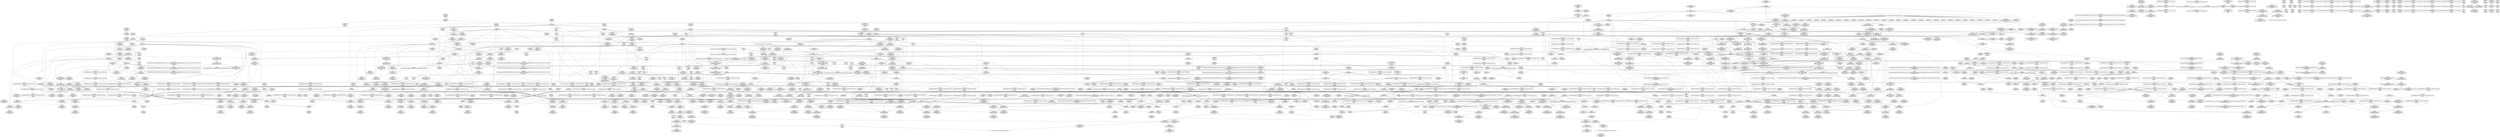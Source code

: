 digraph {
	CE0x5954370 [shape=record,shape=Mrecord,label="{CE0x5954370|i64*_getelementptr_inbounds_(_11_x_i64_,_11_x_i64_*___llvm_gcov_ctr125,_i64_0,_i64_8)|*Constant*|*SummSource*}"]
	CE0x59f8b70 [shape=record,shape=Mrecord,label="{CE0x59f8b70|__rcu_read_unlock:_do.end}"]
	CE0x5913240 [shape=record,shape=Mrecord,label="{CE0x5913240|i64*_getelementptr_inbounds_(_2_x_i64_,_2_x_i64_*___llvm_gcov_ctr136,_i64_0,_i64_0)|*Constant*}"]
	CE0x598aec0 [shape=record,shape=Mrecord,label="{CE0x598aec0|rcu_lock_release:_map|Function::rcu_lock_release&Arg::map::|*SummSource*}"]
	CE0x590c880 [shape=record,shape=Mrecord,label="{CE0x590c880|i8*_getelementptr_inbounds_(_25_x_i8_,_25_x_i8_*_.str3,_i32_0,_i32_0)|*Constant*}"]
	CE0x590bb20 [shape=record,shape=Mrecord,label="{CE0x590bb20|i8_1|*Constant*}"]
	CE0x5930600 [shape=record,shape=Mrecord,label="{CE0x5930600|selinux_task_setscheduler:_tmp8|security/selinux/hooks.c,3642}"]
	CE0x59c4030 [shape=record,shape=Mrecord,label="{CE0x59c4030|rcu_read_lock:_do.body}"]
	"CONST[source:0(mediator),value:2(dynamic)][purpose:{object}]"
	CE0x592eb90 [shape=record,shape=Mrecord,label="{CE0x592eb90|i64_1|*Constant*}"]
	CE0x599c040 [shape=record,shape=Mrecord,label="{CE0x599c040|rcu_read_lock:_call|include/linux/rcupdate.h,882}"]
	CE0x5a0b990 [shape=record,shape=Mrecord,label="{CE0x5a0b990|i64*_getelementptr_inbounds_(_4_x_i64_,_4_x_i64_*___llvm_gcov_ctr130,_i64_0,_i64_3)|*Constant*|*SummSource*}"]
	CE0x596eb40 [shape=record,shape=Mrecord,label="{CE0x596eb40|i64*_getelementptr_inbounds_(_13_x_i64_,_13_x_i64_*___llvm_gcov_ctr126,_i64_0,_i64_10)|*Constant*}"]
	CE0x59c02d0 [shape=record,shape=Mrecord,label="{CE0x59c02d0|_call_void_rcu_lock_acquire(%struct.lockdep_map*_rcu_lock_map)_#10,_!dbg_!27711|include/linux/rcupdate.h,881|*SummSource*}"]
	CE0x591f9d0 [shape=record,shape=Mrecord,label="{CE0x591f9d0|i64*_getelementptr_inbounds_(_11_x_i64_,_11_x_i64_*___llvm_gcov_ctr125,_i64_0,_i64_9)|*Constant*|*SummSink*}"]
	CE0x59b27e0 [shape=record,shape=Mrecord,label="{CE0x59b27e0|rcu_read_unlock:_tobool1|include/linux/rcupdate.h,933|*SummSource*}"]
	CE0x59a9180 [shape=record,shape=Mrecord,label="{CE0x59a9180|void_(i32*,_i32,_i32*)*_asm_addl_$1,_%gs:$0_,_*m,ri,*m,_dirflag_,_fpsr_,_flags_}"]
	CE0x596b3f0 [shape=record,shape=Mrecord,label="{CE0x596b3f0|cred_sid:_tmp2|*SummSink*}"]
	CE0x59c56d0 [shape=record,shape=Mrecord,label="{CE0x59c56d0|rcu_lock_release:_tmp2}"]
	CE0x59c5ad0 [shape=record,shape=Mrecord,label="{CE0x59c5ad0|rcu_read_unlock:_tmp|*SummSink*}"]
	CE0x5910790 [shape=record,shape=Mrecord,label="{CE0x5910790|i64*_getelementptr_inbounds_(_2_x_i64_,_2_x_i64_*___llvm_gcov_ctr136,_i64_0,_i64_0)|*Constant*|*SummSink*}"]
	CE0x5935710 [shape=record,shape=Mrecord,label="{CE0x5935710|current_sid:_tmp4|security/selinux/hooks.c,218}"]
	CE0x5933320 [shape=record,shape=Mrecord,label="{CE0x5933320|task_sid:_call7|security/selinux/hooks.c,208}"]
	CE0x5969900 [shape=record,shape=Mrecord,label="{CE0x5969900|rcu_read_lock:_tmp2|*SummSink*}"]
	CE0x596a190 [shape=record,shape=Mrecord,label="{CE0x596a190|task_sid:_call|security/selinux/hooks.c,208|*SummSink*}"]
	CE0x59554d0 [shape=record,shape=Mrecord,label="{CE0x59554d0|GLOBAL:___llvm_gcov_ctr126|Global_var:__llvm_gcov_ctr126}"]
	CE0x5923820 [shape=record,shape=Mrecord,label="{CE0x5923820|VOIDTB_TE:_CE_0,4_}"]
	CE0x595c720 [shape=record,shape=Mrecord,label="{CE0x595c720|_call_void_rcu_read_unlock()_#10,_!dbg_!27748|security/selinux/hooks.c,209|*SummSource*}"]
	CE0x59bc040 [shape=record,shape=Mrecord,label="{CE0x59bc040|rcu_read_lock:_tmp21|include/linux/rcupdate.h,884|*SummSink*}"]
	CE0x59a1830 [shape=record,shape=Mrecord,label="{CE0x59a1830|GLOBAL:_lockdep_rcu_suspicious|*Constant*}"]
	CE0x59c1a40 [shape=record,shape=Mrecord,label="{CE0x59c1a40|i64_0|*Constant*}"]
	CE0x592be10 [shape=record,shape=Mrecord,label="{CE0x592be10|selinux_task_setscheduler:_call1|security/selinux/hooks.c,3642}"]
	CE0x5a0f470 [shape=record,shape=Mrecord,label="{CE0x5a0f470|i64*_getelementptr_inbounds_(_4_x_i64_,_4_x_i64_*___llvm_gcov_ctr133,_i64_0,_i64_1)|*Constant*}"]
	CE0x59a07f0 [shape=record,shape=Mrecord,label="{CE0x59a07f0|_call_void_lockdep_rcu_suspicious(i8*_getelementptr_inbounds_(_25_x_i8_,_25_x_i8_*_.str45,_i32_0,_i32_0),_i32_883,_i8*_getelementptr_inbounds_(_42_x_i8_,_42_x_i8_*_.str46,_i32_0,_i32_0))_#10,_!dbg_!27728|include/linux/rcupdate.h,882}"]
	CE0x59be3e0 [shape=record,shape=Mrecord,label="{CE0x59be3e0|i64*_getelementptr_inbounds_(_11_x_i64_,_11_x_i64_*___llvm_gcov_ctr127,_i64_0,_i64_9)|*Constant*|*SummSink*}"]
	CE0x591b220 [shape=record,shape=Mrecord,label="{CE0x591b220|selinux_task_setscheduler:_tobool|security/selinux/hooks.c,3639}"]
	CE0x5927f80 [shape=record,shape=Mrecord,label="{CE0x5927f80|selinux_task_setscheduler:_tmp11|security/selinux/hooks.c,3643}"]
	CE0x5980500 [shape=record,shape=Mrecord,label="{CE0x5980500|task_sid:_do.end|*SummSource*}"]
	CE0x5959840 [shape=record,shape=Mrecord,label="{CE0x5959840|i64*_getelementptr_inbounds_(_4_x_i64_,_4_x_i64_*___llvm_gcov_ctr129,_i64_0,_i64_2)|*Constant*}"]
	CE0x5a4c4f0 [shape=record,shape=Mrecord,label="{CE0x5a4c4f0|__preempt_count_add:_tmp}"]
	CE0x597c870 [shape=record,shape=Mrecord,label="{CE0x597c870|__rcu_read_lock:_entry}"]
	CE0x59f9780 [shape=record,shape=Mrecord,label="{CE0x59f9780|__preempt_count_add:_do.body}"]
	CE0x593bec0 [shape=record,shape=Mrecord,label="{CE0x593bec0|GLOBAL:_current_sid.__warned|Global_var:current_sid.__warned}"]
	CE0x595b5c0 [shape=record,shape=Mrecord,label="{CE0x595b5c0|GLOBAL:_cred_sid|*Constant*|*SummSource*}"]
	CE0x59cefa0 [shape=record,shape=Mrecord,label="{CE0x59cefa0|rcu_read_unlock:_tmp18|include/linux/rcupdate.h,933|*SummSink*}"]
	CE0x5917fa0 [shape=record,shape=Mrecord,label="{CE0x5917fa0|i64_2|*Constant*}"]
	CE0x59a96e0 [shape=record,shape=Mrecord,label="{CE0x59a96e0|__preempt_count_sub:_tmp}"]
	CE0x59cee30 [shape=record,shape=Mrecord,label="{CE0x59cee30|rcu_read_unlock:_tmp18|include/linux/rcupdate.h,933|*SummSource*}"]
	CE0x596d4c0 [shape=record,shape=Mrecord,label="{CE0x596d4c0|i32_77|*Constant*|*SummSource*}"]
	CE0x598c880 [shape=record,shape=Mrecord,label="{CE0x598c880|_ret_void,_!dbg_!27717|include/linux/rcupdate.h,245|*SummSource*}"]
	CE0x599f620 [shape=record,shape=Mrecord,label="{CE0x599f620|i64*_getelementptr_inbounds_(_11_x_i64_,_11_x_i64_*___llvm_gcov_ctr127,_i64_0,_i64_8)|*Constant*|*SummSource*}"]
	CE0x5a35d20 [shape=record,shape=Mrecord,label="{CE0x5a35d20|__rcu_read_unlock:_tmp1|*SummSource*}"]
	CE0x5982bd0 [shape=record,shape=Mrecord,label="{CE0x5982bd0|task_sid:_tmp11|security/selinux/hooks.c,208|*SummSink*}"]
	CE0x593ddf0 [shape=record,shape=Mrecord,label="{CE0x593ddf0|task_sid:_tmp|*SummSink*}"]
	CE0x5a0b240 [shape=record,shape=Mrecord,label="{CE0x5a0b240|rcu_lock_release:_tmp6|*SummSource*}"]
	CE0x59fc320 [shape=record,shape=Mrecord,label="{CE0x59fc320|rcu_lock_release:_tmp3}"]
	CE0x59b2280 [shape=record,shape=Mrecord,label="{CE0x59b2280|rcu_read_unlock:_tmp2|*SummSink*}"]
	CE0x5a0fdb0 [shape=record,shape=Mrecord,label="{CE0x5a0fdb0|__rcu_read_lock:_bb}"]
	CE0x596f650 [shape=record,shape=Mrecord,label="{CE0x596f650|task_sid:_tmp23|security/selinux/hooks.c,208|*SummSink*}"]
	CE0x5a39ad0 [shape=record,shape=Mrecord,label="{CE0x5a39ad0|i64*_getelementptr_inbounds_(_4_x_i64_,_4_x_i64_*___llvm_gcov_ctr135,_i64_0,_i64_1)|*Constant*}"]
	CE0x59056a0 [shape=record,shape=Mrecord,label="{CE0x59056a0|selinux_task_setscheduler:_tmp1|*SummSink*}"]
	CE0x591c730 [shape=record,shape=Mrecord,label="{CE0x591c730|current_sid:_if.then|*SummSink*}"]
	CE0x598bc70 [shape=record,shape=Mrecord,label="{CE0x598bc70|GLOBAL:___rcu_read_unlock|*Constant*|*SummSink*}"]
	CE0x5932900 [shape=record,shape=Mrecord,label="{CE0x5932900|i64*_getelementptr_inbounds_(_13_x_i64_,_13_x_i64_*___llvm_gcov_ctr126,_i64_0,_i64_12)|*Constant*|*SummSink*}"]
	CE0x5922250 [shape=record,shape=Mrecord,label="{CE0x5922250|i16_2|*Constant*}"]
	CE0x59b0f80 [shape=record,shape=Mrecord,label="{CE0x59b0f80|__preempt_count_add:_tmp4|./arch/x86/include/asm/preempt.h,72|*SummSource*}"]
	CE0x596d530 [shape=record,shape=Mrecord,label="{CE0x596d530|i32_77|*Constant*|*SummSink*}"]
	CE0x59809a0 [shape=record,shape=Mrecord,label="{CE0x59809a0|GLOBAL:_task_sid.__warned|Global_var:task_sid.__warned|*SummSink*}"]
	CE0x5954720 [shape=record,shape=Mrecord,label="{CE0x5954720|current_sid:_tmp15|security/selinux/hooks.c,218}"]
	CE0x5989540 [shape=record,shape=Mrecord,label="{CE0x5989540|rcu_read_unlock:_tmp22|include/linux/rcupdate.h,935|*SummSink*}"]
	CE0x59cb070 [shape=record,shape=Mrecord,label="{CE0x59cb070|rcu_lock_release:_bb|*SummSink*}"]
	CE0x5926210 [shape=record,shape=Mrecord,label="{CE0x5926210|current_sid:_tmp12|security/selinux/hooks.c,218|*SummSource*}"]
	CE0x59c6190 [shape=record,shape=Mrecord,label="{CE0x59c6190|__preempt_count_add:_entry}"]
	CE0x5922730 [shape=record,shape=Mrecord,label="{CE0x5922730|avc_has_perm:_tclass|Function::avc_has_perm&Arg::tclass::|*SummSink*}"]
	CE0x5a0a490 [shape=record,shape=Mrecord,label="{CE0x5a0a490|i64_ptrtoint_(i8*_blockaddress(_rcu_lock_release,_%__here)_to_i64)|*Constant*}"]
	CE0x597fad0 [shape=record,shape=Mrecord,label="{CE0x597fad0|i64*_getelementptr_inbounds_(_13_x_i64_,_13_x_i64_*___llvm_gcov_ctr126,_i64_0,_i64_0)|*Constant*}"]
	CE0x5950d80 [shape=record,shape=Mrecord,label="{CE0x5950d80|rcu_read_lock:_tmp1|*SummSource*}"]
	CE0x595c0b0 [shape=record,shape=Mrecord,label="{CE0x595c0b0|_ret_i32_%tmp6,_!dbg_!27716|security/selinux/hooks.c,197|*SummSink*}"]
	CE0x59c6260 [shape=record,shape=Mrecord,label="{CE0x59c6260|rcu_read_unlock:_tobool|include/linux/rcupdate.h,933}"]
	CE0x59b3980 [shape=record,shape=Mrecord,label="{CE0x59b3980|_call_void_mcount()_#3|*SummSink*}"]
	CE0x59b5400 [shape=record,shape=Mrecord,label="{CE0x59b5400|i32_1|*Constant*}"]
	CE0x5981c10 [shape=record,shape=Mrecord,label="{CE0x5981c10|task_sid:_tmp10|security/selinux/hooks.c,208}"]
	CE0x59b6a30 [shape=record,shape=Mrecord,label="{CE0x59b6a30|rcu_read_unlock:_tmp12|include/linux/rcupdate.h,933}"]
	CE0x59cd270 [shape=record,shape=Mrecord,label="{CE0x59cd270|__rcu_read_unlock:_tmp5|include/linux/rcupdate.h,244}"]
	CE0x59c3610 [shape=record,shape=Mrecord,label="{CE0x59c3610|rcu_read_lock:_land.lhs.true|*SummSink*}"]
	CE0x59fb610 [shape=record,shape=Mrecord,label="{CE0x59fb610|_call_void___preempt_count_sub(i32_1)_#10,_!dbg_!27715|include/linux/rcupdate.h,244|*SummSink*}"]
	CE0x5969eb0 [shape=record,shape=Mrecord,label="{CE0x5969eb0|i32_22|*Constant*}"]
	CE0x593c290 [shape=record,shape=Mrecord,label="{CE0x593c290|rcu_read_lock:_entry|*SummSink*}"]
	CE0x5a084c0 [shape=record,shape=Mrecord,label="{CE0x5a084c0|_call_void_asm_addl_$1,_%gs:$0_,_*m,ri,*m,_dirflag_,_fpsr_,_flags_(i32*___preempt_count,_i32_%sub,_i32*___preempt_count)_#3,_!dbg_!27717,_!srcloc_!27718|./arch/x86/include/asm/preempt.h,77}"]
	CE0x5957f30 [shape=record,shape=Mrecord,label="{CE0x5957f30|COLLAPSED:_CMRE:_elem_0::|security/selinux/hooks.c,218}"]
	CE0x5917e50 [shape=record,shape=Mrecord,label="{CE0x5917e50|selinux_task_setscheduler:_tobool|security/selinux/hooks.c,3639|*SummSource*}"]
	CE0x5a378f0 [shape=record,shape=Mrecord,label="{CE0x5a378f0|_call_void_mcount()_#3}"]
	CE0x59a9750 [shape=record,shape=Mrecord,label="{CE0x59a9750|COLLAPSED:_GCMRE___llvm_gcov_ctr135_internal_global_4_x_i64_zeroinitializer:_elem_0:default:}"]
	CE0x590fdb0 [shape=record,shape=Mrecord,label="{CE0x590fdb0|current_has_perm:_call|security/selinux/hooks.c,1542}"]
	CE0x590cad0 [shape=record,shape=Mrecord,label="{CE0x590cad0|i8*_getelementptr_inbounds_(_25_x_i8_,_25_x_i8_*_.str3,_i32_0,_i32_0)|*Constant*|*SummSource*}"]
	CE0x611b250 [shape=record,shape=Mrecord,label="{CE0x611b250|selinux_task_setscheduler:_tmp4|security/selinux/hooks.c,3639}"]
	CE0x5a33730 [shape=record,shape=Mrecord,label="{CE0x5a33730|_call_void_asm_addl_$1,_%gs:$0_,_*m,ri,*m,_dirflag_,_fpsr_,_flags_(i32*___preempt_count,_i32_%sub,_i32*___preempt_count)_#3,_!dbg_!27717,_!srcloc_!27718|./arch/x86/include/asm/preempt.h,77|*SummSource*}"]
	CE0x592f620 [shape=record,shape=Mrecord,label="{CE0x592f620|current_has_perm:_tmp2|*SummSink*}"]
	CE0x59babf0 [shape=record,shape=Mrecord,label="{CE0x59babf0|rcu_read_lock:_tmp6|include/linux/rcupdate.h,882|*SummSink*}"]
	CE0x59a2070 [shape=record,shape=Mrecord,label="{CE0x59a2070|get_current:_tmp|*SummSource*}"]
	CE0x5956ee0 [shape=record,shape=Mrecord,label="{CE0x5956ee0|get_current:_tmp3|*SummSource*}"]
	CE0x590a110 [shape=record,shape=Mrecord,label="{CE0x590a110|current_has_perm:_perms|Function::current_has_perm&Arg::perms::|*SummSource*}"]
	CE0x5923370 [shape=record,shape=Mrecord,label="{CE0x5923370|current_sid:_entry|*SummSource*}"]
	CE0x5996fa0 [shape=record,shape=Mrecord,label="{CE0x5996fa0|__preempt_count_sub:_tmp6|./arch/x86/include/asm/preempt.h,78|*SummSource*}"]
	CE0x59c7f00 [shape=record,shape=Mrecord,label="{CE0x59c7f00|__rcu_read_unlock:_tmp2}"]
	CE0x59357b0 [shape=record,shape=Mrecord,label="{CE0x59357b0|current_sid:_tmp4|security/selinux/hooks.c,218|*SummSource*}"]
	CE0x591a730 [shape=record,shape=Mrecord,label="{CE0x591a730|current_sid:_tmp5|security/selinux/hooks.c,218|*SummSink*}"]
	CE0x59ad840 [shape=record,shape=Mrecord,label="{CE0x59ad840|rcu_read_unlock:_tmp3|*SummSink*}"]
	CE0x59580b0 [shape=record,shape=Mrecord,label="{CE0x59580b0|current_sid:_tmp22|security/selinux/hooks.c,218}"]
	CE0x5993580 [shape=record,shape=Mrecord,label="{CE0x5993580|i8*_undef|*Constant*|*SummSink*}"]
	CE0x599b290 [shape=record,shape=Mrecord,label="{CE0x599b290|get_current:_bb}"]
	CE0x598c450 [shape=record,shape=Mrecord,label="{CE0x598c450|_ret_void,_!dbg_!27717|include/linux/rcupdate.h,245}"]
	CE0x5996d50 [shape=record,shape=Mrecord,label="{CE0x5996d50|_call_void_mcount()_#3|*SummSource*}"]
	CE0x5a0f330 [shape=record,shape=Mrecord,label="{CE0x5a0f330|rcu_lock_release:_tmp1|*SummSink*}"]
	CE0x5981150 [shape=record,shape=Mrecord,label="{CE0x5981150|rcu_read_unlock:_call|include/linux/rcupdate.h,933|*SummSource*}"]
	CE0x59cb220 [shape=record,shape=Mrecord,label="{CE0x59cb220|i64*_getelementptr_inbounds_(_4_x_i64_,_4_x_i64_*___llvm_gcov_ctr133,_i64_0,_i64_0)|*Constant*|*SummSource*}"]
	CE0x599aa20 [shape=record,shape=Mrecord,label="{CE0x599aa20|GLOBAL:_rcu_read_unlock|*Constant*|*SummSink*}"]
	CE0x598beb0 [shape=record,shape=Mrecord,label="{CE0x598beb0|__rcu_read_unlock:_entry|*SummSource*}"]
	CE0x59322d0 [shape=record,shape=Mrecord,label="{CE0x59322d0|i64_4|*Constant*}"]
	CE0x59fc3e0 [shape=record,shape=Mrecord,label="{CE0x59fc3e0|rcu_lock_release:_tmp3|*SummSource*}"]
	CE0x59a1dd0 [shape=record,shape=Mrecord,label="{CE0x59a1dd0|rcu_read_lock:_land.lhs.true2|*SummSink*}"]
	CE0x59b42b0 [shape=record,shape=Mrecord,label="{CE0x59b42b0|_call_void_lock_acquire(%struct.lockdep_map*_%map,_i32_0,_i32_0,_i32_2,_i32_0,_%struct.lockdep_map*_null,_i64_ptrtoint_(i8*_blockaddress(_rcu_lock_acquire,_%__here)_to_i64))_#10,_!dbg_!27716|include/linux/rcupdate.h,418}"]
	CE0x597d2c0 [shape=record,shape=Mrecord,label="{CE0x597d2c0|rcu_read_lock:_tmp7|include/linux/rcupdate.h,882|*SummSink*}"]
	CE0x59335b0 [shape=record,shape=Mrecord,label="{CE0x59335b0|task_sid:_call7|security/selinux/hooks.c,208|*SummSink*}"]
	CE0x5977b30 [shape=record,shape=Mrecord,label="{CE0x5977b30|task_sid:_tmp5|security/selinux/hooks.c,208|*SummSink*}"]
	CE0x59c9770 [shape=record,shape=Mrecord,label="{CE0x59c9770|rcu_read_unlock:_land.lhs.true2|*SummSink*}"]
	CE0x590c130 [shape=record,shape=Mrecord,label="{CE0x590c130|_call_void_lockdep_rcu_suspicious(i8*_getelementptr_inbounds_(_25_x_i8_,_25_x_i8_*_.str3,_i32_0,_i32_0),_i32_218,_i8*_getelementptr_inbounds_(_45_x_i8_,_45_x_i8_*_.str12,_i32_0,_i32_0))_#10,_!dbg_!27727|security/selinux/hooks.c,218|*SummSource*}"]
	CE0x59224f0 [shape=record,shape=Mrecord,label="{CE0x59224f0|i16_2|*Constant*|*SummSink*}"]
	CE0x59b16e0 [shape=record,shape=Mrecord,label="{CE0x59b16e0|rcu_read_unlock:_tmp15|include/linux/rcupdate.h,933|*SummSink*}"]
	CE0x592f980 [shape=record,shape=Mrecord,label="{CE0x592f980|task_sid:_if.end|*SummSource*}"]
	CE0x59a0d20 [shape=record,shape=Mrecord,label="{CE0x59a0d20|_call_void_lockdep_rcu_suspicious(i8*_getelementptr_inbounds_(_25_x_i8_,_25_x_i8_*_.str45,_i32_0,_i32_0),_i32_883,_i8*_getelementptr_inbounds_(_42_x_i8_,_42_x_i8_*_.str46,_i32_0,_i32_0))_#10,_!dbg_!27728|include/linux/rcupdate.h,882|*SummSink*}"]
	CE0x5982e30 [shape=record,shape=Mrecord,label="{CE0x5982e30|_call_void___rcu_read_lock()_#10,_!dbg_!27710|include/linux/rcupdate.h,879|*SummSource*}"]
	CE0x5933480 [shape=record,shape=Mrecord,label="{CE0x5933480|task_sid:_call7|security/selinux/hooks.c,208|*SummSource*}"]
	CE0x597dd90 [shape=record,shape=Mrecord,label="{CE0x597dd90|rcu_read_lock:_tmp8|include/linux/rcupdate.h,882|*SummSink*}"]
	CE0x5938a10 [shape=record,shape=Mrecord,label="{CE0x5938a10|current_sid:_do.end}"]
	CE0x590ec60 [shape=record,shape=Mrecord,label="{CE0x590ec60|_call_void_mcount()_#3|*SummSink*}"]
	CE0x59b87e0 [shape=record,shape=Mrecord,label="{CE0x59b87e0|rcu_read_unlock:_tmp14|include/linux/rcupdate.h,933}"]
	CE0x594fc20 [shape=record,shape=Mrecord,label="{CE0x594fc20|rcu_read_lock:_call3|include/linux/rcupdate.h,882|*SummSource*}"]
	CE0x596ee10 [shape=record,shape=Mrecord,label="{CE0x596ee10|i64*_getelementptr_inbounds_(_13_x_i64_,_13_x_i64_*___llvm_gcov_ctr126,_i64_0,_i64_10)|*Constant*|*SummSource*}"]
	CE0x59a8d00 [shape=record,shape=Mrecord,label="{CE0x59a8d00|__preempt_count_sub:_sub|./arch/x86/include/asm/preempt.h,77|*SummSource*}"]
	CE0x5908ff0 [shape=record,shape=Mrecord,label="{CE0x5908ff0|_ret_i32_%call7,_!dbg_!27749|security/selinux/hooks.c,210|*SummSource*}"]
	CE0x5986190 [shape=record,shape=Mrecord,label="{CE0x5986190|i32_934|*Constant*|*SummSink*}"]
	CE0x598a880 [shape=record,shape=Mrecord,label="{CE0x598a880|GLOBAL:_rcu_lock_release|*Constant*|*SummSource*}"]
	CE0x5912710 [shape=record,shape=Mrecord,label="{CE0x5912710|current_sid:_if.end|*SummSource*}"]
	CE0x5928860 [shape=record,shape=Mrecord,label="{CE0x5928860|_ret_i32_%retval.0,_!dbg_!27722|security/selinux/hooks.c,3643|*SummSink*}"]
	CE0x5978430 [shape=record,shape=Mrecord,label="{CE0x5978430|task_sid:_tmp1|*SummSource*}"]
	CE0x591d320 [shape=record,shape=Mrecord,label="{CE0x591d320|i8*_getelementptr_inbounds_(_45_x_i8_,_45_x_i8_*_.str12,_i32_0,_i32_0)|*Constant*|*SummSource*}"]
	CE0x5995ac0 [shape=record,shape=Mrecord,label="{CE0x5995ac0|i64*_getelementptr_inbounds_(_4_x_i64_,_4_x_i64_*___llvm_gcov_ctr134,_i64_0,_i64_2)|*Constant*}"]
	CE0x59b9cb0 [shape=record,shape=Mrecord,label="{CE0x59b9cb0|rcu_read_lock:_tmp8|include/linux/rcupdate.h,882}"]
	CE0x5988670 [shape=record,shape=Mrecord,label="{CE0x5988670|rcu_read_lock:_tobool1|include/linux/rcupdate.h,882|*SummSource*}"]
	CE0x59c6030 [shape=record,shape=Mrecord,label="{CE0x59c6030|GLOBAL:___preempt_count_add|*Constant*|*SummSource*}"]
	CE0x5905710 [shape=record,shape=Mrecord,label="{CE0x5905710|_call_void_mcount()_#3}"]
	CE0x5989f60 [shape=record,shape=Mrecord,label="{CE0x5989f60|GLOBAL:_rcu_lock_release|*Constant*}"]
	CE0x5a0d150 [shape=record,shape=Mrecord,label="{CE0x5a0d150|__rcu_read_lock:_tmp2|*SummSink*}"]
	CE0x597ed20 [shape=record,shape=Mrecord,label="{CE0x597ed20|cred_sid:_tmp4|*LoadInst*|security/selinux/hooks.c,196|*SummSource*}"]
	CE0x598b750 [shape=record,shape=Mrecord,label="{CE0x598b750|_call_void___rcu_read_unlock()_#10,_!dbg_!27734|include/linux/rcupdate.h,937|*SummSink*}"]
	CE0x5928100 [shape=record,shape=Mrecord,label="{CE0x5928100|selinux_task_setscheduler:_tmp11|security/selinux/hooks.c,3643|*SummSource*}"]
	CE0x5995eb0 [shape=record,shape=Mrecord,label="{CE0x5995eb0|i64*_getelementptr_inbounds_(_4_x_i64_,_4_x_i64_*___llvm_gcov_ctr135,_i64_0,_i64_3)|*Constant*}"]
	CE0x596c600 [shape=record,shape=Mrecord,label="{CE0x596c600|cred_sid:_security|security/selinux/hooks.c,196|*SummSink*}"]
	CE0x5952e30 [shape=record,shape=Mrecord,label="{CE0x5952e30|current_sid:_sid|security/selinux/hooks.c,220|*SummSink*}"]
	CE0x5981690 [shape=record,shape=Mrecord,label="{CE0x5981690|rcu_read_lock:_tmp7|include/linux/rcupdate.h,882}"]
	CE0x5911490 [shape=record,shape=Mrecord,label="{CE0x5911490|2472:_%struct.cred*,_:_CRE:_elem_0:default:}"]
	CE0x59adf80 [shape=record,shape=Mrecord,label="{CE0x59adf80|rcu_read_unlock:_tmp1|*SummSource*}"]
	CE0x5958320 [shape=record,shape=Mrecord,label="{CE0x5958320|current_sid:_tmp22|security/selinux/hooks.c,218|*SummSink*}"]
	CE0x59c3470 [shape=record,shape=Mrecord,label="{CE0x59c3470|i64*_getelementptr_inbounds_(_11_x_i64_,_11_x_i64_*___llvm_gcov_ctr132,_i64_0,_i64_1)|*Constant*|*SummSource*}"]
	CE0x59278b0 [shape=record,shape=Mrecord,label="{CE0x59278b0|selinux_task_setscheduler:_tmp10|security/selinux/hooks.c,3643|*SummSource*}"]
	CE0x59ba7a0 [shape=record,shape=Mrecord,label="{CE0x59ba7a0|rcu_read_lock:_do.end|*SummSink*}"]
	CE0x591ef90 [shape=record,shape=Mrecord,label="{CE0x591ef90|GLOBAL:_get_current|*Constant*|*SummSink*}"]
	CE0x59358b0 [shape=record,shape=Mrecord,label="{CE0x59358b0|current_sid:_tmp4|security/selinux/hooks.c,218|*SummSink*}"]
	CE0x5a15b90 [shape=record,shape=Mrecord,label="{CE0x5a15b90|i64*_getelementptr_inbounds_(_4_x_i64_,_4_x_i64_*___llvm_gcov_ctr135,_i64_0,_i64_1)|*Constant*|*SummSink*}"]
	CE0x5919eb0 [shape=record,shape=Mrecord,label="{CE0x5919eb0|VOIDTB_TE:_CE_88,89_}"]
	CE0x5984810 [shape=record,shape=Mrecord,label="{CE0x5984810|cred_sid:_tmp|*SummSource*}"]
	CE0x5a373d0 [shape=record,shape=Mrecord,label="{CE0x5a373d0|void_(i32*,_i32,_i32*)*_asm_addl_$1,_%gs:$0_,_*m,ri,*m,_dirflag_,_fpsr_,_flags_|*SummSink*}"]
	CE0x5926380 [shape=record,shape=Mrecord,label="{CE0x5926380|current_sid:_tmp12|security/selinux/hooks.c,218|*SummSink*}"]
	CE0x599bec0 [shape=record,shape=Mrecord,label="{CE0x599bec0|rcu_lock_acquire:_map|Function::rcu_lock_acquire&Arg::map::|*SummSink*}"]
	CE0x599bae0 [shape=record,shape=Mrecord,label="{CE0x599bae0|rcu_read_unlock:_tmp6|include/linux/rcupdate.h,933|*SummSource*}"]
	CE0x59a15d0 [shape=record,shape=Mrecord,label="{CE0x59a15d0|i8*_getelementptr_inbounds_(_25_x_i8_,_25_x_i8_*_.str45,_i32_0,_i32_0)|*Constant*|*SummSink*}"]
	CE0x5a37660 [shape=record,shape=Mrecord,label="{CE0x5a37660|__rcu_read_unlock:_tmp3|*SummSink*}"]
	CE0x59acb40 [shape=record,shape=Mrecord,label="{CE0x59acb40|__preempt_count_sub:_entry}"]
	CE0x59ab920 [shape=record,shape=Mrecord,label="{CE0x59ab920|__preempt_count_add:_tmp1|*SummSink*}"]
	CE0x59acc60 [shape=record,shape=Mrecord,label="{CE0x59acc60|__preempt_count_sub:_val|Function::__preempt_count_sub&Arg::val::|*SummSink*}"]
	CE0x5922e10 [shape=record,shape=Mrecord,label="{CE0x5922e10|_ret_i32_%retval.0,_!dbg_!27728|security/selinux/avc.c,775}"]
	CE0x5908ba0 [shape=record,shape=Mrecord,label="{CE0x5908ba0|task_sid:_task|Function::task_sid&Arg::task::}"]
	CE0x59820e0 [shape=record,shape=Mrecord,label="{CE0x59820e0|_call_void_mcount()_#3|*SummSink*}"]
	CE0x5969890 [shape=record,shape=Mrecord,label="{CE0x5969890|rcu_read_lock:_tmp2|*SummSource*}"]
	CE0x59b2f20 [shape=record,shape=Mrecord,label="{CE0x59b2f20|i64*_getelementptr_inbounds_(_4_x_i64_,_4_x_i64_*___llvm_gcov_ctr128,_i64_0,_i64_3)|*Constant*|*SummSink*}"]
	CE0x595c210 [shape=record,shape=Mrecord,label="{CE0x595c210|GLOBAL:_rcu_read_unlock|*Constant*}"]
	CE0x5993a70 [shape=record,shape=Mrecord,label="{CE0x5993a70|rcu_lock_release:_indirectgoto|*SummSink*}"]
	CE0x59cbd40 [shape=record,shape=Mrecord,label="{CE0x59cbd40|rcu_read_unlock:_tmp9|include/linux/rcupdate.h,933|*SummSink*}"]
	CE0x59c5740 [shape=record,shape=Mrecord,label="{CE0x59c5740|rcu_lock_release:_tmp2|*SummSource*}"]
	CE0x5917db0 [shape=record,shape=Mrecord,label="{CE0x5917db0|i8*_getelementptr_inbounds_(_41_x_i8_,_41_x_i8_*_.str44,_i32_0,_i32_0)|*Constant*}"]
	CE0x594f4b0 [shape=record,shape=Mrecord,label="{CE0x594f4b0|rcu_read_lock:_tmp12|include/linux/rcupdate.h,882}"]
	CE0x59c54f0 [shape=record,shape=Mrecord,label="{CE0x59c54f0|rcu_read_unlock:_tmp4|include/linux/rcupdate.h,933}"]
	CE0x5955950 [shape=record,shape=Mrecord,label="{CE0x5955950|current_sid:_land.lhs.true2|*SummSink*}"]
	CE0x59f4c70 [shape=record,shape=Mrecord,label="{CE0x59f4c70|_call_void_lock_acquire(%struct.lockdep_map*_%map,_i32_0,_i32_0,_i32_2,_i32_0,_%struct.lockdep_map*_null,_i64_ptrtoint_(i8*_blockaddress(_rcu_lock_acquire,_%__here)_to_i64))_#10,_!dbg_!27716|include/linux/rcupdate.h,418|*SummSink*}"]
	CE0x5917ec0 [shape=record,shape=Mrecord,label="{CE0x5917ec0|selinux_task_setscheduler:_tobool|security/selinux/hooks.c,3639|*SummSink*}"]
	CE0x590cef0 [shape=record,shape=Mrecord,label="{CE0x590cef0|GLOBAL:_lockdep_rcu_suspicious|*Constant*|*SummSink*}"]
	CE0x59579a0 [shape=record,shape=Mrecord,label="{CE0x59579a0|i32_22|*Constant*|*SummSink*}"]
	CE0x599fba0 [shape=record,shape=Mrecord,label="{CE0x599fba0|rcu_read_lock:_tmp17|include/linux/rcupdate.h,882}"]
	CE0x5979a10 [shape=record,shape=Mrecord,label="{CE0x5979a10|GLOBAL:_rcu_lock_map|Global_var:rcu_lock_map}"]
	CE0x5930860 [shape=record,shape=Mrecord,label="{CE0x5930860|selinux_task_setscheduler:_tmp9|security/selinux/hooks.c,3642|*SummSink*}"]
	CE0x59bc3d0 [shape=record,shape=Mrecord,label="{CE0x59bc3d0|rcu_read_lock:_tmp22|include/linux/rcupdate.h,884}"]
	CE0x59b7040 [shape=record,shape=Mrecord,label="{CE0x59b7040|__preempt_count_add:_val|Function::__preempt_count_add&Arg::val::|*SummSource*}"]
	CE0x5901dd0 [shape=record,shape=Mrecord,label="{CE0x5901dd0|i64*_getelementptr_inbounds_(_11_x_i64_,_11_x_i64_*___llvm_gcov_ctr125,_i64_0,_i64_0)|*Constant*|*SummSource*}"]
	CE0x5978b00 [shape=record,shape=Mrecord,label="{CE0x5978b00|i64*_getelementptr_inbounds_(_2_x_i64_,_2_x_i64_*___llvm_gcov_ctr98,_i64_0,_i64_0)|*Constant*|*SummSource*}"]
	CE0x59827d0 [shape=record,shape=Mrecord,label="{CE0x59827d0|i64*_getelementptr_inbounds_(_2_x_i64_,_2_x_i64_*___llvm_gcov_ctr131,_i64_0,_i64_0)|*Constant*|*SummSource*}"]
	CE0x59b6d40 [shape=record,shape=Mrecord,label="{CE0x59b6d40|rcu_read_unlock:_tmp11|include/linux/rcupdate.h,933|*SummSink*}"]
	CE0x59baee0 [shape=record,shape=Mrecord,label="{CE0x59baee0|_call_void_mcount()_#3|*SummSource*}"]
	CE0x599e550 [shape=record,shape=Mrecord,label="{CE0x599e550|rcu_read_lock:_tmp14|include/linux/rcupdate.h,882|*SummSource*}"]
	CE0x59c8bb0 [shape=record,shape=Mrecord,label="{CE0x59c8bb0|rcu_read_unlock:_tmp10|include/linux/rcupdate.h,933|*SummSource*}"]
	CE0x59b59f0 [shape=record,shape=Mrecord,label="{CE0x59b59f0|i64*_getelementptr_inbounds_(_11_x_i64_,_11_x_i64_*___llvm_gcov_ctr132,_i64_0,_i64_0)|*Constant*}"]
	CE0x591f230 [shape=record,shape=Mrecord,label="{CE0x591f230|get_current:_entry|*SummSink*}"]
	CE0x5958220 [shape=record,shape=Mrecord,label="{CE0x5958220|current_sid:_tmp22|security/selinux/hooks.c,218|*SummSource*}"]
	CE0x5911c20 [shape=record,shape=Mrecord,label="{CE0x5911c20|current_sid:_tmp1|*SummSink*}"]
	CE0x5a3d700 [shape=record,shape=Mrecord,label="{CE0x5a3d700|__preempt_count_add:_tmp6|./arch/x86/include/asm/preempt.h,73|*SummSink*}"]
	CE0x59783c0 [shape=record,shape=Mrecord,label="{CE0x59783c0|task_sid:_tmp1}"]
	CE0x5975be0 [shape=record,shape=Mrecord,label="{CE0x5975be0|_call_void_lock_release(%struct.lockdep_map*_%map,_i32_1,_i64_ptrtoint_(i8*_blockaddress(_rcu_lock_release,_%__here)_to_i64))_#10,_!dbg_!27716|include/linux/rcupdate.h,423|*SummSource*}"]
	CE0x59b4620 [shape=record,shape=Mrecord,label="{CE0x59b4620|_call_void_mcount()_#3}"]
	CE0x59cad20 [shape=record,shape=Mrecord,label="{CE0x59cad20|rcu_read_unlock:_if.end|*SummSource*}"]
	CE0x593d4d0 [shape=record,shape=Mrecord,label="{CE0x593d4d0|current_sid:_tmp14|security/selinux/hooks.c,218|*SummSource*}"]
	CE0x5920300 [shape=record,shape=Mrecord,label="{CE0x5920300|i64*_getelementptr_inbounds_(_11_x_i64_,_11_x_i64_*___llvm_gcov_ctr125,_i64_0,_i64_10)|*Constant*|*SummSource*}"]
	CE0x59c0810 [shape=record,shape=Mrecord,label="{CE0x59c0810|i64*_getelementptr_inbounds_(_11_x_i64_,_11_x_i64_*___llvm_gcov_ctr127,_i64_0,_i64_1)|*Constant*|*SummSink*}"]
	CE0x594ce30 [shape=record,shape=Mrecord,label="{CE0x594ce30|__rcu_read_unlock:_tmp6|include/linux/rcupdate.h,245|*SummSink*}"]
	CE0x59cac60 [shape=record,shape=Mrecord,label="{CE0x59cac60|rcu_read_unlock:_if.end}"]
	CE0x5976f00 [shape=record,shape=Mrecord,label="{CE0x5976f00|rcu_read_lock:_tobool|include/linux/rcupdate.h,882|*SummSink*}"]
	CE0x59a2c00 [shape=record,shape=Mrecord,label="{CE0x59a2c00|rcu_lock_acquire:_entry}"]
	CE0x5916eb0 [shape=record,shape=Mrecord,label="{CE0x5916eb0|_call_void_lockdep_rcu_suspicious(i8*_getelementptr_inbounds_(_25_x_i8_,_25_x_i8_*_.str3,_i32_0,_i32_0),_i32_208,_i8*_getelementptr_inbounds_(_41_x_i8_,_41_x_i8_*_.str44,_i32_0,_i32_0))_#10,_!dbg_!27732|security/selinux/hooks.c,208|*SummSink*}"]
	CE0x595c4c0 [shape=record,shape=Mrecord,label="{CE0x595c4c0|_call_void_rcu_read_unlock()_#10,_!dbg_!27748|security/selinux/hooks.c,209|*SummSink*}"]
	CE0x59920d0 [shape=record,shape=Mrecord,label="{CE0x59920d0|i64*_getelementptr_inbounds_(_4_x_i64_,_4_x_i64_*___llvm_gcov_ctr133,_i64_0,_i64_2)|*Constant*|*SummSink*}"]
	CE0x59b22f0 [shape=record,shape=Mrecord,label="{CE0x59b22f0|rcu_read_unlock:_call|include/linux/rcupdate.h,933}"]
	CE0x59baa80 [shape=record,shape=Mrecord,label="{CE0x59baa80|rcu_read_lock:_tmp6|include/linux/rcupdate.h,882|*SummSource*}"]
	CE0x59f9d60 [shape=record,shape=Mrecord,label="{CE0x59f9d60|__rcu_read_lock:_do.end|*SummSource*}"]
	CE0x59a06c0 [shape=record,shape=Mrecord,label="{CE0x59a06c0|i8_1|*Constant*}"]
	CE0x5a34730 [shape=record,shape=Mrecord,label="{CE0x5a34730|i64*_getelementptr_inbounds_(_4_x_i64_,_4_x_i64_*___llvm_gcov_ctr134,_i64_0,_i64_0)|*Constant*|*SummSource*}"]
	CE0x59683b0 [shape=record,shape=Mrecord,label="{CE0x59683b0|task_sid:_tmp2}"]
	CE0x5938fe0 [shape=record,shape=Mrecord,label="{CE0x5938fe0|current_sid:_tmp10|security/selinux/hooks.c,218|*SummSource*}"]
	CE0x599ad10 [shape=record,shape=Mrecord,label="{CE0x599ad10|rcu_read_unlock:_entry}"]
	CE0x59831d0 [shape=record,shape=Mrecord,label="{CE0x59831d0|GLOBAL:___rcu_read_lock|*Constant*}"]
	CE0x5950ab0 [shape=record,shape=Mrecord,label="{CE0x5950ab0|i64_1|*Constant*}"]
	CE0x5959900 [shape=record,shape=Mrecord,label="{CE0x5959900|__preempt_count_add:_tmp3}"]
	CE0x5939cc0 [shape=record,shape=Mrecord,label="{CE0x5939cc0|current_sid:_tmp8|security/selinux/hooks.c,218}"]
	CE0x5980430 [shape=record,shape=Mrecord,label="{CE0x5980430|task_sid:_do.end}"]
	CE0x591a8d0 [shape=record,shape=Mrecord,label="{CE0x591a8d0|selinux_task_setscheduler:_retval.0|*SummSink*}"]
	CE0x59220b0 [shape=record,shape=Mrecord,label="{CE0x59220b0|avc_has_perm:_tsid|Function::avc_has_perm&Arg::tsid::|*SummSink*}"]
	CE0x597dba0 [shape=record,shape=Mrecord,label="{CE0x597dba0|task_sid:_tmp14|security/selinux/hooks.c,208|*SummSink*}"]
	CE0x59f7ed0 [shape=record,shape=Mrecord,label="{CE0x59f7ed0|__preempt_count_sub:_tmp2|*SummSource*}"]
	CE0x5930d30 [shape=record,shape=Mrecord,label="{CE0x5930d30|avc_has_perm:_auditdata|Function::avc_has_perm&Arg::auditdata::|*SummSink*}"]
	CE0x59c8110 [shape=record,shape=Mrecord,label="{CE0x59c8110|%struct.lockdep_map*_null|*Constant*|*SummSink*}"]
	CE0x590f360 [shape=record,shape=Mrecord,label="{CE0x590f360|current_has_perm:_tmp3|*SummSink*}"]
	CE0x5933c10 [shape=record,shape=Mrecord,label="{CE0x5933c10|i64_4|*Constant*|*SummSink*}"]
	CE0x59c7fe0 [shape=record,shape=Mrecord,label="{CE0x59c7fe0|__rcu_read_unlock:_tmp2|*SummSink*}"]
	CE0x597b870 [shape=record,shape=Mrecord,label="{CE0x597b870|i64*_getelementptr_inbounds_(_13_x_i64_,_13_x_i64_*___llvm_gcov_ctr126,_i64_0,_i64_8)|*Constant*|*SummSource*}"]
	CE0x59c4310 [shape=record,shape=Mrecord,label="{CE0x59c4310|__rcu_read_lock:_tmp3}"]
	CE0x596a630 [shape=record,shape=Mrecord,label="{CE0x596a630|cred_sid:_tmp1}"]
	CE0x590a3b0 [shape=record,shape=Mrecord,label="{CE0x590a3b0|_ret_i32_%call2,_!dbg_!27718|security/selinux/hooks.c,1544|*SummSource*}"]
	CE0x5955600 [shape=record,shape=Mrecord,label="{CE0x5955600|task_sid:_tmp5|security/selinux/hooks.c,208|*SummSource*}"]
	CE0x5a0df90 [shape=record,shape=Mrecord,label="{CE0x5a0df90|rcu_lock_acquire:_tmp7}"]
	CE0x5918c70 [shape=record,shape=Mrecord,label="{CE0x5918c70|selinux_task_setscheduler:_tmp9|security/selinux/hooks.c,3642}"]
	CE0x592eb20 [shape=record,shape=Mrecord,label="{CE0x592eb20|i64*_getelementptr_inbounds_(_2_x_i64_,_2_x_i64_*___llvm_gcov_ctr136,_i64_0,_i64_1)|*Constant*|*SummSink*}"]
	CE0x59b52a0 [shape=record,shape=Mrecord,label="{CE0x59b52a0|GLOBAL:___llvm_gcov_ctr132|Global_var:__llvm_gcov_ctr132|*SummSource*}"]
	CE0x5a2de20 [shape=record,shape=Mrecord,label="{CE0x5a2de20|__preempt_count_sub:_do.end|*SummSink*}"]
	CE0x59a9d60 [shape=record,shape=Mrecord,label="{CE0x59a9d60|i64*_getelementptr_inbounds_(_4_x_i64_,_4_x_i64_*___llvm_gcov_ctr129,_i64_0,_i64_1)|*Constant*|*SummSource*}"]
	CE0x597fe10 [shape=record,shape=Mrecord,label="{CE0x597fe10|get_current:_tmp2}"]
	CE0x59f7170 [shape=record,shape=Mrecord,label="{CE0x59f7170|__preempt_count_add:_tmp7|./arch/x86/include/asm/preempt.h,73|*SummSource*}"]
	CE0x5925ca0 [shape=record,shape=Mrecord,label="{CE0x5925ca0|selinux_task_setscheduler:_tmp2|security/selinux/hooks.c,3639|*SummSource*}"]
	CE0x5a0d0e0 [shape=record,shape=Mrecord,label="{CE0x5a0d0e0|__rcu_read_lock:_tmp2|*SummSource*}"]
	CE0x59beaa0 [shape=record,shape=Mrecord,label="{CE0x59beaa0|rcu_read_lock:_tmp19|include/linux/rcupdate.h,882|*SummSource*}"]
	CE0x591e320 [shape=record,shape=Mrecord,label="{CE0x591e320|rcu_read_lock:_tmp11|include/linux/rcupdate.h,882}"]
	CE0x59b94c0 [shape=record,shape=Mrecord,label="{CE0x59b94c0|_ret_void,_!dbg_!27717|include/linux/rcupdate.h,240|*SummSink*}"]
	CE0x5988fe0 [shape=record,shape=Mrecord,label="{CE0x5988fe0|rcu_read_unlock:_tmp21|include/linux/rcupdate.h,935}"]
	CE0x59ad0c0 [shape=record,shape=Mrecord,label="{CE0x59ad0c0|_ret_void,_!dbg_!27720|./arch/x86/include/asm/preempt.h,78}"]
	CE0x5902060 [shape=record,shape=Mrecord,label="{CE0x5902060|current_sid:_tmp|*SummSource*}"]
	CE0x59b1d00 [shape=record,shape=Mrecord,label="{CE0x59b1d00|i64*_getelementptr_inbounds_(_4_x_i64_,_4_x_i64_*___llvm_gcov_ctr128,_i64_0,_i64_3)|*Constant*}"]
	CE0x59a4b90 [shape=record,shape=Mrecord,label="{CE0x59a4b90|rcu_read_lock:_land.lhs.true2}"]
	CE0x599b830 [shape=record,shape=Mrecord,label="{CE0x599b830|i64*_getelementptr_inbounds_(_2_x_i64_,_2_x_i64_*___llvm_gcov_ctr98,_i64_0,_i64_0)|*Constant*}"]
	CE0x59024b0 [shape=record,shape=Mrecord,label="{CE0x59024b0|current_has_perm:_bb}"]
	CE0x59a4500 [shape=record,shape=Mrecord,label="{CE0x59a4500|rcu_lock_acquire:_map|Function::rcu_lock_acquire&Arg::map::|*SummSource*}"]
	CE0x59586d0 [shape=record,shape=Mrecord,label="{CE0x59586d0|current_sid:_tmp23|security/selinux/hooks.c,218|*SummSource*}"]
	CE0x597a4f0 [shape=record,shape=Mrecord,label="{CE0x597a4f0|rcu_read_lock:_tmp1|*SummSink*}"]
	CE0x5950c70 [shape=record,shape=Mrecord,label="{CE0x5950c70|rcu_read_lock:_tmp1}"]
	CE0x59a1f60 [shape=record,shape=Mrecord,label="{CE0x59a1f60|rcu_read_lock:_if.then}"]
	CE0x59fadd0 [shape=record,shape=Mrecord,label="{CE0x59fadd0|COLLAPSED:_GCMRE___llvm_gcov_ctr130_internal_global_4_x_i64_zeroinitializer:_elem_0:default:}"]
	CE0x5986d00 [shape=record,shape=Mrecord,label="{CE0x5986d00|i64*_getelementptr_inbounds_(_11_x_i64_,_11_x_i64_*___llvm_gcov_ctr132,_i64_0,_i64_9)|*Constant*|*SummSink*}"]
	CE0x5992d00 [shape=record,shape=Mrecord,label="{CE0x5992d00|rcu_lock_acquire:_tmp5|include/linux/rcupdate.h,418}"]
	CE0x59a5f60 [shape=record,shape=Mrecord,label="{CE0x59a5f60|__rcu_read_unlock:_do.body}"]
	CE0x592cc20 [shape=record,shape=Mrecord,label="{CE0x592cc20|current_has_perm:_tsk|Function::current_has_perm&Arg::tsk::|*SummSink*}"]
	CE0x59ca390 [shape=record,shape=Mrecord,label="{CE0x59ca390|i64*_getelementptr_inbounds_(_4_x_i64_,_4_x_i64_*___llvm_gcov_ctr130,_i64_0,_i64_2)|*Constant*|*SummSource*}"]
	CE0x597fba0 [shape=record,shape=Mrecord,label="{CE0x597fba0|i64*_getelementptr_inbounds_(_13_x_i64_,_13_x_i64_*___llvm_gcov_ctr126,_i64_0,_i64_0)|*Constant*|*SummSource*}"]
	CE0x598e6b0 [shape=record,shape=Mrecord,label="{CE0x598e6b0|__rcu_read_lock:_bb|*SummSink*}"]
	CE0x597a6c0 [shape=record,shape=Mrecord,label="{CE0x597a6c0|i64*_getelementptr_inbounds_(_11_x_i64_,_11_x_i64_*___llvm_gcov_ctr127,_i64_0,_i64_1)|*Constant*}"]
	CE0x5933090 [shape=record,shape=Mrecord,label="{CE0x5933090|task_sid:_tmp27|security/selinux/hooks.c,208|*SummSink*}"]
	CE0x5927ac0 [shape=record,shape=Mrecord,label="{CE0x5927ac0|selinux_task_setscheduler:_tmp11|security/selinux/hooks.c,3643|*SummSink*}"]
	CE0x59797a0 [shape=record,shape=Mrecord,label="{CE0x59797a0|_ret_void,_!dbg_!27717|include/linux/rcupdate.h,419|*SummSink*}"]
	CE0x5908430 [shape=record,shape=Mrecord,label="{CE0x5908430|GLOBAL:_task_sid|*Constant*|*SummSource*}"]
	CE0x59b3830 [shape=record,shape=Mrecord,label="{CE0x59b3830|_call_void_mcount()_#3|*SummSource*}"]
	CE0x5925030 [shape=record,shape=Mrecord,label="{CE0x5925030|current_has_perm:_call1|security/selinux/hooks.c,1543|*SummSink*}"]
	CE0x59b8a80 [shape=record,shape=Mrecord,label="{CE0x59b8a80|rcu_read_unlock:_tmp14|include/linux/rcupdate.h,933|*SummSink*}"]
	CE0x590f1e0 [shape=record,shape=Mrecord,label="{CE0x590f1e0|current_has_perm:_tmp3}"]
	CE0x5a371b0 [shape=record,shape=Mrecord,label="{CE0x5a371b0|void_(i32*,_i32,_i32*)*_asm_addl_$1,_%gs:$0_,_*m,ri,*m,_dirflag_,_fpsr_,_flags_|*SummSource*}"]
	CE0x5931f10 [shape=record,shape=Mrecord,label="{CE0x5931f10|current_sid:_tobool1|security/selinux/hooks.c,218|*SummSource*}"]
	CE0x5932540 [shape=record,shape=Mrecord,label="{CE0x5932540|task_sid:_tmp12|security/selinux/hooks.c,208|*SummSink*}"]
	CE0x59bcbe0 [shape=record,shape=Mrecord,label="{CE0x59bcbe0|i64*_getelementptr_inbounds_(_2_x_i64_,_2_x_i64_*___llvm_gcov_ctr131,_i64_0,_i64_0)|*Constant*|*SummSink*}"]
	CE0x592d3a0 [shape=record,shape=Mrecord,label="{CE0x592d3a0|VOIDTB_TE:_CE_136,144_}"]
	CE0x59a1d10 [shape=record,shape=Mrecord,label="{CE0x59a1d10|rcu_read_lock:_land.lhs.true2|*SummSource*}"]
	CE0x5966e10 [shape=record,shape=Mrecord,label="{CE0x5966e10|128:_i8*,_:_CRE_128,136_|*MultipleSource*|Function::cred_sid&Arg::cred::|*LoadInst*|security/selinux/hooks.c,208|security/selinux/hooks.c,196}"]
	CE0x5967480 [shape=record,shape=Mrecord,label="{CE0x5967480|task_sid:_call|security/selinux/hooks.c,208}"]
	CE0x59a5ba0 [shape=record,shape=Mrecord,label="{CE0x59a5ba0|__preempt_count_add:_do.end|*SummSink*}"]
	CE0x5921b50 [shape=record,shape=Mrecord,label="{CE0x5921b50|avc_has_perm:_ssid|Function::avc_has_perm&Arg::ssid::|*SummSource*}"]
	CE0x591c080 [shape=record,shape=Mrecord,label="{CE0x591c080|selinux_task_setscheduler:_tmp5|security/selinux/hooks.c,3639}"]
	CE0x5954790 [shape=record,shape=Mrecord,label="{CE0x5954790|current_sid:_tmp15|security/selinux/hooks.c,218|*SummSource*}"]
	CE0x597dad0 [shape=record,shape=Mrecord,label="{CE0x597dad0|task_sid:_tmp14|security/selinux/hooks.c,208|*SummSource*}"]
	CE0x5923640 [shape=record,shape=Mrecord,label="{CE0x5923640|_ret_i32_%tmp24,_!dbg_!27742|security/selinux/hooks.c,220}"]
	CE0x594ccf0 [shape=record,shape=Mrecord,label="{CE0x594ccf0|__rcu_read_unlock:_tmp6|include/linux/rcupdate.h,245}"]
	CE0x598c1b0 [shape=record,shape=Mrecord,label="{CE0x598c1b0|__rcu_read_unlock:_entry|*SummSink*}"]
	CE0x5919100 [shape=record,shape=Mrecord,label="{CE0x5919100|i64*_getelementptr_inbounds_(_11_x_i64_,_11_x_i64_*___llvm_gcov_ctr125,_i64_0,_i64_1)|*Constant*|*SummSink*}"]
	CE0x5978c10 [shape=record,shape=Mrecord,label="{CE0x5978c10|task_sid:_tmp7|security/selinux/hooks.c,208}"]
	CE0x59cbee0 [shape=record,shape=Mrecord,label="{CE0x59cbee0|rcu_read_unlock:_tmp10|include/linux/rcupdate.h,933|*SummSink*}"]
	CE0x595b1e0 [shape=record,shape=Mrecord,label="{CE0x595b1e0|i64*_getelementptr_inbounds_(_13_x_i64_,_13_x_i64_*___llvm_gcov_ctr126,_i64_0,_i64_12)|*Constant*}"]
	CE0x5909db0 [shape=record,shape=Mrecord,label="{CE0x5909db0|current_has_perm:_call2|security/selinux/hooks.c,1544|*SummSource*}"]
	CE0x5993c60 [shape=record,shape=Mrecord,label="{CE0x5993c60|_call_void_mcount()_#3|*SummSink*}"]
	CE0x598c9f0 [shape=record,shape=Mrecord,label="{CE0x598c9f0|__rcu_read_lock:_do.body}"]
	CE0x59f85c0 [shape=record,shape=Mrecord,label="{CE0x59f85c0|rcu_lock_release:_tmp7}"]
	CE0x5977cb0 [shape=record,shape=Mrecord,label="{CE0x5977cb0|GLOBAL:___llvm_gcov_ctr126|Global_var:__llvm_gcov_ctr126|*SummSink*}"]
	CE0x5989a20 [shape=record,shape=Mrecord,label="{CE0x5989a20|rcu_read_unlock:_tmp22|include/linux/rcupdate.h,935}"]
	CE0x59ca850 [shape=record,shape=Mrecord,label="{CE0x59ca850|GLOBAL:___preempt_count_add|*Constant*}"]
	CE0x5a0e150 [shape=record,shape=Mrecord,label="{CE0x5a0e150|rcu_lock_acquire:_tmp7|*SummSink*}"]
	CE0x5969400 [shape=record,shape=Mrecord,label="{CE0x5969400|task_sid:_real_cred|security/selinux/hooks.c,208}"]
	CE0x59782c0 [shape=record,shape=Mrecord,label="{CE0x59782c0|rcu_read_lock:_tmp3}"]
	CE0x590b190 [shape=record,shape=Mrecord,label="{CE0x590b190|COLLAPSED:_GCMRE___llvm_gcov_ctr136_internal_global_2_x_i64_zeroinitializer:_elem_0:default:}"]
	CE0x59bd3a0 [shape=record,shape=Mrecord,label="{CE0x59bd3a0|cred_sid:_tmp5|security/selinux/hooks.c,196|*SummSink*}"]
	CE0x59191e0 [shape=record,shape=Mrecord,label="{CE0x59191e0|current_sid:_tmp1}"]
	CE0x5933e80 [shape=record,shape=Mrecord,label="{CE0x5933e80|i64_5|*Constant*|*SummSink*}"]
	CE0x59238c0 [shape=record,shape=Mrecord,label="{CE0x59238c0|VOIDTB_TE:_CE_4,8_}"]
	CE0x59fa7d0 [shape=record,shape=Mrecord,label="{CE0x59fa7d0|rcu_lock_release:_tmp}"]
	CE0x59319b0 [shape=record,shape=Mrecord,label="{CE0x59319b0|current_sid:_bb}"]
	CE0x591f410 [shape=record,shape=Mrecord,label="{CE0x591f410|_ret_%struct.task_struct*_%tmp4,_!dbg_!27714|./arch/x86/include/asm/current.h,14|*SummSource*}"]
	CE0x5a48fa0 [shape=record,shape=Mrecord,label="{CE0x5a48fa0|__preempt_count_sub:_tmp5|./arch/x86/include/asm/preempt.h,77}"]
	CE0x59b2ad0 [shape=record,shape=Mrecord,label="{CE0x59b2ad0|rcu_read_unlock:_tmp9|include/linux/rcupdate.h,933|*SummSource*}"]
	CE0x5916aa0 [shape=record,shape=Mrecord,label="{CE0x5916aa0|get_current:_tmp1|*SummSink*}"]
	CE0x59bb610 [shape=record,shape=Mrecord,label="{CE0x59bb610|i32_883|*Constant*|*SummSource*}"]
	CE0x5925490 [shape=record,shape=Mrecord,label="{CE0x5925490|selinux_task_setscheduler:_tmp|*SummSource*}"]
	CE0x592bfd0 [shape=record,shape=Mrecord,label="{CE0x592bfd0|selinux_task_setscheduler:_call1|security/selinux/hooks.c,3642|*SummSource*}"]
	CE0x59fa2d0 [shape=record,shape=Mrecord,label="{CE0x59fa2d0|GLOBAL:_lock_acquire|*Constant*|*SummSource*}"]
	CE0x59c7f70 [shape=record,shape=Mrecord,label="{CE0x59c7f70|__rcu_read_unlock:_tmp2|*SummSource*}"]
	CE0x5982cc0 [shape=record,shape=Mrecord,label="{CE0x5982cc0|task_sid:_tmp12|security/selinux/hooks.c,208}"]
	CE0x59c00b0 [shape=record,shape=Mrecord,label="{CE0x59c00b0|rcu_lock_acquire:_entry|*SummSource*}"]
	CE0x5905340 [shape=record,shape=Mrecord,label="{CE0x5905340|GLOBAL:_current_has_perm|*Constant*|*SummSink*}"]
	CE0x592f110 [shape=record,shape=Mrecord,label="{CE0x592f110|i64*_getelementptr_inbounds_(_2_x_i64_,_2_x_i64_*___llvm_gcov_ctr136,_i64_0,_i64_1)|*Constant*|*SummSource*}"]
	CE0x5937fa0 [shape=record,shape=Mrecord,label="{CE0x5937fa0|task_sid:_tmp15|security/selinux/hooks.c,208|*SummSink*}"]
	CE0x59f44a0 [shape=record,shape=Mrecord,label="{CE0x59f44a0|__preempt_count_add:_tmp5|./arch/x86/include/asm/preempt.h,72|*SummSource*}"]
	"CONST[source:0(mediator),value:0(static)][purpose:{operation}]"
	CE0x59b1a50 [shape=record,shape=Mrecord,label="{CE0x59b1a50|rcu_read_unlock:_tmp16|include/linux/rcupdate.h,933|*SummSource*}"]
	CE0x59cae30 [shape=record,shape=Mrecord,label="{CE0x59cae30|rcu_read_unlock:_if.end|*SummSink*}"]
	CE0x5975860 [shape=record,shape=Mrecord,label="{CE0x5975860|rcu_lock_release:_tmp5|include/linux/rcupdate.h,423|*SummSource*}"]
	CE0x5916900 [shape=record,shape=Mrecord,label="{CE0x5916900|selinux_task_setscheduler:_if.end}"]
	CE0x596a2a0 [shape=record,shape=Mrecord,label="{CE0x596a2a0|task_sid:_tmp5|security/selinux/hooks.c,208}"]
	CE0x5994420 [shape=record,shape=Mrecord,label="{CE0x5994420|i64*_getelementptr_inbounds_(_4_x_i64_,_4_x_i64_*___llvm_gcov_ctr133,_i64_0,_i64_1)|*Constant*|*SummSource*}"]
	CE0x5922950 [shape=record,shape=Mrecord,label="{CE0x5922950|%struct.common_audit_data*_null|*Constant*}"]
	CE0x5954ce0 [shape=record,shape=Mrecord,label="{CE0x5954ce0|current_sid:_tmp16|security/selinux/hooks.c,218}"]
	CE0x5932040 [shape=record,shape=Mrecord,label="{CE0x5932040|current_sid:_tobool1|security/selinux/hooks.c,218|*SummSink*}"]
	CE0x5915af0 [shape=record,shape=Mrecord,label="{CE0x5915af0|selinux_task_setscheduler:_tmp6|security/selinux/hooks.c,3640}"]
	CE0x5970040 [shape=record,shape=Mrecord,label="{CE0x5970040|i64*_getelementptr_inbounds_(_13_x_i64_,_13_x_i64_*___llvm_gcov_ctr126,_i64_0,_i64_9)|*Constant*}"]
	CE0x5a34070 [shape=record,shape=Mrecord,label="{CE0x5a34070|__rcu_read_unlock:_bb|*SummSource*}"]
	CE0x59163d0 [shape=record,shape=Mrecord,label="{CE0x59163d0|VOIDTB_TE:_CE_44,48_}"]
	CE0x593d620 [shape=record,shape=Mrecord,label="{CE0x593d620|current_sid:_tmp14|security/selinux/hooks.c,218|*SummSink*}"]
	CE0x5955ef0 [shape=record,shape=Mrecord,label="{CE0x5955ef0|i64*_getelementptr_inbounds_(_11_x_i64_,_11_x_i64_*___llvm_gcov_ctr125,_i64_0,_i64_0)|*Constant*|*SummSink*}"]
	CE0x59a2a80 [shape=record,shape=Mrecord,label="{CE0x59a2a80|GLOBAL:_rcu_lock_acquire|*Constant*|*SummSource*}"]
	CE0x599d720 [shape=record,shape=Mrecord,label="{CE0x599d720|rcu_read_lock:_do.end|*SummSource*}"]
	CE0x5a14aa0 [shape=record,shape=Mrecord,label="{CE0x5a14aa0|_call_void_mcount()_#3|*SummSource*}"]
	CE0x59ab850 [shape=record,shape=Mrecord,label="{CE0x59ab850|__rcu_read_unlock:_do.body|*SummSource*}"]
	CE0x59a8ea0 [shape=record,shape=Mrecord,label="{CE0x59a8ea0|__preempt_count_sub:_tmp5|./arch/x86/include/asm/preempt.h,77|*SummSink*}"]
	CE0x596f120 [shape=record,shape=Mrecord,label="{CE0x596f120|task_sid:_tmp23|security/selinux/hooks.c,208}"]
	CE0x59c3400 [shape=record,shape=Mrecord,label="{CE0x59c3400|i64*_getelementptr_inbounds_(_11_x_i64_,_11_x_i64_*___llvm_gcov_ctr132,_i64_0,_i64_1)|*Constant*}"]
	CE0x59fc180 [shape=record,shape=Mrecord,label="{CE0x59fc180|rcu_lock_release:_tmp2|*SummSink*}"]
	CE0x599cd70 [shape=record,shape=Mrecord,label="{CE0x599cd70|i64_1|*Constant*}"]
	CE0x5919580 [shape=record,shape=Mrecord,label="{CE0x5919580|%struct.task_struct*_(%struct.task_struct**)*_asm_movq_%gs:$_1:P_,$0_,_r,im,_dirflag_,_fpsr_,_flags_|*SummSource*}"]
	CE0x598aa00 [shape=record,shape=Mrecord,label="{CE0x598aa00|rcu_lock_release:_entry}"]
	CE0x59c4c70 [shape=record,shape=Mrecord,label="{CE0x59c4c70|rcu_read_lock:_land.lhs.true|*SummSource*}"]
	CE0x59a1350 [shape=record,shape=Mrecord,label="{CE0x59a1350|i8*_getelementptr_inbounds_(_25_x_i8_,_25_x_i8_*_.str45,_i32_0,_i32_0)|*Constant*|*SummSource*}"]
	CE0x5958ec0 [shape=record,shape=Mrecord,label="{CE0x5958ec0|current_sid:_sid|security/selinux/hooks.c,220}"]
	CE0x59afe20 [shape=record,shape=Mrecord,label="{CE0x59afe20|i64*_getelementptr_inbounds_(_11_x_i64_,_11_x_i64_*___llvm_gcov_ctr132,_i64_0,_i64_8)|*Constant*|*SummSink*}"]
	CE0x59239c0 [shape=record,shape=Mrecord,label="{CE0x59239c0|selinux_task_setscheduler:_bb|*SummSource*}"]
	CE0x5914d40 [shape=record,shape=Mrecord,label="{CE0x5914d40|VOIDTB_TE:_CE_168,176_}"]
	CE0x59bbcc0 [shape=record,shape=Mrecord,label="{CE0x59bbcc0|i8*_getelementptr_inbounds_(_42_x_i8_,_42_x_i8_*_.str46,_i32_0,_i32_0)|*Constant*}"]
	CE0x59bcd80 [shape=record,shape=Mrecord,label="{CE0x59bcd80|cred_sid:_bb|*SummSource*}"]
	CE0x5994b20 [shape=record,shape=Mrecord,label="{CE0x5994b20|rcu_lock_acquire:_tmp3}"]
	CE0x590c0c0 [shape=record,shape=Mrecord,label="{CE0x590c0c0|_call_void_lockdep_rcu_suspicious(i8*_getelementptr_inbounds_(_25_x_i8_,_25_x_i8_*_.str3,_i32_0,_i32_0),_i32_218,_i8*_getelementptr_inbounds_(_45_x_i8_,_45_x_i8_*_.str12,_i32_0,_i32_0))_#10,_!dbg_!27727|security/selinux/hooks.c,218}"]
	CE0x59c96e0 [shape=record,shape=Mrecord,label="{CE0x59c96e0|rcu_read_unlock:_land.lhs.true2|*SummSource*}"]
	CE0x5930fb0 [shape=record,shape=Mrecord,label="{CE0x5930fb0|avc_has_perm:_auditdata|Function::avc_has_perm&Arg::auditdata::|*SummSource*}"]
	CE0x59bf6e0 [shape=record,shape=Mrecord,label="{CE0x59bf6e0|i64*_getelementptr_inbounds_(_11_x_i64_,_11_x_i64_*___llvm_gcov_ctr127,_i64_0,_i64_10)|*Constant*}"]
	CE0x59395f0 [shape=record,shape=Mrecord,label="{CE0x59395f0|task_sid:_tmp13|security/selinux/hooks.c,208|*SummSource*}"]
	CE0x5a37550 [shape=record,shape=Mrecord,label="{CE0x5a37550|__rcu_read_unlock:_tmp3|*SummSource*}"]
	CE0x592c660 [shape=record,shape=Mrecord,label="{CE0x592c660|current_has_perm:_entry}"]
	CE0x5a15b20 [shape=record,shape=Mrecord,label="{CE0x5a15b20|__preempt_count_sub:_tmp|*SummSink*}"]
	CE0x59bee60 [shape=record,shape=Mrecord,label="{CE0x59bee60|rcu_read_lock:_tmp20|include/linux/rcupdate.h,882}"]
	CE0x59a49e0 [shape=record,shape=Mrecord,label="{CE0x59a49e0|i64*_getelementptr_inbounds_(_11_x_i64_,_11_x_i64_*___llvm_gcov_ctr127,_i64_0,_i64_0)|*Constant*|*SummSink*}"]
	CE0x5912970 [shape=record,shape=Mrecord,label="{CE0x5912970|current_sid:_if.then|*SummSource*}"]
	CE0x59a69d0 [shape=record,shape=Mrecord,label="{CE0x59a69d0|i32_0|*Constant*}"]
	CE0x591e460 [shape=record,shape=Mrecord,label="{CE0x591e460|rcu_read_lock:_tmp10|include/linux/rcupdate.h,882|*SummSource*}"]
	CE0x59c84a0 [shape=record,shape=Mrecord,label="{CE0x59c84a0|i64_ptrtoint_(i8*_blockaddress(_rcu_lock_acquire,_%__here)_to_i64)|*Constant*|*SummSource*}"]
	CE0x5976570 [shape=record,shape=Mrecord,label="{CE0x5976570|i64*_getelementptr_inbounds_(_13_x_i64_,_13_x_i64_*___llvm_gcov_ctr126,_i64_0,_i64_1)|*Constant*}"]
	CE0x59036b0 [shape=record,shape=Mrecord,label="{CE0x59036b0|task_sid:_bb}"]
	CE0x5921120 [shape=record,shape=Mrecord,label="{CE0x5921120|avc_has_perm:_entry}"]
	CE0x590f2a0 [shape=record,shape=Mrecord,label="{CE0x590f2a0|current_has_perm:_tmp3|*SummSource*}"]
	CE0x591a550 [shape=record,shape=Mrecord,label="{CE0x591a550|current_sid:_tmp5|security/selinux/hooks.c,218}"]
	CE0x59fc010 [shape=record,shape=Mrecord,label="{CE0x59fc010|i64*_getelementptr_inbounds_(_4_x_i64_,_4_x_i64_*___llvm_gcov_ctr134,_i64_0,_i64_2)|*Constant*|*SummSink*}"]
	CE0x5938820 [shape=record,shape=Mrecord,label="{CE0x5938820|current_sid:_tmp14|security/selinux/hooks.c,218}"]
	CE0x5a0af90 [shape=record,shape=Mrecord,label="{CE0x5a0af90|rcu_lock_release:_tmp6}"]
	CE0x594faf0 [shape=record,shape=Mrecord,label="{CE0x594faf0|rcu_read_lock:_call3|include/linux/rcupdate.h,882}"]
	CE0x593b400 [shape=record,shape=Mrecord,label="{CE0x593b400|current_sid:_tmp6|security/selinux/hooks.c,218|*SummSink*}"]
	CE0x59822a0 [shape=record,shape=Mrecord,label="{CE0x59822a0|task_sid:_tobool1|security/selinux/hooks.c,208}"]
	CE0x592a0c0 [shape=record,shape=Mrecord,label="{CE0x592a0c0|_call_void_mcount()_#3|*SummSource*}"]
	CE0x590bca0 [shape=record,shape=Mrecord,label="{CE0x590bca0|i8_1|*Constant*|*SummSource*}"]
	CE0x59866f0 [shape=record,shape=Mrecord,label="{CE0x59866f0|i8*_getelementptr_inbounds_(_44_x_i8_,_44_x_i8_*_.str47,_i32_0,_i32_0)|*Constant*|*SummSink*}"]
	CE0x59a5e30 [shape=record,shape=Mrecord,label="{CE0x59a5e30|__preempt_count_add:_tmp1|*SummSource*}"]
	CE0x59c43a0 [shape=record,shape=Mrecord,label="{CE0x59c43a0|__rcu_read_lock:_tmp3|*SummSource*}"]
	CE0x599c850 [shape=record,shape=Mrecord,label="{CE0x599c850|GLOBAL:___llvm_gcov_ctr127|Global_var:__llvm_gcov_ctr127}"]
	CE0x59b1920 [shape=record,shape=Mrecord,label="{CE0x59b1920|rcu_read_unlock:_tmp16|include/linux/rcupdate.h,933}"]
	CE0x59bd590 [shape=record,shape=Mrecord,label="{CE0x59bd590|cred_sid:_sid|security/selinux/hooks.c,197|*SummSink*}"]
	CE0x59f9860 [shape=record,shape=Mrecord,label="{CE0x59f9860|__rcu_read_unlock:_tmp7|include/linux/rcupdate.h,245}"]
	CE0x59ab990 [shape=record,shape=Mrecord,label="{CE0x59ab990|i64_1|*Constant*}"]
	CE0x5902ef0 [shape=record,shape=Mrecord,label="{CE0x5902ef0|_call_void_mcount()_#3|*SummSource*}"]
	CE0x597aac0 [shape=record,shape=Mrecord,label="{CE0x597aac0|task_sid:_tmp8|security/selinux/hooks.c,208|*SummSource*}"]
	CE0x59bc810 [shape=record,shape=Mrecord,label="{CE0x59bc810|rcu_read_lock:_tmp22|include/linux/rcupdate.h,884|*SummSource*}"]
	CE0x598e600 [shape=record,shape=Mrecord,label="{CE0x598e600|rcu_lock_release:___here}"]
	CE0x5913090 [shape=record,shape=Mrecord,label="{CE0x5913090|task_sid:_if.then|*SummSource*}"]
	CE0x59097e0 [shape=record,shape=Mrecord,label="{CE0x59097e0|current_sid:_tmp18|security/selinux/hooks.c,218|*SummSource*}"]
	CE0x59a51f0 [shape=record,shape=Mrecord,label="{CE0x59a51f0|rcu_read_lock:_bb}"]
	CE0x591a7a0 [shape=record,shape=Mrecord,label="{CE0x591a7a0|i64*_getelementptr_inbounds_(_6_x_i64_,_6_x_i64_*___llvm_gcov_ctr287,_i64_0,_i64_5)|*Constant*|*SummSink*}"]
	CE0x5981f60 [shape=record,shape=Mrecord,label="{CE0x5981f60|_call_void_mcount()_#3}"]
	CE0x5a0e050 [shape=record,shape=Mrecord,label="{CE0x5a0e050|rcu_lock_acquire:_tmp7|*SummSource*}"]
	CE0x5977310 [shape=record,shape=Mrecord,label="{CE0x5977310|_call_void_rcu_read_lock()_#10,_!dbg_!27712|security/selinux/hooks.c,207|*SummSource*}"]
	CE0x59b35d0 [shape=record,shape=Mrecord,label="{CE0x59b35d0|rcu_read_unlock:_call3|include/linux/rcupdate.h,933}"]
	CE0x59709d0 [shape=record,shape=Mrecord,label="{CE0x59709d0|task_sid:_tmp25|security/selinux/hooks.c,208}"]
	CE0x5921e10 [shape=record,shape=Mrecord,label="{CE0x5921e10|avc_has_perm:_tsid|Function::avc_has_perm&Arg::tsid::}"]
	CE0x59c9670 [shape=record,shape=Mrecord,label="{CE0x59c9670|rcu_read_unlock:_land.lhs.true2}"]
	CE0x590a040 [shape=record,shape=Mrecord,label="{CE0x590a040|current_has_perm:_perms|Function::current_has_perm&Arg::perms::}"]
	CE0x59ac2d0 [shape=record,shape=Mrecord,label="{CE0x59ac2d0|__rcu_read_unlock:_tmp4|include/linux/rcupdate.h,244|*SummSource*}"]
	CE0x599b560 [shape=record,shape=Mrecord,label="{CE0x599b560|get_current:_bb|*SummSource*}"]
	CE0x591cad0 [shape=record,shape=Mrecord,label="{CE0x591cad0|i64*_getelementptr_inbounds_(_6_x_i64_,_6_x_i64_*___llvm_gcov_ctr287,_i64_0,_i64_0)|*Constant*|*SummSource*}"]
	CE0x596cb40 [shape=record,shape=Mrecord,label="{CE0x596cb40|rcu_read_lock:_tobool|include/linux/rcupdate.h,882|*SummSource*}"]
	CE0x5968db0 [shape=record,shape=Mrecord,label="{CE0x5968db0|rcu_read_lock:_tmp4|include/linux/rcupdate.h,882}"]
	CE0x59054c0 [shape=record,shape=Mrecord,label="{CE0x59054c0|GLOBAL:_current_has_perm|*Constant*|*SummSource*}"]
	CE0x597c6a0 [shape=record,shape=Mrecord,label="{CE0x597c6a0|GLOBAL:___rcu_read_lock|*Constant*|*SummSource*}"]
	CE0x5952fd0 [shape=record,shape=Mrecord,label="{CE0x5952fd0|current_sid:_cred|security/selinux/hooks.c,218|*SummSink*}"]
	CE0x59b8910 [shape=record,shape=Mrecord,label="{CE0x59b8910|rcu_read_unlock:_tmp14|include/linux/rcupdate.h,933|*SummSource*}"]
	CE0x5914f20 [shape=record,shape=Mrecord,label="{CE0x5914f20|i32_0|*Constant*|*SummSource*}"]
	CE0x596a310 [shape=record,shape=Mrecord,label="{CE0x596a310|task_sid:_tobool|security/selinux/hooks.c,208|*SummSink*}"]
	CE0x5958de0 [shape=record,shape=Mrecord,label="{CE0x5958de0|i32_1|*Constant*|*SummSink*}"]
	CE0x5932d00 [shape=record,shape=Mrecord,label="{CE0x5932d00|task_sid:_tmp27|security/selinux/hooks.c,208|*SummSource*}"]
	CE0x59c6a80 [shape=record,shape=Mrecord,label="{CE0x59c6a80|rcu_read_unlock:_land.lhs.true|*SummSource*}"]
	CE0x59796b0 [shape=record,shape=Mrecord,label="{CE0x59796b0|task_sid:_tmp10|security/selinux/hooks.c,208|*SummSource*}"]
	CE0x5953a20 [shape=record,shape=Mrecord,label="{CE0x5953a20|current_sid:_tmp3}"]
	CE0x59cf2e0 [shape=record,shape=Mrecord,label="{CE0x59cf2e0|_call_void_lockdep_rcu_suspicious(i8*_getelementptr_inbounds_(_25_x_i8_,_25_x_i8_*_.str45,_i32_0,_i32_0),_i32_934,_i8*_getelementptr_inbounds_(_44_x_i8_,_44_x_i8_*_.str47,_i32_0,_i32_0))_#10,_!dbg_!27726|include/linux/rcupdate.h,933|*SummSource*}"]
	CE0x59b8310 [shape=record,shape=Mrecord,label="{CE0x59b8310|i64*_getelementptr_inbounds_(_4_x_i64_,_4_x_i64_*___llvm_gcov_ctr130,_i64_0,_i64_0)|*Constant*|*SummSink*}"]
	CE0x593ce30 [shape=record,shape=Mrecord,label="{CE0x593ce30|__rcu_read_lock:_tmp|*SummSink*}"]
	CE0x59cb1b0 [shape=record,shape=Mrecord,label="{CE0x59cb1b0|i64*_getelementptr_inbounds_(_4_x_i64_,_4_x_i64_*___llvm_gcov_ctr133,_i64_0,_i64_0)|*Constant*}"]
	CE0x59c66e0 [shape=record,shape=Mrecord,label="{CE0x59c66e0|rcu_lock_acquire:_tmp1}"]
	CE0x5919d30 [shape=record,shape=Mrecord,label="{CE0x5919d30|VOIDTB_TE:_CE_72,80_}"]
	CE0x59cc7d0 [shape=record,shape=Mrecord,label="{CE0x59cc7d0|0:_i8,_:_GCMR_rcu_read_unlock.__warned_internal_global_i8_0,_section_.data.unlikely_,_align_1:_elem_0:default:}"]
	CE0x59b9f00 [shape=record,shape=Mrecord,label="{CE0x59b9f00|0:_i8,_:_GCMR_rcu_read_lock.__warned_internal_global_i8_0,_section_.data.unlikely_,_align_1:_elem_0:default:}"]
	CE0x59338f0 [shape=record,shape=Mrecord,label="{CE0x59338f0|current_sid:_do.end|*SummSource*}"]
	CE0x5a0dbf0 [shape=record,shape=Mrecord,label="{CE0x5a0dbf0|rcu_lock_acquire:_tmp6|*SummSink*}"]
	CE0x5952ca0 [shape=record,shape=Mrecord,label="{CE0x5952ca0|i32_78|*Constant*|*SummSource*}"]
	CE0x59060b0 [shape=record,shape=Mrecord,label="{CE0x59060b0|selinux_task_setscheduler:_return|*SummSink*}"]
	CE0x5a0d8d0 [shape=record,shape=Mrecord,label="{CE0x5a0d8d0|rcu_lock_acquire:_tmp6}"]
	CE0x5a0c5f0 [shape=record,shape=Mrecord,label="{CE0x5a0c5f0|rcu_lock_release:_tmp|*SummSink*}"]
	CE0x59c7030 [shape=record,shape=Mrecord,label="{CE0x59c7030|__rcu_read_lock:_tmp5|include/linux/rcupdate.h,239|*SummSource*}"]
	CE0x5982470 [shape=record,shape=Mrecord,label="{CE0x5982470|task_sid:_tobool1|security/selinux/hooks.c,208|*SummSource*}"]
	CE0x5959660 [shape=record,shape=Mrecord,label="{CE0x5959660|__preempt_count_add:_tmp2|*SummSource*}"]
	CE0x5988e70 [shape=record,shape=Mrecord,label="{CE0x5988e70|i64*_getelementptr_inbounds_(_11_x_i64_,_11_x_i64_*___llvm_gcov_ctr132,_i64_0,_i64_10)|*Constant*}"]
	CE0x5976840 [shape=record,shape=Mrecord,label="{CE0x5976840|rcu_read_lock:_tmp3|*SummSink*}"]
	CE0x591d390 [shape=record,shape=Mrecord,label="{CE0x591d390|i8*_getelementptr_inbounds_(_45_x_i8_,_45_x_i8_*_.str12,_i32_0,_i32_0)|*Constant*|*SummSink*}"]
	CE0x597f5f0 [shape=record,shape=Mrecord,label="{CE0x597f5f0|cred_sid:_tmp1|*SummSource*}"]
	CE0x590af70 [shape=record,shape=Mrecord,label="{CE0x590af70|current_sid:_tobool|security/selinux/hooks.c,218}"]
	CE0x596cd90 [shape=record,shape=Mrecord,label="{CE0x596cd90|task_sid:_tobool|security/selinux/hooks.c,208}"]
	CE0x597c940 [shape=record,shape=Mrecord,label="{CE0x597c940|task_sid:_call3|security/selinux/hooks.c,208}"]
	CE0x599cf70 [shape=record,shape=Mrecord,label="{CE0x599cf70|rcu_read_lock:_tmp|*SummSource*}"]
	CE0x59595f0 [shape=record,shape=Mrecord,label="{CE0x59595f0|__preempt_count_add:_tmp2}"]
	CE0x59873f0 [shape=record,shape=Mrecord,label="{CE0x59873f0|rcu_read_unlock:_tmp19|include/linux/rcupdate.h,933}"]
	CE0x59847a0 [shape=record,shape=Mrecord,label="{CE0x59847a0|COLLAPSED:_GCMRE___llvm_gcov_ctr131_internal_global_2_x_i64_zeroinitializer:_elem_0:default:}"]
	CE0x5989fd0 [shape=record,shape=Mrecord,label="{CE0x5989fd0|_call_void_rcu_lock_release(%struct.lockdep_map*_rcu_lock_map)_#10,_!dbg_!27733|include/linux/rcupdate.h,935|*SummSource*}"]
	CE0x5a3d910 [shape=record,shape=Mrecord,label="{CE0x5a3d910|__preempt_count_add:_tmp7|./arch/x86/include/asm/preempt.h,73|*SummSink*}"]
	CE0x5909b80 [shape=record,shape=Mrecord,label="{CE0x5909b80|current_sid:_tmp19|security/selinux/hooks.c,218}"]
	CE0x591a1d0 [shape=record,shape=Mrecord,label="{CE0x591a1d0|GLOBAL:___llvm_gcov_ctr125|Global_var:__llvm_gcov_ctr125|*SummSource*}"]
	CE0x590acc0 [shape=record,shape=Mrecord,label="{CE0x590acc0|i32_0|*Constant*}"]
	CE0x595bc70 [shape=record,shape=Mrecord,label="{CE0x595bc70|cred_sid:_cred|Function::cred_sid&Arg::cred::|*SummSink*}"]
	CE0x591f670 [shape=record,shape=Mrecord,label="{CE0x591f670|i64*_getelementptr_inbounds_(_11_x_i64_,_11_x_i64_*___llvm_gcov_ctr125,_i64_0,_i64_9)|*Constant*}"]
	CE0x5998890 [shape=record,shape=Mrecord,label="{CE0x5998890|__rcu_read_lock:_do.end|*SummSink*}"]
	CE0x5928470 [shape=record,shape=Mrecord,label="{CE0x5928470|current_has_perm:_bb|*SummSource*}"]
	CE0x5924a80 [shape=record,shape=Mrecord,label="{CE0x5924a80|selinux_task_setscheduler:_p|Function::selinux_task_setscheduler&Arg::p::|*SummSink*}"]
	CE0x595bb30 [shape=record,shape=Mrecord,label="{CE0x595bb30|cred_sid:_cred|Function::cred_sid&Arg::cred::}"]
	CE0x599b5d0 [shape=record,shape=Mrecord,label="{CE0x599b5d0|get_current:_bb|*SummSink*}"]
	CE0x590f7b0 [shape=record,shape=Mrecord,label="{CE0x590f7b0|_call_void_mcount()_#3|*SummSink*}"]
	CE0x5939400 [shape=record,shape=Mrecord,label="{CE0x5939400|current_sid:_tmp11|security/selinux/hooks.c,218|*SummSink*}"]
	CE0x591ace0 [shape=record,shape=Mrecord,label="{CE0x591ace0|i64*_getelementptr_inbounds_(_6_x_i64_,_6_x_i64_*___llvm_gcov_ctr287,_i64_0,_i64_5)|*Constant*|*SummSource*}"]
	CE0x5906240 [shape=record,shape=Mrecord,label="{CE0x5906240|VOIDTB_TE:_CE_104,112_}"]
	CE0x59bae40 [shape=record,shape=Mrecord,label="{CE0x59bae40|_call_void_mcount()_#3}"]
	CE0x5956fa0 [shape=record,shape=Mrecord,label="{CE0x5956fa0|get_current:_tmp3|*SummSink*}"]
	CE0x5929390 [shape=record,shape=Mrecord,label="{CE0x5929390|VOIDTB_TE:_CE_160,168_}"]
	CE0x5987c20 [shape=record,shape=Mrecord,label="{CE0x5987c20|task_sid:_tobool4|security/selinux/hooks.c,208|*SummSource*}"]
	CE0x59886e0 [shape=record,shape=Mrecord,label="{CE0x59886e0|i64_3|*Constant*}"]
	CE0x599eeb0 [shape=record,shape=Mrecord,label="{CE0x599eeb0|rcu_read_lock:_tmp16|include/linux/rcupdate.h,882}"]
	CE0x59b4dc0 [shape=record,shape=Mrecord,label="{CE0x59b4dc0|__preempt_count_add:_entry|*SummSource*}"]
	CE0x59b43a0 [shape=record,shape=Mrecord,label="{CE0x59b43a0|rcu_lock_release:_tmp3|*SummSink*}"]
	CE0x5967a60 [shape=record,shape=Mrecord,label="{CE0x5967a60|_call_void_mcount()_#3|*SummSink*}"]
	CE0x5a158c0 [shape=record,shape=Mrecord,label="{CE0x5a158c0|__preempt_count_sub:_tmp4|./arch/x86/include/asm/preempt.h,77}"]
	CE0x5950620 [shape=record,shape=Mrecord,label="{CE0x5950620|rcu_read_lock:_tmp13|include/linux/rcupdate.h,882|*SummSource*}"]
	CE0x5a35eb0 [shape=record,shape=Mrecord,label="{CE0x5a35eb0|i64*_getelementptr_inbounds_(_4_x_i64_,_4_x_i64_*___llvm_gcov_ctr135,_i64_0,_i64_2)|*Constant*|*SummSource*}"]
	CE0x5957410 [shape=record,shape=Mrecord,label="{CE0x5957410|current_sid:_tmp21|security/selinux/hooks.c,218|*SummSink*}"]
	CE0x59c77c0 [shape=record,shape=Mrecord,label="{CE0x59c77c0|i32_2|*Constant*}"]
	CE0x598b5b0 [shape=record,shape=Mrecord,label="{CE0x598b5b0|_call_void___rcu_read_unlock()_#10,_!dbg_!27734|include/linux/rcupdate.h,937}"]
	CE0x5991170 [shape=record,shape=Mrecord,label="{CE0x5991170|GLOBAL:___preempt_count|Global_var:__preempt_count}"]
	CE0x593bc60 [shape=record,shape=Mrecord,label="{CE0x593bc60|current_sid:_tmp7|security/selinux/hooks.c,218|*SummSink*}"]
	CE0x5a499b0 [shape=record,shape=Mrecord,label="{CE0x5a499b0|__preempt_count_sub:_tmp3|*SummSink*}"]
	CE0x59a2760 [shape=record,shape=Mrecord,label="{CE0x59a2760|i64*_getelementptr_inbounds_(_4_x_i64_,_4_x_i64_*___llvm_gcov_ctr130,_i64_0,_i64_2)|*Constant*}"]
	CE0x5915d50 [shape=record,shape=Mrecord,label="{CE0x5915d50|selinux_task_setscheduler:_tmp7|security/selinux/hooks.c,3640|*SummSource*}"]
	CE0x59b5560 [shape=record,shape=Mrecord,label="{CE0x59b5560|_ret_void,_!dbg_!27719|./arch/x86/include/asm/preempt.h,73|*SummSource*}"]
	CE0x59805d0 [shape=record,shape=Mrecord,label="{CE0x59805d0|i64*_getelementptr_inbounds_(_2_x_i64_,_2_x_i64_*___llvm_gcov_ctr131,_i64_0,_i64_1)|*Constant*}"]
	CE0x59c7920 [shape=record,shape=Mrecord,label="{CE0x59c7920|i32_2|*Constant*|*SummSource*}"]
	CE0x592d890 [shape=record,shape=Mrecord,label="{CE0x592d890|i64*_getelementptr_inbounds_(_6_x_i64_,_6_x_i64_*___llvm_gcov_ctr287,_i64_0,_i64_4)|*Constant*}"]
	CE0x5a2dfa0 [shape=record,shape=Mrecord,label="{CE0x5a2dfa0|i64*_getelementptr_inbounds_(_4_x_i64_,_4_x_i64_*___llvm_gcov_ctr135,_i64_0,_i64_0)|*Constant*}"]
	CE0x59257d0 [shape=record,shape=Mrecord,label="{CE0x59257d0|VOIDTB_TE:_CE_64,72_}"]
	CE0x596e0d0 [shape=record,shape=Mrecord,label="{CE0x596e0d0|task_sid:_tmp20|security/selinux/hooks.c,208|*SummSink*}"]
	CE0x5976d20 [shape=record,shape=Mrecord,label="{CE0x5976d20|task_sid:_tobool|security/selinux/hooks.c,208|*SummSource*}"]
	CE0x60ad250 [shape=record,shape=Mrecord,label="{CE0x60ad250|VOIDTB_TE:_CE_16,20_}"]
	CE0x5913340 [shape=record,shape=Mrecord,label="{CE0x5913340|i64*_getelementptr_inbounds_(_2_x_i64_,_2_x_i64_*___llvm_gcov_ctr136,_i64_0,_i64_0)|*Constant*|*SummSource*}"]
	CE0x5987460 [shape=record,shape=Mrecord,label="{CE0x5987460|rcu_read_unlock:_tmp19|include/linux/rcupdate.h,933|*SummSource*}"]
	CE0x59128d0 [shape=record,shape=Mrecord,label="{CE0x59128d0|current_sid:_if.then}"]
	CE0x5a4c5f0 [shape=record,shape=Mrecord,label="{CE0x5a4c5f0|__preempt_count_sub:_tmp|*SummSource*}"]
	CE0x5a341c0 [shape=record,shape=Mrecord,label="{CE0x5a341c0|__preempt_count_add:_tmp1}"]
	CE0x59b4930 [shape=record,shape=Mrecord,label="{CE0x59b4930|rcu_read_unlock:_tmp|*SummSource*}"]
	CE0x597f000 [shape=record,shape=Mrecord,label="{CE0x597f000|rcu_read_lock:_call|include/linux/rcupdate.h,882|*SummSource*}"]
	CE0x598a270 [shape=record,shape=Mrecord,label="{CE0x598a270|rcu_lock_release:_entry|*SummSource*}"]
	CE0x59c8a40 [shape=record,shape=Mrecord,label="{CE0x59c8a40|rcu_read_unlock:_tmp10|include/linux/rcupdate.h,933}"]
	CE0x59b6090 [shape=record,shape=Mrecord,label="{CE0x59b6090|_call_void_mcount()_#3}"]
	CE0x5902b40 [shape=record,shape=Mrecord,label="{CE0x5902b40|GLOBAL:_rcu_read_lock|*Constant*|*SummSink*}"]
	CE0x597a3d0 [shape=record,shape=Mrecord,label="{CE0x597a3d0|task_sid:_bb|*SummSource*}"]
	CE0x591fa40 [shape=record,shape=Mrecord,label="{CE0x591fa40|current_sid:_tmp17|security/selinux/hooks.c,218}"]
	CE0x5975570 [shape=record,shape=Mrecord,label="{CE0x5975570|_call_void_lock_release(%struct.lockdep_map*_%map,_i32_1,_i64_ptrtoint_(i8*_blockaddress(_rcu_lock_release,_%__here)_to_i64))_#10,_!dbg_!27716|include/linux/rcupdate.h,423}"]
	CE0x59b62a0 [shape=record,shape=Mrecord,label="{CE0x59b62a0|_call_void_mcount()_#3|*SummSink*}"]
	CE0x5906960 [shape=record,shape=Mrecord,label="{CE0x5906960|selinux_task_setscheduler:_entry}"]
	CE0x59c40f0 [shape=record,shape=Mrecord,label="{CE0x59c40f0|rcu_read_lock:_do.body|*SummSource*}"]
	CE0x59c0190 [shape=record,shape=Mrecord,label="{CE0x59c0190|GLOBAL:_rcu_lock_acquire|*Constant*}"]
	CE0x599c190 [shape=record,shape=Mrecord,label="{CE0x599c190|_ret_void,_!dbg_!27717|include/linux/rcupdate.h,419}"]
	CE0x5932b60 [shape=record,shape=Mrecord,label="{CE0x5932b60|task_sid:_tmp27|security/selinux/hooks.c,208}"]
	CE0x5909120 [shape=record,shape=Mrecord,label="{CE0x5909120|_ret_i32_%call7,_!dbg_!27749|security/selinux/hooks.c,210|*SummSink*}"]
	CE0x593c450 [shape=record,shape=Mrecord,label="{CE0x593c450|i32_77|*Constant*}"]
	CE0x59ba4c0 [shape=record,shape=Mrecord,label="{CE0x59ba4c0|i64*_getelementptr_inbounds_(_2_x_i64_,_2_x_i64_*___llvm_gcov_ctr98,_i64_0,_i64_1)|*Constant*}"]
	CE0x5926be0 [shape=record,shape=Mrecord,label="{CE0x5926be0|selinux_task_setscheduler:_tmp4|security/selinux/hooks.c,3639|*SummSink*}"]
	CE0x5921c10 [shape=record,shape=Mrecord,label="{CE0x5921c10|avc_has_perm:_ssid|Function::avc_has_perm&Arg::ssid::|*SummSink*}"]
	CE0x599b460 [shape=record,shape=Mrecord,label="{CE0x599b460|_ret_void,_!dbg_!27735|include/linux/rcupdate.h,938|*SummSource*}"]
	CE0x59b8470 [shape=record,shape=Mrecord,label="{CE0x59b8470|rcu_read_unlock:_tmp13|include/linux/rcupdate.h,933|*SummSink*}"]
	CE0x597ef00 [shape=record,shape=Mrecord,label="{CE0x597ef00|_ret_void,_!dbg_!27717|include/linux/rcupdate.h,419|*SummSource*}"]
	CE0x5939110 [shape=record,shape=Mrecord,label="{CE0x5939110|current_sid:_tmp10|security/selinux/hooks.c,218|*SummSink*}"]
	CE0x596c1e0 [shape=record,shape=Mrecord,label="{CE0x596c1e0|task_sid:_tmp18|security/selinux/hooks.c,208|*SummSink*}"]
	CE0x59113f0 [shape=record,shape=Mrecord,label="{CE0x59113f0|selinux_task_setscheduler:_call|security/selinux/hooks.c,3638|*SummSource*}"]
	CE0x599ce90 [shape=record,shape=Mrecord,label="{CE0x599ce90|rcu_read_lock:_tmp}"]
	CE0x591e1b0 [shape=record,shape=Mrecord,label="{CE0x591e1b0|rcu_read_lock:_tmp10|include/linux/rcupdate.h,882|*SummSink*}"]
	CE0x59896e0 [shape=record,shape=Mrecord,label="{CE0x59896e0|_call_void_rcu_lock_release(%struct.lockdep_map*_rcu_lock_map)_#10,_!dbg_!27733|include/linux/rcupdate.h,935}"]
	CE0x5958c40 [shape=record,shape=Mrecord,label="{CE0x5958c40|i32_1|*Constant*|*SummSource*}"]
	CE0x59a21f0 [shape=record,shape=Mrecord,label="{CE0x59a21f0|rcu_read_unlock:_tmp5|include/linux/rcupdate.h,933|*SummSink*}"]
	CE0x5a4c560 [shape=record,shape=Mrecord,label="{CE0x5a4c560|COLLAPSED:_GCMRE___llvm_gcov_ctr129_internal_global_4_x_i64_zeroinitializer:_elem_0:default:}"]
	CE0x59527c0 [shape=record,shape=Mrecord,label="{CE0x59527c0|task_sid:_do.end6}"]
	CE0x598a660 [shape=record,shape=Mrecord,label="{CE0x598a660|GLOBAL:_rcu_lock_release|*Constant*|*SummSink*}"]
	CE0x59b0ff0 [shape=record,shape=Mrecord,label="{CE0x59b0ff0|__preempt_count_add:_tmp4|./arch/x86/include/asm/preempt.h,72|*SummSink*}"]
	CE0x59f7990 [shape=record,shape=Mrecord,label="{CE0x59f7990|__preempt_count_sub:_tmp3|*SummSource*}"]
	CE0x59c4480 [shape=record,shape=Mrecord,label="{CE0x59c4480|__rcu_read_lock:_tmp3|*SummSink*}"]
	CE0x5a14990 [shape=record,shape=Mrecord,label="{CE0x5a14990|_call_void_mcount()_#3}"]
	CE0x591bea0 [shape=record,shape=Mrecord,label="{CE0x591bea0|selinux_task_setscheduler:_tmp3|security/selinux/hooks.c,3639}"]
	CE0x597f070 [shape=record,shape=Mrecord,label="{CE0x597f070|rcu_read_lock:_call|include/linux/rcupdate.h,882|*SummSink*}"]
	CE0x5969020 [shape=record,shape=Mrecord,label="{CE0x5969020|rcu_read_lock:_tmp4|include/linux/rcupdate.h,882|*SummSink*}"]
	CE0x59b5910 [shape=record,shape=Mrecord,label="{CE0x59b5910|rcu_read_unlock:_if.then|*SummSink*}"]
	CE0x591dcb0 [shape=record,shape=Mrecord,label="{CE0x591dcb0|rcu_read_lock:_tmp9|include/linux/rcupdate.h,882|*SummSink*}"]
	CE0x592d820 [shape=record,shape=Mrecord,label="{CE0x592d820|i64*_getelementptr_inbounds_(_6_x_i64_,_6_x_i64_*___llvm_gcov_ctr287,_i64_0,_i64_4)|*Constant*|*SummSink*}"]
	CE0x591d900 [shape=record,shape=Mrecord,label="{CE0x591d900|rcu_read_lock:_tmp9|include/linux/rcupdate.h,882}"]
	CE0x5a08320 [shape=record,shape=Mrecord,label="{CE0x5a08320|__preempt_count_sub:_sub|./arch/x86/include/asm/preempt.h,77|*SummSink*}"]
	CE0x593df00 [shape=record,shape=Mrecord,label="{CE0x593df00|current_sid:_call|security/selinux/hooks.c,218|*SummSink*}"]
	CE0x591cff0 [shape=record,shape=Mrecord,label="{CE0x591cff0|i32_218|*Constant*|*SummSink*}"]
	CE0x5908130 [shape=record,shape=Mrecord,label="{CE0x5908130|current_has_perm:_call1|security/selinux/hooks.c,1543}"]
	CE0x596ca70 [shape=record,shape=Mrecord,label="{CE0x596ca70|rcu_read_lock:_tobool|include/linux/rcupdate.h,882}"]
	CE0x59519d0 [shape=record,shape=Mrecord,label="{CE0x59519d0|current_sid:_tmp24|security/selinux/hooks.c,220|*SummSink*}"]
	CE0x59f53d0 [shape=record,shape=Mrecord,label="{CE0x59f53d0|__rcu_read_lock:_tmp|*SummSource*}"]
	CE0x593d2f0 [shape=record,shape=Mrecord,label="{CE0x593d2f0|current_sid:_tmp13|security/selinux/hooks.c,218}"]
	CE0x590be10 [shape=record,shape=Mrecord,label="{CE0x590be10|i8_1|*Constant*|*SummSink*}"]
	CE0x5a36f10 [shape=record,shape=Mrecord,label="{CE0x5a36f10|__rcu_read_unlock:_tmp1|*SummSink*}"]
	CE0x59ae1f0 [shape=record,shape=Mrecord,label="{CE0x59ae1f0|rcu_read_unlock:_tmp1|*SummSink*}"]
	CE0x59b0570 [shape=record,shape=Mrecord,label="{CE0x59b0570|rcu_lock_acquire:_tmp2|*SummSource*}"]
	CE0x5a15a20 [shape=record,shape=Mrecord,label="{CE0x5a15a20|i64*_getelementptr_inbounds_(_4_x_i64_,_4_x_i64_*___llvm_gcov_ctr129,_i64_0,_i64_0)|*Constant*|*SummSource*}"]
	CE0x59fabe0 [shape=record,shape=Mrecord,label="{CE0x59fabe0|i64*_getelementptr_inbounds_(_4_x_i64_,_4_x_i64_*___llvm_gcov_ctr130,_i64_0,_i64_0)|*Constant*|*SummSource*}"]
	CE0x592c190 [shape=record,shape=Mrecord,label="{CE0x592c190|selinux_task_setscheduler:_call1|security/selinux/hooks.c,3642|*SummSink*}"]
	CE0x599d970 [shape=record,shape=Mrecord,label="{CE0x599d970|rcu_read_unlock:_call3|include/linux/rcupdate.h,933|*SummSink*}"]
	CE0x5939290 [shape=record,shape=Mrecord,label="{CE0x5939290|current_sid:_tmp11|security/selinux/hooks.c,218|*SummSource*}"]
	CE0x591b990 [shape=record,shape=Mrecord,label="{CE0x591b990|i32_512|*Constant*}"]
	CE0x59563a0 [shape=record,shape=Mrecord,label="{CE0x59563a0|COLLAPSED:_GCMRE___llvm_gcov_ctr98_internal_global_2_x_i64_zeroinitializer:_elem_0:default:}"]
	CE0x59965c0 [shape=record,shape=Mrecord,label="{CE0x59965c0|__preempt_count_sub:_tmp1|*SummSink*}"]
	CE0x591e080 [shape=record,shape=Mrecord,label="{CE0x591e080|rcu_read_lock:_tmp10|include/linux/rcupdate.h,882}"]
	CE0x59b6150 [shape=record,shape=Mrecord,label="{CE0x59b6150|_call_void_mcount()_#3|*SummSource*}"]
	CE0x5a36c30 [shape=record,shape=Mrecord,label="{CE0x5a36c30|__preempt_count_sub:_tmp2}"]
	CE0x5914270 [shape=record,shape=Mrecord,label="{CE0x5914270|selinux_task_setscheduler:_tmp1|*SummSource*}"]
	CE0x594f750 [shape=record,shape=Mrecord,label="{CE0x594f750|rcu_read_lock:_tmp12|include/linux/rcupdate.h,882|*SummSink*}"]
	CE0x5977d40 [shape=record,shape=Mrecord,label="{CE0x5977d40|task_sid:_tmp8|security/selinux/hooks.c,208}"]
	CE0x59b5670 [shape=record,shape=Mrecord,label="{CE0x59b5670|__preempt_count_add:_val|Function::__preempt_count_add&Arg::val::}"]
	CE0x596b670 [shape=record,shape=Mrecord,label="{CE0x596b670|task_sid:_do.body|*SummSink*}"]
	CE0x59ce8a0 [shape=record,shape=Mrecord,label="{CE0x59ce8a0|rcu_read_unlock:_tmp17|include/linux/rcupdate.h,933|*SummSink*}"]
	CE0x59939b0 [shape=record,shape=Mrecord,label="{CE0x59939b0|rcu_lock_release:_indirectgoto|*SummSource*}"]
	CE0x5930f20 [shape=record,shape=Mrecord,label="{CE0x5930f20|avc_has_perm:_auditdata|Function::avc_has_perm&Arg::auditdata::}"]
	CE0x59b05e0 [shape=record,shape=Mrecord,label="{CE0x59b05e0|rcu_lock_acquire:_tmp2|*SummSink*}"]
	CE0x6b6d360 [shape=record,shape=Mrecord,label="{CE0x6b6d360|GLOBAL:_cap_task_setscheduler|*Constant*|*SummSource*}"]
	CE0x59f5520 [shape=record,shape=Mrecord,label="{CE0x59f5520|i64*_getelementptr_inbounds_(_4_x_i64_,_4_x_i64_*___llvm_gcov_ctr128,_i64_0,_i64_0)|*Constant*|*SummSink*}"]
	CE0x597b480 [shape=record,shape=Mrecord,label="{CE0x597b480|task_sid:_tmp17|security/selinux/hooks.c,208|*SummSink*}"]
	CE0x59bc0b0 [shape=record,shape=Mrecord,label="{CE0x59bc0b0|rcu_read_lock:_tmp22|include/linux/rcupdate.h,884|*SummSink*}"]
	CE0x596cf40 [shape=record,shape=Mrecord,label="{CE0x596cf40|task_sid:_call|security/selinux/hooks.c,208|*SummSource*}"]
	CE0x597aa50 [shape=record,shape=Mrecord,label="{CE0x597aa50|task_sid:_tmp8|security/selinux/hooks.c,208|*SummSink*}"]
	CE0x5952bc0 [shape=record,shape=Mrecord,label="{CE0x5952bc0|i32_78|*Constant*}"]
	CE0x591c8a0 [shape=record,shape=Mrecord,label="{CE0x591c8a0|current_sid:_land.lhs.true}"]
	CE0x5911da0 [shape=record,shape=Mrecord,label="{CE0x5911da0|i64*_getelementptr_inbounds_(_11_x_i64_,_11_x_i64_*___llvm_gcov_ctr125,_i64_0,_i64_1)|*Constant*}"]
	CE0x59cb580 [shape=record,shape=Mrecord,label="{CE0x59cb580|GLOBAL:_rcu_read_unlock.__warned|Global_var:rcu_read_unlock.__warned|*SummSink*}"]
	CE0x5957150 [shape=record,shape=Mrecord,label="{CE0x5957150|_ret_%struct.task_struct*_%tmp4,_!dbg_!27714|./arch/x86/include/asm/current.h,14|*SummSink*}"]
	CE0x5992e70 [shape=record,shape=Mrecord,label="{CE0x5992e70|rcu_lock_acquire:_tmp5|include/linux/rcupdate.h,418|*SummSource*}"]
	CE0x59196b0 [shape=record,shape=Mrecord,label="{CE0x59196b0|%struct.task_struct*_(%struct.task_struct**)*_asm_movq_%gs:$_1:P_,$0_,_r,im,_dirflag_,_fpsr_,_flags_|*SummSink*}"]
	CE0x5a14260 [shape=record,shape=Mrecord,label="{CE0x5a14260|i64*_getelementptr_inbounds_(_4_x_i64_,_4_x_i64_*___llvm_gcov_ctr129,_i64_0,_i64_3)|*Constant*|*SummSource*}"]
	CE0x595bba0 [shape=record,shape=Mrecord,label="{CE0x595bba0|cred_sid:_cred|Function::cred_sid&Arg::cred::|*SummSource*}"]
	CE0x5967d90 [shape=record,shape=Mrecord,label="{CE0x5967d90|get_current:_tmp4|./arch/x86/include/asm/current.h,14|*SummSource*}"]
	CE0x5911290 [shape=record,shape=Mrecord,label="{CE0x5911290|rcu_lock_acquire:___here}"]
	CE0x59c72a0 [shape=record,shape=Mrecord,label="{CE0x59c72a0|GLOBAL:___llvm_gcov_ctr132|Global_var:__llvm_gcov_ctr132}"]
	CE0x59bd1b0 [shape=record,shape=Mrecord,label="{CE0x59bd1b0|i32_1|*Constant*}"]
	CE0x59c2810 [shape=record,shape=Mrecord,label="{CE0x59c2810|cred_sid:_tmp5|security/selinux/hooks.c,196}"]
	CE0x59b6bd0 [shape=record,shape=Mrecord,label="{CE0x59b6bd0|rcu_read_unlock:_tmp11|include/linux/rcupdate.h,933|*SummSource*}"]
	CE0x5a3a340 [shape=record,shape=Mrecord,label="{CE0x5a3a340|_call_void_mcount()_#3|*SummSink*}"]
	CE0x59f89b0 [shape=record,shape=Mrecord,label="{CE0x59f89b0|i8*_undef|*Constant*}"]
	CE0x596df10 [shape=record,shape=Mrecord,label="{CE0x596df10|task_sid:_tmp20|security/selinux/hooks.c,208}"]
	CE0x5975b70 [shape=record,shape=Mrecord,label="{CE0x5975b70|GLOBAL:_lock_release|*Constant*}"]
	CE0x596b0d0 [shape=record,shape=Mrecord,label="{CE0x596b0d0|_call_void_lockdep_rcu_suspicious(i8*_getelementptr_inbounds_(_25_x_i8_,_25_x_i8_*_.str3,_i32_0,_i32_0),_i32_208,_i8*_getelementptr_inbounds_(_41_x_i8_,_41_x_i8_*_.str44,_i32_0,_i32_0))_#10,_!dbg_!27732|security/selinux/hooks.c,208|*SummSource*}"]
	CE0x59b7a30 [shape=record,shape=Mrecord,label="{CE0x59b7a30|__rcu_read_lock:_tmp1}"]
	CE0x5a33ef0 [shape=record,shape=Mrecord,label="{CE0x5a33ef0|__rcu_read_unlock:_bb}"]
	CE0x598be40 [shape=record,shape=Mrecord,label="{CE0x598be40|__rcu_read_unlock:_entry}"]
	CE0x5914200 [shape=record,shape=Mrecord,label="{CE0x5914200|i64_1|*Constant*|*SummSink*}"]
	CE0x595b6f0 [shape=record,shape=Mrecord,label="{CE0x595b6f0|GLOBAL:_cred_sid|*Constant*|*SummSink*}"]
	CE0x59136c0 [shape=record,shape=Mrecord,label="{CE0x59136c0|selinux_task_setscheduler:_tmp}"]
	CE0x5924f50 [shape=record,shape=Mrecord,label="{CE0x5924f50|GLOBAL:_current_sid|*Constant*|*SummSink*}"]
	CE0x598afd0 [shape=record,shape=Mrecord,label="{CE0x598afd0|rcu_lock_release:_map|Function::rcu_lock_release&Arg::map::|*SummSink*}"]
	CE0x5986b10 [shape=record,shape=Mrecord,label="{CE0x5986b10|i64*_getelementptr_inbounds_(_11_x_i64_,_11_x_i64_*___llvm_gcov_ctr132,_i64_0,_i64_9)|*Constant*|*SummSource*}"]
	CE0x5907ed0 [shape=record,shape=Mrecord,label="{CE0x5907ed0|_ret_i32_%tmp24,_!dbg_!27742|security/selinux/hooks.c,220|*SummSink*}"]
	CE0x59fad60 [shape=record,shape=Mrecord,label="{CE0x59fad60|rcu_lock_acquire:_tmp}"]
	CE0x598eaa0 [shape=record,shape=Mrecord,label="{CE0x598eaa0|i64*_getelementptr_inbounds_(_4_x_i64_,_4_x_i64_*___llvm_gcov_ctr128,_i64_0,_i64_0)|*Constant*}"]
	CE0x59cca20 [shape=record,shape=Mrecord,label="{CE0x59cca20|__rcu_read_lock:_tmp4|include/linux/rcupdate.h,239}"]
	CE0x59cab60 [shape=record,shape=Mrecord,label="{CE0x59cab60|_call_void___preempt_count_add(i32_1)_#10,_!dbg_!27711|include/linux/rcupdate.h,239|*SummSink*}"]
	CE0x59205f0 [shape=record,shape=Mrecord,label="{CE0x59205f0|current_sid:_tmp20|security/selinux/hooks.c,218}"]
	"CONST[source:0(mediator),value:2(dynamic)][purpose:{subject}]"
	CE0x59ce830 [shape=record,shape=Mrecord,label="{CE0x59ce830|rcu_read_unlock:_tmp17|include/linux/rcupdate.h,933|*SummSource*}"]
	CE0x59be280 [shape=record,shape=Mrecord,label="{CE0x59be280|i64*_getelementptr_inbounds_(_11_x_i64_,_11_x_i64_*___llvm_gcov_ctr127,_i64_0,_i64_9)|*Constant*|*SummSource*}"]
	CE0x59bea30 [shape=record,shape=Mrecord,label="{CE0x59bea30|rcu_read_lock:_tmp19|include/linux/rcupdate.h,882}"]
	CE0x508a090 [shape=record,shape=Mrecord,label="{CE0x508a090|GLOBAL:_cap_task_setscheduler|*Constant*}"]
	CE0x59176f0 [shape=record,shape=Mrecord,label="{CE0x59176f0|i32_208|*Constant*|*SummSource*}"]
	CE0x596a0e0 [shape=record,shape=Mrecord,label="{CE0x596a0e0|cred_sid:_tmp3|*SummSource*}"]
	CE0x5981d10 [shape=record,shape=Mrecord,label="{CE0x5981d10|i64*_getelementptr_inbounds_(_13_x_i64_,_13_x_i64_*___llvm_gcov_ctr126,_i64_0,_i64_8)|*Constant*|*SummSink*}"]
	CE0x5982ea0 [shape=record,shape=Mrecord,label="{CE0x5982ea0|_call_void___rcu_read_lock()_#10,_!dbg_!27710|include/linux/rcupdate.h,879|*SummSink*}"]
	CE0x5933f20 [shape=record,shape=Mrecord,label="{CE0x5933f20|current_sid:_tmp9|security/selinux/hooks.c,218}"]
	CE0x5979ad0 [shape=record,shape=Mrecord,label="{CE0x5979ad0|GLOBAL:_rcu_lock_map|Global_var:rcu_lock_map|*SummSource*}"]
	CE0x59c94f0 [shape=record,shape=Mrecord,label="{CE0x59c94f0|rcu_read_unlock:_bb|*SummSource*}"]
	CE0x59c9480 [shape=record,shape=Mrecord,label="{CE0x59c9480|rcu_read_unlock:_bb}"]
	CE0x5925680 [shape=record,shape=Mrecord,label="{CE0x5925680|VOIDTB_TE:_CE_48,52_}"]
	CE0x5938d20 [shape=record,shape=Mrecord,label="{CE0x5938d20|get_current:_tmp1}"]
	CE0x5925760 [shape=record,shape=Mrecord,label="{CE0x5925760|VOIDTB_TE:_CE_56,64_}"]
	CE0x5930670 [shape=record,shape=Mrecord,label="{CE0x5930670|selinux_task_setscheduler:_tmp8|security/selinux/hooks.c,3642|*SummSource*}"]
	CE0x59516b0 [shape=record,shape=Mrecord,label="{CE0x59516b0|current_sid:_tmp24|security/selinux/hooks.c,220}"]
	CE0x59ca8c0 [shape=record,shape=Mrecord,label="{CE0x59ca8c0|_call_void___preempt_count_add(i32_1)_#10,_!dbg_!27711|include/linux/rcupdate.h,239}"]
	CE0x596e2a0 [shape=record,shape=Mrecord,label="{CE0x596e2a0|task_sid:_tmp22|security/selinux/hooks.c,208|*SummSource*}"]
	CE0x5a39ba0 [shape=record,shape=Mrecord,label="{CE0x5a39ba0|i64*_getelementptr_inbounds_(_4_x_i64_,_4_x_i64_*___llvm_gcov_ctr135,_i64_0,_i64_1)|*Constant*|*SummSource*}"]
	CE0x596e8b0 [shape=record,shape=Mrecord,label="{CE0x596e8b0|task_sid:_tmp22|security/selinux/hooks.c,208}"]
	CE0x59b1170 [shape=record,shape=Mrecord,label="{CE0x59b1170|__preempt_count_add:_tmp5|./arch/x86/include/asm/preempt.h,72|*SummSink*}"]
	CE0x59b1570 [shape=record,shape=Mrecord,label="{CE0x59b1570|rcu_read_unlock:_tmp15|include/linux/rcupdate.h,933|*SummSource*}"]
	CE0x59a0210 [shape=record,shape=Mrecord,label="{CE0x59a0210|rcu_read_lock:_tmp18|include/linux/rcupdate.h,882|*SummSource*}"]
	CE0x5914fc0 [shape=record,shape=Mrecord,label="{CE0x5914fc0|i32_0|*Constant*|*SummSink*}"]
	CE0x597e780 [shape=record,shape=Mrecord,label="{CE0x597e780|_call_void_mcount()_#3|*SummSink*}"]
	CE0x59c2d10 [shape=record,shape=Mrecord,label="{CE0x59c2d10|rcu_read_lock:_tmp8|include/linux/rcupdate.h,882|*SummSource*}"]
	CE0x59b92f0 [shape=record,shape=Mrecord,label="{CE0x59b92f0|__rcu_read_lock:_entry|*SummSink*}"]
	CE0x59afe90 [shape=record,shape=Mrecord,label="{CE0x59afe90|_call_void_lockdep_rcu_suspicious(i8*_getelementptr_inbounds_(_25_x_i8_,_25_x_i8_*_.str45,_i32_0,_i32_0),_i32_934,_i8*_getelementptr_inbounds_(_44_x_i8_,_44_x_i8_*_.str47,_i32_0,_i32_0))_#10,_!dbg_!27726|include/linux/rcupdate.h,933}"]
	CE0x597c710 [shape=record,shape=Mrecord,label="{CE0x597c710|__rcu_read_lock:_entry|*SummSource*}"]
	CE0x599cf00 [shape=record,shape=Mrecord,label="{CE0x599cf00|COLLAPSED:_GCMRE___llvm_gcov_ctr127_internal_global_11_x_i64_zeroinitializer:_elem_0:default:}"]
	CE0x59918b0 [shape=record,shape=Mrecord,label="{CE0x59918b0|_ret_void,_!dbg_!27720|./arch/x86/include/asm/preempt.h,78|*SummSource*}"]
	CE0x5902ad0 [shape=record,shape=Mrecord,label="{CE0x5902ad0|GLOBAL:_rcu_read_lock|*Constant*|*SummSource*}"]
	CE0x59c5fc0 [shape=record,shape=Mrecord,label="{CE0x59c5fc0|GLOBAL:___preempt_count_add|*Constant*|*SummSink*}"]
	CE0x5985ed0 [shape=record,shape=Mrecord,label="{CE0x5985ed0|i32_934|*Constant*|*SummSource*}"]
	CE0x5930bb0 [shape=record,shape=Mrecord,label="{CE0x5930bb0|%struct.common_audit_data*_null|*Constant*|*SummSink*}"]
	CE0x590cb60 [shape=record,shape=Mrecord,label="{CE0x590cb60|i8*_getelementptr_inbounds_(_25_x_i8_,_25_x_i8_*_.str3,_i32_0,_i32_0)|*Constant*|*SummSink*}"]
	CE0x598b210 [shape=record,shape=Mrecord,label="{CE0x598b210|GLOBAL:___rcu_read_unlock|*Constant*}"]
	CE0x5952c30 [shape=record,shape=Mrecord,label="{CE0x5952c30|i32_78|*Constant*|*SummSink*}"]
	CE0x59340f0 [shape=record,shape=Mrecord,label="{CE0x59340f0|current_sid:_tmp9|security/selinux/hooks.c,218|*SummSink*}"]
	CE0x597f490 [shape=record,shape=Mrecord,label="{CE0x597f490|task_sid:_tmp9|security/selinux/hooks.c,208|*SummSource*}"]
	CE0x597caa0 [shape=record,shape=Mrecord,label="{CE0x597caa0|task_sid:_call3|security/selinux/hooks.c,208|*SummSource*}"]
	CE0x59bd520 [shape=record,shape=Mrecord,label="{CE0x59bd520|cred_sid:_sid|security/selinux/hooks.c,197}"]
	CE0x5981fd0 [shape=record,shape=Mrecord,label="{CE0x5981fd0|_call_void_mcount()_#3|*SummSource*}"]
	CE0x59225f0 [shape=record,shape=Mrecord,label="{CE0x59225f0|avc_has_perm:_tclass|Function::avc_has_perm&Arg::tclass::}"]
	CE0x5a0a5f0 [shape=record,shape=Mrecord,label="{CE0x5a0a5f0|i64_ptrtoint_(i8*_blockaddress(_rcu_lock_release,_%__here)_to_i64)|*Constant*|*SummSource*}"]
	CE0x5927020 [shape=record,shape=Mrecord,label="{CE0x5927020|i64*_getelementptr_inbounds_(_6_x_i64_,_6_x_i64_*___llvm_gcov_ctr287,_i64_0,_i64_3)|*Constant*|*SummSource*}"]
	CE0x5a0ddf0 [shape=record,shape=Mrecord,label="{CE0x5a0ddf0|i64*_getelementptr_inbounds_(_4_x_i64_,_4_x_i64_*___llvm_gcov_ctr133,_i64_0,_i64_0)|*Constant*|*SummSink*}"]
	CE0x592aba0 [shape=record,shape=Mrecord,label="{CE0x592aba0|selinux_task_setscheduler:_call|security/selinux/hooks.c,3638|*SummSink*}"]
	CE0x597c2b0 [shape=record,shape=Mrecord,label="{CE0x597c2b0|rcu_read_unlock:_do.body|*SummSource*}"]
	CE0x5950350 [shape=record,shape=Mrecord,label="{CE0x5950350|i64_7|*Constant*}"]
	CE0x5925e10 [shape=record,shape=Mrecord,label="{CE0x5925e10|GLOBAL:___llvm_gcov_ctr287|Global_var:__llvm_gcov_ctr287}"]
	CE0x59884b0 [shape=record,shape=Mrecord,label="{CE0x59884b0|%struct.task_struct*_(%struct.task_struct**)*_asm_movq_%gs:$_1:P_,$0_,_r,im,_dirflag_,_fpsr_,_flags_}"]
	CE0x59cca90 [shape=record,shape=Mrecord,label="{CE0x59cca90|__rcu_read_lock:_tmp4|include/linux/rcupdate.h,239|*SummSource*}"]
	CE0x5970770 [shape=record,shape=Mrecord,label="{CE0x5970770|i64*_getelementptr_inbounds_(_13_x_i64_,_13_x_i64_*___llvm_gcov_ctr126,_i64_0,_i64_11)|*Constant*|*SummSink*}"]
	CE0x597b0e0 [shape=record,shape=Mrecord,label="{CE0x597b0e0|task_sid:_tmp16|security/selinux/hooks.c,208|*SummSink*}"]
	CE0x59ceab0 [shape=record,shape=Mrecord,label="{CE0x59ceab0|i32_934|*Constant*}"]
	CE0x5922a30 [shape=record,shape=Mrecord,label="{CE0x5922a30|avc_has_perm:_requested|Function::avc_has_perm&Arg::requested::}"]
	CE0x5910c40 [shape=record,shape=Mrecord,label="{CE0x5910c40|_call_void_asm_sideeffect_,_memory_,_dirflag_,_fpsr_,_flags_()_#3,_!dbg_!27711,_!srcloc_!27714|include/linux/rcupdate.h,244|*SummSource*}"]
	CE0x59b5af0 [shape=record,shape=Mrecord,label="{CE0x59b5af0|i64*_getelementptr_inbounds_(_11_x_i64_,_11_x_i64_*___llvm_gcov_ctr132,_i64_0,_i64_0)|*Constant*|*SummSource*}"]
	CE0x5a099b0 [shape=record,shape=Mrecord,label="{CE0x5a099b0|GLOBAL:___preempt_count|Global_var:__preempt_count}"]
	CE0x5967990 [shape=record,shape=Mrecord,label="{CE0x5967990|_call_void_mcount()_#3|*SummSource*}"]
	CE0x591ca20 [shape=record,shape=Mrecord,label="{CE0x591ca20|current_sid:_land.lhs.true|*SummSink*}"]
	CE0x5933d10 [shape=record,shape=Mrecord,label="{CE0x5933d10|i64_5|*Constant*}"]
	CE0x59b8380 [shape=record,shape=Mrecord,label="{CE0x59b8380|rcu_lock_acquire:_indirectgoto}"]
	CE0x59b4030 [shape=record,shape=Mrecord,label="{CE0x59b4030|rcu_lock_acquire:_tmp4|include/linux/rcupdate.h,418|*SummSink*}"]
	CE0x59f83e0 [shape=record,shape=Mrecord,label="{CE0x59f83e0|__rcu_read_unlock:_do.end|*SummSink*}"]
	CE0x590f6a0 [shape=record,shape=Mrecord,label="{CE0x590f6a0|_call_void_mcount()_#3|*SummSource*}"]
	CE0x59c8600 [shape=record,shape=Mrecord,label="{CE0x59c8600|i64_ptrtoint_(i8*_blockaddress(_rcu_lock_acquire,_%__here)_to_i64)|*Constant*|*SummSink*}"]
	CE0x5920c90 [shape=record,shape=Mrecord,label="{CE0x5920c90|current_sid:_tmp20|security/selinux/hooks.c,218|*SummSink*}"]
	CE0x593b860 [shape=record,shape=Mrecord,label="{CE0x593b860|i64*_getelementptr_inbounds_(_2_x_i64_,_2_x_i64_*___llvm_gcov_ctr98,_i64_0,_i64_1)|*Constant*|*SummSink*}"]
	CE0x590fe50 [shape=record,shape=Mrecord,label="{CE0x590fe50|current_has_perm:_call|security/selinux/hooks.c,1542|*SummSource*}"]
	CE0x597c220 [shape=record,shape=Mrecord,label="{CE0x597c220|rcu_read_unlock:_do.body}"]
	CE0x599f150 [shape=record,shape=Mrecord,label="{CE0x599f150|rcu_read_lock:_tmp16|include/linux/rcupdate.h,882|*SummSink*}"]
	CE0x591f840 [shape=record,shape=Mrecord,label="{CE0x591f840|i64*_getelementptr_inbounds_(_11_x_i64_,_11_x_i64_*___llvm_gcov_ctr125,_i64_0,_i64_9)|*Constant*|*SummSource*}"]
	CE0x599ec70 [shape=record,shape=Mrecord,label="{CE0x599ec70|rcu_read_lock:_tmp15|include/linux/rcupdate.h,882|*SummSink*}"]
	CE0x59f7fc0 [shape=record,shape=Mrecord,label="{CE0x59f7fc0|i64*_getelementptr_inbounds_(_4_x_i64_,_4_x_i64_*___llvm_gcov_ctr135,_i64_0,_i64_2)|*Constant*}"]
	CE0x59b4bc0 [shape=record,shape=Mrecord,label="{CE0x59b4bc0|__preempt_count_add:_val|Function::__preempt_count_add&Arg::val::|*SummSink*}"]
	CE0x599eb00 [shape=record,shape=Mrecord,label="{CE0x599eb00|rcu_read_lock:_tmp15|include/linux/rcupdate.h,882|*SummSource*}"]
	CE0x5992700 [shape=record,shape=Mrecord,label="{CE0x5992700|__preempt_count_add:_tmp5|./arch/x86/include/asm/preempt.h,72}"]
	CE0x5929cb0 [shape=record,shape=Mrecord,label="{CE0x5929cb0|current_sid:_do.body}"]
	CE0x5957090 [shape=record,shape=Mrecord,label="{CE0x5957090|_ret_%struct.task_struct*_%tmp4,_!dbg_!27714|./arch/x86/include/asm/current.h,14}"]
	CE0x5909e70 [shape=record,shape=Mrecord,label="{CE0x5909e70|i32_512|*Constant*|*SummSink*}"]
	CE0x591ec40 [shape=record,shape=Mrecord,label="{CE0x591ec40|GLOBAL:_get_current|*Constant*}"]
	CE0x5911ea0 [shape=record,shape=Mrecord,label="{CE0x5911ea0|current_has_perm:_tmp|*SummSink*}"]
	CE0x59256f0 [shape=record,shape=Mrecord,label="{CE0x59256f0|VOIDTB_TE:_CE_52,56_}"]
	CE0x596e450 [shape=record,shape=Mrecord,label="{CE0x596e450|task_sid:_tmp21|security/selinux/hooks.c,208}"]
	CE0x592d1c0 [shape=record,shape=Mrecord,label="{CE0x592d1c0|VOIDTB_TE:_CE_128,136_}"]
	CE0x59f8160 [shape=record,shape=Mrecord,label="{CE0x59f8160|rcu_lock_release:_tmp6|*SummSink*}"]
	CE0x59b2360 [shape=record,shape=Mrecord,label="{CE0x59b2360|_call_void_asm_sideeffect_,_memory_,_dirflag_,_fpsr_,_flags_()_#3,_!dbg_!27714,_!srcloc_!27715|include/linux/rcupdate.h,239}"]
	CE0x5980640 [shape=record,shape=Mrecord,label="{CE0x5980640|i64*_getelementptr_inbounds_(_2_x_i64_,_2_x_i64_*___llvm_gcov_ctr131,_i64_0,_i64_1)|*Constant*|*SummSource*}"]
	CE0x59a4380 [shape=record,shape=Mrecord,label="{CE0x59a4380|rcu_lock_acquire:_map|Function::rcu_lock_acquire&Arg::map::}"]
	CE0x59931c0 [shape=record,shape=Mrecord,label="{CE0x59931c0|_call_void_lock_acquire(%struct.lockdep_map*_%map,_i32_0,_i32_0,_i32_2,_i32_0,_%struct.lockdep_map*_null,_i64_ptrtoint_(i8*_blockaddress(_rcu_lock_acquire,_%__here)_to_i64))_#10,_!dbg_!27716|include/linux/rcupdate.h,418|*SummSource*}"]
	CE0x59b3700 [shape=record,shape=Mrecord,label="{CE0x59b3700|rcu_read_unlock:_call3|include/linux/rcupdate.h,933|*SummSource*}"]
	CE0x59af460 [shape=record,shape=Mrecord,label="{CE0x59af460|rcu_lock_acquire:_indirectgoto|*SummSink*}"]
	CE0x59a98f0 [shape=record,shape=Mrecord,label="{CE0x59a98f0|i64*_getelementptr_inbounds_(_4_x_i64_,_4_x_i64_*___llvm_gcov_ctr135,_i64_0,_i64_3)|*Constant*|*SummSink*}"]
	CE0x5a09450 [shape=record,shape=Mrecord,label="{CE0x5a09450|i64*_getelementptr_inbounds_(_4_x_i64_,_4_x_i64_*___llvm_gcov_ctr128,_i64_0,_i64_0)|*Constant*|*SummSource*}"]
	CE0x59bcc50 [shape=record,shape=Mrecord,label="{CE0x59bcc50|cred_sid:_bb}"]
	CE0x5a3d620 [shape=record,shape=Mrecord,label="{CE0x5a3d620|__preempt_count_add:_tmp6|./arch/x86/include/asm/preempt.h,73}"]
	CE0x590d080 [shape=record,shape=Mrecord,label="{CE0x590d080|i32_218|*Constant*}"]
	CE0x596a070 [shape=record,shape=Mrecord,label="{CE0x596a070|cred_sid:_tmp3}"]
	CE0x59beb10 [shape=record,shape=Mrecord,label="{CE0x59beb10|rcu_read_lock:_tmp19|include/linux/rcupdate.h,882|*SummSink*}"]
	CE0x59065f0 [shape=record,shape=Mrecord,label="{CE0x59065f0|selinux_task_setscheduler:_return}"]
	CE0x59811c0 [shape=record,shape=Mrecord,label="{CE0x59811c0|task_sid:_land.lhs.true2}"]
	CE0x5980220 [shape=record,shape=Mrecord,label="{CE0x5980220|task_sid:_do.body5|*SummSource*}"]
	CE0x5989b90 [shape=record,shape=Mrecord,label="{CE0x5989b90|rcu_read_unlock:_tmp22|include/linux/rcupdate.h,935|*SummSource*}"]
	CE0x59c6990 [shape=record,shape=Mrecord,label="{CE0x59c6990|rcu_lock_acquire:_tmp1|*SummSink*}"]
	CE0x59c0540 [shape=record,shape=Mrecord,label="{CE0x59c0540|__rcu_read_lock:_tmp7|include/linux/rcupdate.h,240}"]
	CE0x5927540 [shape=record,shape=Mrecord,label="{CE0x5927540|GLOBAL:___llvm_gcov_ctr287|Global_var:__llvm_gcov_ctr287|*SummSink*}"]
	CE0x5a0f5f0 [shape=record,shape=Mrecord,label="{CE0x5a0f5f0|rcu_lock_acquire:___here|*SummSource*}"]
	CE0x59cb890 [shape=record,shape=Mrecord,label="{CE0x59cb890|rcu_lock_release:_tmp|*SummSource*}"]
	CE0x59b4ed0 [shape=record,shape=Mrecord,label="{CE0x59b4ed0|__preempt_count_add:_entry|*SummSink*}"]
	CE0x5950220 [shape=record,shape=Mrecord,label="{CE0x5950220|i64_6|*Constant*}"]
	CE0x591edc0 [shape=record,shape=Mrecord,label="{CE0x591edc0|GLOBAL:_get_current|*Constant*|*SummSource*}"]
	CE0x59adea0 [shape=record,shape=Mrecord,label="{CE0x59adea0|i64*_getelementptr_inbounds_(_11_x_i64_,_11_x_i64_*___llvm_gcov_ctr132,_i64_0,_i64_1)|*Constant*|*SummSink*}"]
	CE0x592f5b0 [shape=record,shape=Mrecord,label="{CE0x592f5b0|current_has_perm:_tmp2|*SummSource*}"]
	CE0x59752c0 [shape=record,shape=Mrecord,label="{CE0x59752c0|rcu_lock_release:_tmp4|include/linux/rcupdate.h,423|*SummSink*}"]
	CE0x59f7710 [shape=record,shape=Mrecord,label="{CE0x59f7710|__preempt_count_sub:_do.body|*SummSource*}"]
	CE0x59a0960 [shape=record,shape=Mrecord,label="{CE0x59a0960|_call_void_lockdep_rcu_suspicious(i8*_getelementptr_inbounds_(_25_x_i8_,_25_x_i8_*_.str45,_i32_0,_i32_0),_i32_883,_i8*_getelementptr_inbounds_(_42_x_i8_,_42_x_i8_*_.str46,_i32_0,_i32_0))_#10,_!dbg_!27728|include/linux/rcupdate.h,882|*SummSource*}"]
	CE0x59c7c30 [shape=record,shape=Mrecord,label="{CE0x59c7c30|i32_2|*Constant*|*SummSink*}"]
	CE0x599fc80 [shape=record,shape=Mrecord,label="{CE0x599fc80|rcu_read_lock:_tmp17|include/linux/rcupdate.h,882|*SummSink*}"]
	CE0x59b2c10 [shape=record,shape=Mrecord,label="{CE0x59b2c10|i64*_getelementptr_inbounds_(_4_x_i64_,_4_x_i64_*___llvm_gcov_ctr128,_i64_0,_i64_3)|*Constant*|*SummSource*}"]
	CE0x5a0cdf0 [shape=record,shape=Mrecord,label="{CE0x5a0cdf0|__rcu_read_unlock:_tmp|*SummSink*}"]
	CE0x59c7e20 [shape=record,shape=Mrecord,label="{CE0x59c7e20|%struct.lockdep_map*_null|*Constant*}"]
	CE0x591aba0 [shape=record,shape=Mrecord,label="{CE0x591aba0|i64*_getelementptr_inbounds_(_6_x_i64_,_6_x_i64_*___llvm_gcov_ctr287,_i64_0,_i64_5)|*Constant*}"]
	CE0x5917970 [shape=record,shape=Mrecord,label="{CE0x5917970|i32_208|*Constant*|*SummSink*}"]
	CE0x59700b0 [shape=record,shape=Mrecord,label="{CE0x59700b0|i64*_getelementptr_inbounds_(_13_x_i64_,_13_x_i64_*___llvm_gcov_ctr126,_i64_0,_i64_9)|*Constant*|*SummSource*}"]
	CE0x597fef0 [shape=record,shape=Mrecord,label="{CE0x597fef0|get_current:_tmp2|*SummSink*}"]
	CE0x5955fc0 [shape=record,shape=Mrecord,label="{CE0x5955fc0|current_sid:_do.end|*SummSink*}"]
	CE0x59acf50 [shape=record,shape=Mrecord,label="{CE0x59acf50|__preempt_count_sub:_entry|*SummSink*}"]
	CE0x5986aa0 [shape=record,shape=Mrecord,label="{CE0x5986aa0|i64*_getelementptr_inbounds_(_11_x_i64_,_11_x_i64_*___llvm_gcov_ctr132,_i64_0,_i64_9)|*Constant*}"]
	CE0x5a0f8c0 [shape=record,shape=Mrecord,label="{CE0x5a0f8c0|__rcu_read_lock:_tmp6|include/linux/rcupdate.h,240}"]
	CE0x592e7b0 [shape=record,shape=Mrecord,label="{CE0x592e7b0|get_current:_tmp4|./arch/x86/include/asm/current.h,14}"]
	CE0x59c2bd0 [shape=record,shape=Mrecord,label="{CE0x59c2bd0|rcu_read_unlock:_tmp5|include/linux/rcupdate.h,933|*SummSource*}"]
	CE0x5920790 [shape=record,shape=Mrecord,label="{CE0x5920790|current_sid:_tmp20|security/selinux/hooks.c,218|*SummSource*}"]
	CE0x598e3f0 [shape=record,shape=Mrecord,label="{CE0x598e3f0|rcu_lock_release:___here|*SummSink*}"]
	CE0x5995bd0 [shape=record,shape=Mrecord,label="{CE0x5995bd0|__rcu_read_unlock:_tmp3}"]
	CE0x595b460 [shape=record,shape=Mrecord,label="{CE0x595b460|GLOBAL:_cred_sid|*Constant*}"]
	CE0x59a4a70 [shape=record,shape=Mrecord,label="{CE0x59a4a70|rcu_read_lock:_if.end|*SummSink*}"]
	CE0x598cbe0 [shape=record,shape=Mrecord,label="{CE0x598cbe0|__rcu_read_lock:_do.body|*SummSink*}"]
	CE0x59bd4b0 [shape=record,shape=Mrecord,label="{CE0x59bd4b0|cred_sid:_sid|security/selinux/hooks.c,197|*SummSource*}"]
	CE0x594fd90 [shape=record,shape=Mrecord,label="{CE0x594fd90|rcu_read_lock:_call3|include/linux/rcupdate.h,882|*SummSink*}"]
	CE0x596ada0 [shape=record,shape=Mrecord,label="{CE0x596ada0|task_sid:_tmp19|security/selinux/hooks.c,208|*SummSink*}"]
	CE0x59c1550 [shape=record,shape=Mrecord,label="{CE0x59c1550|cred_sid:_tmp4|*LoadInst*|security/selinux/hooks.c,196|*SummSink*}"]
	CE0x593c170 [shape=record,shape=Mrecord,label="{CE0x593c170|GLOBAL:_current_sid.__warned|Global_var:current_sid.__warned|*SummSink*}"]
	CE0x597e010 [shape=record,shape=Mrecord,label="{CE0x597e010|i64_4|*Constant*}"]
	CE0x5980f30 [shape=record,shape=Mrecord,label="{CE0x5980f30|rcu_read_unlock:_tobool|include/linux/rcupdate.h,933|*SummSource*}"]
	CE0x59c9d90 [shape=record,shape=Mrecord,label="{CE0x59c9d90|rcu_read_unlock:_tmp7|include/linux/rcupdate.h,933|*SummSource*}"]
	CE0x597f500 [shape=record,shape=Mrecord,label="{CE0x597f500|GLOBAL:_task_sid.__warned|Global_var:task_sid.__warned|*SummSource*}"]
	CE0x59162f0 [shape=record,shape=Mrecord,label="{CE0x59162f0|VOIDTB_TE:_CE_36,40_}"]
	CE0x59ccb00 [shape=record,shape=Mrecord,label="{CE0x59ccb00|__rcu_read_lock:_tmp4|include/linux/rcupdate.h,239|*SummSink*}"]
	CE0x5911a00 [shape=record,shape=Mrecord,label="{CE0x5911a00|current_sid:_tmp1|*SummSource*}"]
	CE0x599cc30 [shape=record,shape=Mrecord,label="{CE0x599cc30|COLLAPSED:_GCMRE___llvm_gcov_ctr128_internal_global_4_x_i64_zeroinitializer:_elem_0:default:}"]
	CE0x59c06b0 [shape=record,shape=Mrecord,label="{CE0x59c06b0|__rcu_read_lock:_tmp7|include/linux/rcupdate.h,240|*SummSource*}"]
	CE0x59a39c0 [shape=record,shape=Mrecord,label="{CE0x59a39c0|GLOBAL:_rcu_read_lock.__warned|Global_var:rcu_read_lock.__warned|*SummSource*}"]
	CE0x59878a0 [shape=record,shape=Mrecord,label="{CE0x59878a0|rcu_read_unlock:_tmp20|include/linux/rcupdate.h,933}"]
	CE0x598bac0 [shape=record,shape=Mrecord,label="{CE0x598bac0|GLOBAL:___rcu_read_unlock|*Constant*|*SummSource*}"]
	CE0x5908e90 [shape=record,shape=Mrecord,label="{CE0x5908e90|_ret_i32_%call7,_!dbg_!27749|security/selinux/hooks.c,210}"]
	CE0x59b3770 [shape=record,shape=Mrecord,label="{CE0x59b3770|_call_void_mcount()_#3}"]
	CE0x59596d0 [shape=record,shape=Mrecord,label="{CE0x59596d0|__preempt_count_add:_tmp2|*SummSink*}"]
	CE0x59b0f10 [shape=record,shape=Mrecord,label="{CE0x59b0f10|__preempt_count_add:_tmp4|./arch/x86/include/asm/preempt.h,72}"]
	CE0x5918dd0 [shape=record,shape=Mrecord,label="{CE0x5918dd0|selinux_task_setscheduler:_tmp9|security/selinux/hooks.c,3642|*SummSource*}"]
	CE0x592a290 [shape=record,shape=Mrecord,label="{CE0x592a290|selinux_task_setscheduler:_if.then|*SummSink*}"]
	CE0x5991840 [shape=record,shape=Mrecord,label="{CE0x5991840|i64*_getelementptr_inbounds_(_4_x_i64_,_4_x_i64_*___llvm_gcov_ctr134,_i64_0,_i64_3)|*Constant*|*SummSource*}"]
	CE0x5905860 [shape=record,shape=Mrecord,label="{CE0x5905860|selinux_task_setscheduler:_entry|*SummSink*}"]
	CE0x5925420 [shape=record,shape=Mrecord,label="{CE0x5925420|COLLAPSED:_GCMRE___llvm_gcov_ctr287_internal_global_6_x_i64_zeroinitializer:_elem_0:default:}"]
	CE0x5a09220 [shape=record,shape=Mrecord,label="{CE0x5a09220|_call_void_mcount()_#3|*SummSink*}"]
	CE0x592ee10 [shape=record,shape=Mrecord,label="{CE0x592ee10|current_has_perm:_tmp1|*SummSource*}"]
	CE0x5935450 [shape=record,shape=Mrecord,label="{CE0x5935450|i64_3|*Constant*}"]
	CE0x5976710 [shape=record,shape=Mrecord,label="{CE0x5976710|rcu_read_lock:_tmp3|*SummSource*}"]
	CE0x59131a0 [shape=record,shape=Mrecord,label="{CE0x59131a0|task_sid:_if.then|*SummSink*}"]
	CE0x5969970 [shape=record,shape=Mrecord,label="{CE0x5969970|task_sid:_tmp3}"]
	CE0x598e990 [shape=record,shape=Mrecord,label="{CE0x598e990|__rcu_read_unlock:_tmp}"]
	CE0x5958f60 [shape=record,shape=Mrecord,label="{CE0x5958f60|current_sid:_sid|security/selinux/hooks.c,220|*SummSource*}"]
	CE0x5938cb0 [shape=record,shape=Mrecord,label="{CE0x5938cb0|i64_1|*Constant*}"]
	CE0x59ae3e0 [shape=record,shape=Mrecord,label="{CE0x59ae3e0|i64*_getelementptr_inbounds_(_4_x_i64_,_4_x_i64_*___llvm_gcov_ctr130,_i64_0,_i64_1)|*Constant*}"]
	CE0x59cc2f0 [shape=record,shape=Mrecord,label="{CE0x59cc2f0|rcu_lock_acquire:_tmp|*SummSink*}"]
	CE0x59879d0 [shape=record,shape=Mrecord,label="{CE0x59879d0|rcu_read_unlock:_tmp20|include/linux/rcupdate.h,933|*SummSource*}"]
	CE0x59986d0 [shape=record,shape=Mrecord,label="{CE0x59986d0|rcu_lock_release:_bb}"]
	CE0x5954f50 [shape=record,shape=Mrecord,label="{CE0x5954f50|_call_void_mcount()_#3|*SummSource*}"]
	CE0x5909fd0 [shape=record,shape=Mrecord,label="{CE0x5909fd0|_ret_i32_%call2,_!dbg_!27718|security/selinux/hooks.c,1544}"]
	CE0x591a6c0 [shape=record,shape=Mrecord,label="{CE0x591a6c0|current_sid:_tmp5|security/selinux/hooks.c,218|*SummSource*}"]
	CE0x5981c80 [shape=record,shape=Mrecord,label="{CE0x5981c80|task_sid:_tobool1|security/selinux/hooks.c,208|*SummSink*}"]
	CE0x595b930 [shape=record,shape=Mrecord,label="{CE0x595b930|cred_sid:_entry|*SummSink*}"]
	CE0x5933db0 [shape=record,shape=Mrecord,label="{CE0x5933db0|i64_5|*Constant*|*SummSource*}"]
	CE0x59f7590 [shape=record,shape=Mrecord,label="{CE0x59f7590|i64*_getelementptr_inbounds_(_4_x_i64_,_4_x_i64_*___llvm_gcov_ctr135,_i64_0,_i64_0)|*Constant*|*SummSink*}"]
	CE0x59157d0 [shape=record,shape=Mrecord,label="{CE0x59157d0|selinux_task_setscheduler:_if.then}"]
	CE0x5978d80 [shape=record,shape=Mrecord,label="{CE0x5978d80|task_sid:_tmp6|security/selinux/hooks.c,208|*SummSource*}"]
	CE0x59c8360 [shape=record,shape=Mrecord,label="{CE0x59c8360|i64_ptrtoint_(i8*_blockaddress(_rcu_lock_acquire,_%__here)_to_i64)|*Constant*}"]
	CE0x5a33e60 [shape=record,shape=Mrecord,label="{CE0x5a33e60|__rcu_read_unlock:_do.body|*SummSink*}"]
	CE0x5938650 [shape=record,shape=Mrecord,label="{CE0x5938650|i64*_getelementptr_inbounds_(_11_x_i64_,_11_x_i64_*___llvm_gcov_ctr125,_i64_0,_i64_8)|*Constant*|*SummSink*}"]
	CE0x5a0d940 [shape=record,shape=Mrecord,label="{CE0x5a0d940|i64*_getelementptr_inbounds_(_4_x_i64_,_4_x_i64_*___llvm_gcov_ctr130,_i64_0,_i64_3)|*Constant*|*SummSink*}"]
	CE0x5925da0 [shape=record,shape=Mrecord,label="{CE0x5925da0|i64_0|*Constant*|*SummSource*}"]
	CE0x59108e0 [shape=record,shape=Mrecord,label="{CE0x59108e0|selinux_task_setscheduler:_if.then|*SummSource*}"]
	CE0x590f5e0 [shape=record,shape=Mrecord,label="{CE0x590f5e0|_call_void_mcount()_#3}"]
	CE0x596fb70 [shape=record,shape=Mrecord,label="{CE0x596fb70|i64*_getelementptr_inbounds_(_13_x_i64_,_13_x_i64_*___llvm_gcov_ctr126,_i64_0,_i64_11)|*Constant*}"]
	CE0x597d570 [shape=record,shape=Mrecord,label="{CE0x597d570|GLOBAL:_rcu_read_lock.__warned|Global_var:rcu_read_lock.__warned}"]
	CE0x599f4f0 [shape=record,shape=Mrecord,label="{CE0x599f4f0|i64*_getelementptr_inbounds_(_11_x_i64_,_11_x_i64_*___llvm_gcov_ctr127,_i64_0,_i64_8)|*Constant*}"]
	CE0x59166a0 [shape=record,shape=Mrecord,label="{CE0x59166a0|selinux_task_setscheduler:_if.end|*SummSource*}"]
	CE0x59bbd80 [shape=record,shape=Mrecord,label="{CE0x59bbd80|i8*_getelementptr_inbounds_(_42_x_i8_,_42_x_i8_*_.str46,_i32_0,_i32_0)|*Constant*|*SummSource*}"]
	CE0x59b2700 [shape=record,shape=Mrecord,label="{CE0x59b2700|_ret_void,_!dbg_!27719|./arch/x86/include/asm/preempt.h,73}"]
	CE0x594ef90 [shape=record,shape=Mrecord,label="{CE0x594ef90|i64*_getelementptr_inbounds_(_11_x_i64_,_11_x_i64_*___llvm_gcov_ctr127,_i64_0,_i64_8)|*Constant*|*SummSink*}"]
	CE0x59c9560 [shape=record,shape=Mrecord,label="{CE0x59c9560|rcu_read_unlock:_bb|*SummSink*}"]
	CE0x5938330 [shape=record,shape=Mrecord,label="{CE0x5938330|task_sid:_tmp16|security/selinux/hooks.c,208|*SummSource*}"]
	CE0x5991bf0 [shape=record,shape=Mrecord,label="{CE0x5991bf0|i64*_getelementptr_inbounds_(_4_x_i64_,_4_x_i64_*___llvm_gcov_ctr134,_i64_0,_i64_3)|*Constant*}"]
	CE0x5935610 [shape=record,shape=Mrecord,label="{CE0x5935610|i64_3|*Constant*|*SummSink*}"]
	CE0x59c9f00 [shape=record,shape=Mrecord,label="{CE0x59c9f00|rcu_read_unlock:_tmp7|include/linux/rcupdate.h,933|*SummSink*}"]
	CE0x593a510 [shape=record,shape=Mrecord,label="{CE0x593a510|task_sid:_bb|*SummSink*}"]
	CE0x5a0feb0 [shape=record,shape=Mrecord,label="{CE0x5a0feb0|__rcu_read_unlock:_tmp|*SummSource*}"]
	CE0x591c0f0 [shape=record,shape=Mrecord,label="{CE0x591c0f0|selinux_task_setscheduler:_tmp3|security/selinux/hooks.c,3639|*SummSource*}"]
	CE0x598ae00 [shape=record,shape=Mrecord,label="{CE0x598ae00|rcu_lock_release:_map|Function::rcu_lock_release&Arg::map::}"]
	CE0x59b5d20 [shape=record,shape=Mrecord,label="{CE0x59b5d20|rcu_lock_acquire:_bb|*SummSource*}"]
	CE0x5935530 [shape=record,shape=Mrecord,label="{CE0x5935530|i64_3|*Constant*|*SummSource*}"]
	CE0x5919da0 [shape=record,shape=Mrecord,label="{CE0x5919da0|VOIDTB_TE:_CE_80,88_}"]
	CE0x59c28f0 [shape=record,shape=Mrecord,label="{CE0x59c28f0|GLOBAL:___llvm_gcov_ctr132|Global_var:__llvm_gcov_ctr132|*SummSink*}"]
	CE0x5967e30 [shape=record,shape=Mrecord,label="{CE0x5967e30|get_current:_tmp4|./arch/x86/include/asm/current.h,14|*SummSink*}"]
	CE0x5957b70 [shape=record,shape=Mrecord,label="{CE0x5957b70|current_sid:_security|security/selinux/hooks.c,218|*SummSource*}"]
	CE0x5a4c3e0 [shape=record,shape=Mrecord,label="{CE0x5a4c3e0|i64_1|*Constant*}"]
	CE0x59af170 [shape=record,shape=Mrecord,label="{CE0x59af170|rcu_read_unlock:_tmp8|include/linux/rcupdate.h,933|*SummSink*}"]
	CE0x590ab00 [shape=record,shape=Mrecord,label="{CE0x590ab00|current_sid:_bb|*SummSink*}"]
	CE0x5929280 [shape=record,shape=Mrecord,label="{CE0x5929280|VOIDTB_TE:_CE_152,160_}"]
	CE0x5a0c6d0 [shape=record,shape=Mrecord,label="{CE0x5a0c6d0|i64_1|*Constant*}"]
	CE0x5978350 [shape=record,shape=Mrecord,label="{CE0x5978350|i64*_getelementptr_inbounds_(_13_x_i64_,_13_x_i64_*___llvm_gcov_ctr126,_i64_0,_i64_1)|*Constant*|*SummSink*}"]
	CE0x59bdb30 [shape=record,shape=Mrecord,label="{CE0x59bdb30|4:_i32,_:_CRE_4,8_|*MultipleSource*|security/selinux/hooks.c,196|security/selinux/hooks.c,197|*LoadInst*|security/selinux/hooks.c,196}"]
	CE0x59ba950 [shape=record,shape=Mrecord,label="{CE0x59ba950|rcu_read_lock:_tmp6|include/linux/rcupdate.h,882}"]
	CE0x59286a0 [shape=record,shape=Mrecord,label="{CE0x59286a0|_ret_i32_%retval.0,_!dbg_!27722|security/selinux/hooks.c,3643|*SummSource*}"]
	CE0x59955f0 [shape=record,shape=Mrecord,label="{CE0x59955f0|i64*_getelementptr_inbounds_(_4_x_i64_,_4_x_i64_*___llvm_gcov_ctr134,_i64_0,_i64_0)|*Constant*|*SummSink*}"]
	CE0x591e6b0 [shape=record,shape=Mrecord,label="{CE0x591e6b0|current_sid:_call4|security/selinux/hooks.c,218}"]
	CE0x5924e10 [shape=record,shape=Mrecord,label="{CE0x5924e10|current_has_perm:_call|security/selinux/hooks.c,1542|*SummSink*}"]
	CE0x59b0e10 [shape=record,shape=Mrecord,label="{CE0x59b0e10|rcu_read_unlock:_do.end|*SummSink*}"]
	CE0x59284e0 [shape=record,shape=Mrecord,label="{CE0x59284e0|_ret_i32_%retval.0,_!dbg_!27722|security/selinux/hooks.c,3643}"]
	CE0x5932390 [shape=record,shape=Mrecord,label="{CE0x5932390|task_sid:_tmp12|security/selinux/hooks.c,208|*SummSource*}"]
	CE0x5909950 [shape=record,shape=Mrecord,label="{CE0x5909950|current_sid:_tmp18|security/selinux/hooks.c,218|*SummSink*}"]
	CE0x5953ac0 [shape=record,shape=Mrecord,label="{CE0x5953ac0|current_sid:_tmp3|*SummSource*}"]
	CE0x593a0f0 [shape=record,shape=Mrecord,label="{CE0x593a0f0|current_sid:_tmp8|security/selinux/hooks.c,218|*SummSource*}"]
	CE0x599bc50 [shape=record,shape=Mrecord,label="{CE0x599bc50|rcu_read_unlock:_tmp6|include/linux/rcupdate.h,933|*SummSink*}"]
	CE0x59311f0 [shape=record,shape=Mrecord,label="{CE0x59311f0|_ret_i32_%retval.0,_!dbg_!27728|security/selinux/avc.c,775|*SummSource*}"]
	CE0x597eb20 [shape=record,shape=Mrecord,label="{CE0x597eb20|cred_sid:_tmp4|*LoadInst*|security/selinux/hooks.c,196}"]
	CE0x592a300 [shape=record,shape=Mrecord,label="{CE0x592a300|selinux_task_setscheduler:_bb}"]
	CE0x598b470 [shape=record,shape=Mrecord,label="{CE0x598b470|_ret_void,_!dbg_!27717|include/linux/rcupdate.h,424|*SummSource*}"]
	CE0x593c710 [shape=record,shape=Mrecord,label="{CE0x593c710|current_sid:_tmp2|*SummSink*}"]
	CE0x59b5cb0 [shape=record,shape=Mrecord,label="{CE0x59b5cb0|rcu_lock_acquire:_bb}"]
	CE0x590b7d0 [shape=record,shape=Mrecord,label="{CE0x590b7d0|current_sid:_tmp16|security/selinux/hooks.c,218|*SummSource*}"]
	CE0x59956b0 [shape=record,shape=Mrecord,label="{CE0x59956b0|void_(i32*,_i32,_i32*)*_asm_addl_$1,_%gs:$0_,_*m,ri,*m,_dirflag_,_fpsr_,_flags_}"]
	CE0x5997220 [shape=record,shape=Mrecord,label="{CE0x5997220|__preempt_count_sub:_tmp7|./arch/x86/include/asm/preempt.h,78|*SummSink*}"]
	CE0x591e830 [shape=record,shape=Mrecord,label="{CE0x591e830|current_sid:_call4|security/selinux/hooks.c,218|*SummSource*}"]
	CE0x590b040 [shape=record,shape=Mrecord,label="{CE0x590b040|current_sid:_tobool|security/selinux/hooks.c,218|*SummSource*}"]
	CE0x59b2210 [shape=record,shape=Mrecord,label="{CE0x59b2210|rcu_read_unlock:_tmp2|*SummSource*}"]
	CE0x5968420 [shape=record,shape=Mrecord,label="{CE0x5968420|task_sid:_tmp2|*SummSource*}"]
	CE0x59ced00 [shape=record,shape=Mrecord,label="{CE0x59ced00|rcu_read_unlock:_tmp18|include/linux/rcupdate.h,933}"]
	CE0x591c1c0 [shape=record,shape=Mrecord,label="{CE0x591c1c0|selinux_task_setscheduler:_tmp3|security/selinux/hooks.c,3639|*SummSink*}"]
	CE0x59bcef0 [shape=record,shape=Mrecord,label="{CE0x59bcef0|cred_sid:_bb|*SummSink*}"]
	CE0x5a07bc0 [shape=record,shape=Mrecord,label="{CE0x5a07bc0|__preempt_count_sub:_do.end}"]
	CE0x591cd30 [shape=record,shape=Mrecord,label="{CE0x591cd30|i8*_getelementptr_inbounds_(_45_x_i8_,_45_x_i8_*_.str12,_i32_0,_i32_0)|*Constant*}"]
	CE0x59c2ac0 [shape=record,shape=Mrecord,label="{CE0x59c2ac0|rcu_read_unlock:_tmp5|include/linux/rcupdate.h,933}"]
	CE0x59ace40 [shape=record,shape=Mrecord,label="{CE0x59ace40|__preempt_count_sub:_entry|*SummSource*}"]
	CE0x5a151d0 [shape=record,shape=Mrecord,label="{CE0x5a151d0|__preempt_count_sub:_tmp7|./arch/x86/include/asm/preempt.h,78}"]
	CE0x59f74b0 [shape=record,shape=Mrecord,label="{CE0x59f74b0|__preempt_count_sub:_bb|*SummSource*}"]
	CE0x591bdc0 [shape=record,shape=Mrecord,label="{CE0x591bdc0|selinux_task_setscheduler:_tmp5|security/selinux/hooks.c,3639|*SummSink*}"]
	CE0x59f7ab0 [shape=record,shape=Mrecord,label="{CE0x59f7ab0|i64*_getelementptr_inbounds_(_4_x_i64_,_4_x_i64_*___llvm_gcov_ctr129,_i64_0,_i64_2)|*Constant*|*SummSource*}"]
	CE0x5912610 [shape=record,shape=Mrecord,label="{CE0x5912610|current_sid:_if.end}"]
	CE0x59b09f0 [shape=record,shape=Mrecord,label="{CE0x59b09f0|i64*_getelementptr_inbounds_(_4_x_i64_,_4_x_i64_*___llvm_gcov_ctr128,_i64_0,_i64_2)|*Constant*|*SummSink*}"]
	CE0x590c1a0 [shape=record,shape=Mrecord,label="{CE0x590c1a0|_call_void_lockdep_rcu_suspicious(i8*_getelementptr_inbounds_(_25_x_i8_,_25_x_i8_*_.str3,_i32_0,_i32_0),_i32_218,_i8*_getelementptr_inbounds_(_45_x_i8_,_45_x_i8_*_.str12,_i32_0,_i32_0))_#10,_!dbg_!27727|security/selinux/hooks.c,218|*SummSink*}"]
	CE0x5912440 [shape=record,shape=Mrecord,label="{CE0x5912440|i64_2|*Constant*|*SummSink*}"]
	CE0x597a760 [shape=record,shape=Mrecord,label="{CE0x597a760|i64*_getelementptr_inbounds_(_11_x_i64_,_11_x_i64_*___llvm_gcov_ctr127,_i64_0,_i64_1)|*Constant*|*SummSource*}"]
	CE0x593c4c0 [shape=record,shape=Mrecord,label="{CE0x593c4c0|_ret_void,_!dbg_!27735|include/linux/rcupdate.h,884}"]
	CE0x597b1f0 [shape=record,shape=Mrecord,label="{CE0x597b1f0|task_sid:_tmp17|security/selinux/hooks.c,208}"]
	CE0x597d9d0 [shape=record,shape=Mrecord,label="{CE0x597d9d0|task_sid:_tmp14|security/selinux/hooks.c,208}"]
	CE0x598a100 [shape=record,shape=Mrecord,label="{CE0x598a100|_call_void_rcu_lock_release(%struct.lockdep_map*_rcu_lock_map)_#10,_!dbg_!27733|include/linux/rcupdate.h,935|*SummSink*}"]
	CE0x595b7c0 [shape=record,shape=Mrecord,label="{CE0x595b7c0|cred_sid:_entry}"]
	CE0x599e0e0 [shape=record,shape=Mrecord,label="{CE0x599e0e0|rcu_read_lock:_tmp13|include/linux/rcupdate.h,882|*SummSink*}"]
	CE0x59c6b70 [shape=record,shape=Mrecord,label="{CE0x59c6b70|rcu_read_unlock:_land.lhs.true|*SummSink*}"]
	CE0x5996c00 [shape=record,shape=Mrecord,label="{CE0x5996c00|_call_void_mcount()_#3}"]
	CE0x5908560 [shape=record,shape=Mrecord,label="{CE0x5908560|GLOBAL:_task_sid|*Constant*|*SummSink*}"]
	CE0x5988090 [shape=record,shape=Mrecord,label="{CE0x5988090|i64_6|*Constant*|*SummSource*}"]
	CE0x598ccc0 [shape=record,shape=Mrecord,label="{CE0x598ccc0|__rcu_read_lock:_do.end}"]
	CE0x59bbfd0 [shape=record,shape=Mrecord,label="{CE0x59bbfd0|i64*_getelementptr_inbounds_(_11_x_i64_,_11_x_i64_*___llvm_gcov_ctr127,_i64_0,_i64_10)|*Constant*|*SummSink*}"]
	CE0x597b710 [shape=record,shape=Mrecord,label="{CE0x597b710|i64*_getelementptr_inbounds_(_13_x_i64_,_13_x_i64_*___llvm_gcov_ctr126,_i64_0,_i64_8)|*Constant*}"]
	CE0x5a338f0 [shape=record,shape=Mrecord,label="{CE0x5a338f0|_call_void_asm_addl_$1,_%gs:$0_,_*m,ri,*m,_dirflag_,_fpsr_,_flags_(i32*___preempt_count,_i32_%sub,_i32*___preempt_count)_#3,_!dbg_!27717,_!srcloc_!27718|./arch/x86/include/asm/preempt.h,77|*SummSink*}"]
	CE0x5968490 [shape=record,shape=Mrecord,label="{CE0x5968490|task_sid:_tmp2|*SummSink*}"]
	CE0x594f270 [shape=record,shape=Mrecord,label="{CE0x594f270|rcu_read_lock:_tmp11|include/linux/rcupdate.h,882|*SummSink*}"]
	CE0x5984730 [shape=record,shape=Mrecord,label="{CE0x5984730|cred_sid:_tmp}"]
	CE0x59c3870 [shape=record,shape=Mrecord,label="{CE0x59c3870|i64*_getelementptr_inbounds_(_11_x_i64_,_11_x_i64_*___llvm_gcov_ctr127,_i64_0,_i64_0)|*Constant*|*SummSource*}"]
	CE0x59520a0 [shape=record,shape=Mrecord,label="{CE0x59520a0|_ret_void,_!dbg_!27717|include/linux/rcupdate.h,240}"]
	CE0x599de00 [shape=record,shape=Mrecord,label="{CE0x599de00|rcu_read_unlock:_tmp13|include/linux/rcupdate.h,933}"]
	CE0x59c6e90 [shape=record,shape=Mrecord,label="{CE0x59c6e90|__rcu_read_lock:_tmp5|include/linux/rcupdate.h,239}"]
	CE0x59af2f0 [shape=record,shape=Mrecord,label="{CE0x59af2f0|rcu_lock_acquire:_indirectgoto|*SummSource*}"]
	CE0x5a4c8e0 [shape=record,shape=Mrecord,label="{CE0x5a4c8e0|__preempt_count_add:_tmp|*SummSource*}"]
	CE0x5968f50 [shape=record,shape=Mrecord,label="{CE0x5968f50|rcu_read_lock:_tmp4|include/linux/rcupdate.h,882|*SummSource*}"]
	CE0x591b0b0 [shape=record,shape=Mrecord,label="{CE0x591b0b0|selinux_task_setscheduler:_tmp10|security/selinux/hooks.c,3643}"]
	CE0x59a5780 [shape=record,shape=Mrecord,label="{CE0x59a5780|__preempt_count_add:_do.body|*SummSource*}"]
	CE0x596efa0 [shape=record,shape=Mrecord,label="{CE0x596efa0|task_sid:_tmp24|security/selinux/hooks.c,208|*SummSource*}"]
	CE0x5903930 [shape=record,shape=Mrecord,label="{CE0x5903930|0:_i32,_4:_i32,_8:_i32,_12:_i32,_:_CMRE_4,8_|*MultipleSource*|security/selinux/hooks.c,218|security/selinux/hooks.c,218|security/selinux/hooks.c,220}"]
	CE0x5915b60 [shape=record,shape=Mrecord,label="{CE0x5915b60|selinux_task_setscheduler:_tmp6|security/selinux/hooks.c,3640|*SummSource*}"]
	CE0x593db60 [shape=record,shape=Mrecord,label="{CE0x593db60|task_sid:_tmp|*SummSource*}"]
	CE0x597d820 [shape=record,shape=Mrecord,label="{CE0x597d820|i64_7|*Constant*}"]
	CE0x599df30 [shape=record,shape=Mrecord,label="{CE0x599df30|rcu_read_unlock:_tmp13|include/linux/rcupdate.h,933|*SummSource*}"]
	CE0x590d010 [shape=record,shape=Mrecord,label="{CE0x590d010|i32_218|*Constant*|*SummSource*}"]
	CE0x5976d90 [shape=record,shape=Mrecord,label="{CE0x5976d90|task_sid:_tmp4|*LoadInst*|security/selinux/hooks.c,208}"]
	CE0x5916280 [shape=record,shape=Mrecord,label="{CE0x5916280|VOIDTB_TE:_CE_32,36_}"]
	CE0x5a33db0 [shape=record,shape=Mrecord,label="{CE0x5a33db0|__preempt_count_add:_bb}"]
	CE0x5a08610 [shape=record,shape=Mrecord,label="{CE0x5a08610|__rcu_read_unlock:_tmp4|include/linux/rcupdate.h,244|*SummSink*}"]
	CE0x593d360 [shape=record,shape=Mrecord,label="{CE0x593d360|current_sid:_tmp13|security/selinux/hooks.c,218|*SummSource*}"]
	CE0x5977c40 [shape=record,shape=Mrecord,label="{CE0x5977c40|task_sid:_tmp6|security/selinux/hooks.c,208}"]
	CE0x5975d10 [shape=record,shape=Mrecord,label="{CE0x5975d10|_call_void_lock_release(%struct.lockdep_map*_%map,_i32_1,_i64_ptrtoint_(i8*_blockaddress(_rcu_lock_release,_%__here)_to_i64))_#10,_!dbg_!27716|include/linux/rcupdate.h,423|*SummSink*}"]
	CE0x593c040 [shape=record,shape=Mrecord,label="{CE0x593c040|GLOBAL:_current_sid.__warned|Global_var:current_sid.__warned|*SummSource*}"]
	CE0x59542b0 [shape=record,shape=Mrecord,label="{CE0x59542b0|i64*_getelementptr_inbounds_(_11_x_i64_,_11_x_i64_*___llvm_gcov_ctr125,_i64_0,_i64_8)|*Constant*}"]
	CE0x5a360a0 [shape=record,shape=Mrecord,label="{CE0x5a360a0|i64*_getelementptr_inbounds_(_4_x_i64_,_4_x_i64_*___llvm_gcov_ctr135,_i64_0,_i64_2)|*Constant*|*SummSink*}"]
	CE0x59bbdf0 [shape=record,shape=Mrecord,label="{CE0x59bbdf0|i8*_getelementptr_inbounds_(_42_x_i8_,_42_x_i8_*_.str46,_i32_0,_i32_0)|*Constant*|*SummSink*}"]
	CE0x593f4f0 [shape=record,shape=Mrecord,label="{CE0x593f4f0|i64_1|*Constant*|*SummSource*}"]
	CE0x596c520 [shape=record,shape=Mrecord,label="{CE0x596c520|cred_sid:_security|security/selinux/hooks.c,196}"]
	CE0x5916710 [shape=record,shape=Mrecord,label="{CE0x5916710|selinux_task_setscheduler:_if.end|*SummSink*}"]
	CE0x5914e10 [shape=record,shape=Mrecord,label="{CE0x5914e10|i32_0|*Constant*}"]
	CE0x591a300 [shape=record,shape=Mrecord,label="{CE0x591a300|GLOBAL:___llvm_gcov_ctr125|Global_var:__llvm_gcov_ctr125|*SummSink*}"]
	CE0x597ab50 [shape=record,shape=Mrecord,label="{CE0x597ab50|GLOBAL:_task_sid.__warned|Global_var:task_sid.__warned}"]
	CE0x59c9c60 [shape=record,shape=Mrecord,label="{CE0x59c9c60|rcu_read_unlock:_tmp7|include/linux/rcupdate.h,933}"]
	CE0x59881b0 [shape=record,shape=Mrecord,label="{CE0x59881b0|GLOBAL:_current_task|Global_var:current_task|*SummSource*}"]
	CE0x593b7f0 [shape=record,shape=Mrecord,label="{CE0x593b7f0|get_current:_tmp|*SummSink*}"]
	CE0x596b380 [shape=record,shape=Mrecord,label="{CE0x596b380|cred_sid:_tmp2|*SummSource*}"]
	CE0x59756f0 [shape=record,shape=Mrecord,label="{CE0x59756f0|rcu_lock_release:_tmp5|include/linux/rcupdate.h,423}"]
	CE0x59313d0 [shape=record,shape=Mrecord,label="{CE0x59313d0|_ret_i32_%retval.0,_!dbg_!27728|security/selinux/avc.c,775|*SummSink*}"]
	CE0x59f7c70 [shape=record,shape=Mrecord,label="{CE0x59f7c70|i64*_getelementptr_inbounds_(_4_x_i64_,_4_x_i64_*___llvm_gcov_ctr129,_i64_0,_i64_2)|*Constant*|*SummSink*}"]
	CE0x59ca180 [shape=record,shape=Mrecord,label="{CE0x59ca180|i64*_getelementptr_inbounds_(_4_x_i64_,_4_x_i64_*___llvm_gcov_ctr130,_i64_0,_i64_2)|*Constant*|*SummSink*}"]
	CE0x5a4b330 [shape=record,shape=Mrecord,label="{CE0x5a4b330|i64*_getelementptr_inbounds_(_4_x_i64_,_4_x_i64_*___llvm_gcov_ctr135,_i64_0,_i64_0)|*Constant*|*SummSource*}"]
	CE0x5a342d0 [shape=record,shape=Mrecord,label="{CE0x5a342d0|__rcu_read_unlock:_bb|*SummSink*}"]
	CE0x5908c10 [shape=record,shape=Mrecord,label="{CE0x5908c10|task_sid:_task|Function::task_sid&Arg::task::|*SummSource*}"]
	CE0x5981260 [shape=record,shape=Mrecord,label="{CE0x5981260|task_sid:_land.lhs.true2|*SummSource*}"]
	CE0x590b200 [shape=record,shape=Mrecord,label="{CE0x590b200|current_has_perm:_tmp|*SummSource*}"]
	CE0x5988a60 [shape=record,shape=Mrecord,label="{CE0x5988a60|rcu_read_unlock:_tmp20|include/linux/rcupdate.h,933|*SummSink*}"]
	CE0x5982ac0 [shape=record,shape=Mrecord,label="{CE0x5982ac0|task_sid:_tmp11|security/selinux/hooks.c,208|*SummSource*}"]
	CE0x59a52d0 [shape=record,shape=Mrecord,label="{CE0x59a52d0|rcu_read_lock:_tmp5|include/linux/rcupdate.h,882|*SummSource*}"]
	CE0x59127b0 [shape=record,shape=Mrecord,label="{CE0x59127b0|current_sid:_if.end|*SummSink*}"]
	CE0x59a24c0 [shape=record,shape=Mrecord,label="{CE0x59a24c0|rcu_read_unlock:_tmp6|include/linux/rcupdate.h,933}"]
	CE0x596d1f0 [shape=record,shape=Mrecord,label="{CE0x596d1f0|rcu_read_lock:_if.end}"]
	CE0x59765e0 [shape=record,shape=Mrecord,label="{CE0x59765e0|i64*_getelementptr_inbounds_(_13_x_i64_,_13_x_i64_*___llvm_gcov_ctr126,_i64_0,_i64_1)|*Constant*|*SummSource*}"]
	CE0x59f7e60 [shape=record,shape=Mrecord,label="{CE0x59f7e60|__preempt_count_sub:_tmp2|*SummSink*}"]
	CE0x5966c10 [shape=record,shape=Mrecord,label="{CE0x5966c10|task_sid:_tmp11|security/selinux/hooks.c,208}"]
	CE0x5955740 [shape=record,shape=Mrecord,label="{CE0x5955740|current_sid:_land.lhs.true2}"]
	CE0x5a0ae70 [shape=record,shape=Mrecord,label="{CE0x5a0ae70|i64*_getelementptr_inbounds_(_4_x_i64_,_4_x_i64_*___llvm_gcov_ctr133,_i64_0,_i64_3)|*Constant*|*SummSource*}"]
	CE0x59bef90 [shape=record,shape=Mrecord,label="{CE0x59bef90|rcu_read_lock:_tmp20|include/linux/rcupdate.h,882|*SummSource*}"]
	CE0x595c430 [shape=record,shape=Mrecord,label="{CE0x595c430|_call_void_rcu_read_unlock()_#10,_!dbg_!27748|security/selinux/hooks.c,209}"]
	CE0x59762d0 [shape=record,shape=Mrecord,label="{CE0x59762d0|task_sid:_tmp1|*SummSink*}"]
	CE0x5979c60 [shape=record,shape=Mrecord,label="{CE0x5979c60|task_sid:_tmp6|security/selinux/hooks.c,208|*SummSink*}"]
	CE0x591d710 [shape=record,shape=Mrecord,label="{CE0x591d710|rcu_read_lock:_tmp9|include/linux/rcupdate.h,882|*SummSource*}"]
	CE0x59b6aa0 [shape=record,shape=Mrecord,label="{CE0x59b6aa0|rcu_read_unlock:_tmp11|include/linux/rcupdate.h,933}"]
	CE0x594ca40 [shape=record,shape=Mrecord,label="{CE0x594ca40|i64*_getelementptr_inbounds_(_4_x_i64_,_4_x_i64_*___llvm_gcov_ctr134,_i64_0,_i64_3)|*Constant*|*SummSink*}"]
	CE0x598ab20 [shape=record,shape=Mrecord,label="{CE0x598ab20|_ret_void,_!dbg_!27717|include/linux/rcupdate.h,424|*SummSink*}"]
	CE0x5975500 [shape=record,shape=Mrecord,label="{CE0x5975500|rcu_lock_release:_tmp5|include/linux/rcupdate.h,423|*SummSink*}"]
	CE0x593d9a0 [shape=record,shape=Mrecord,label="{CE0x593d9a0|i1_true|*Constant*|*SummSource*}"]
	CE0x59f9e30 [shape=record,shape=Mrecord,label="{CE0x59f9e30|i64*_getelementptr_inbounds_(_4_x_i64_,_4_x_i64_*___llvm_gcov_ctr134,_i64_0,_i64_1)|*Constant*|*SummSink*}"]
	CE0x590a500 [shape=record,shape=Mrecord,label="{CE0x590a500|_ret_i32_%call2,_!dbg_!27718|security/selinux/hooks.c,1544|*SummSink*}"]
	CE0x5924a10 [shape=record,shape=Mrecord,label="{CE0x5924a10|selinux_task_setscheduler:_p|Function::selinux_task_setscheduler&Arg::p::|*SummSource*}"]
	CE0x5a0ec50 [shape=record,shape=Mrecord,label="{CE0x5a0ec50|i8*_undef|*Constant*|*SummSource*}"]
	CE0x59381d0 [shape=record,shape=Mrecord,label="{CE0x59381d0|task_sid:_tmp16|security/selinux/hooks.c,208}"]
	CE0x5980de0 [shape=record,shape=Mrecord,label="{CE0x5980de0|rcu_read_unlock:_call|include/linux/rcupdate.h,933|*SummSink*}"]
	CE0x59bbf20 [shape=record,shape=Mrecord,label="{CE0x59bbf20|i64*_getelementptr_inbounds_(_11_x_i64_,_11_x_i64_*___llvm_gcov_ctr127,_i64_0,_i64_10)|*Constant*|*SummSource*}"]
	CE0x59aca40 [shape=record,shape=Mrecord,label="{CE0x59aca40|GLOBAL:___preempt_count_sub|*Constant*|*SummSink*}"]
	CE0x59938f0 [shape=record,shape=Mrecord,label="{CE0x59938f0|rcu_lock_release:_indirectgoto}"]
	CE0x59135a0 [shape=record,shape=Mrecord,label="{CE0x59135a0|current_has_perm:_tmp}"]
	CE0x591f150 [shape=record,shape=Mrecord,label="{CE0x591f150|get_current:_entry|*SummSource*}"]
	CE0x59825a0 [shape=record,shape=Mrecord,label="{CE0x59825a0|task_sid:_tmp9|security/selinux/hooks.c,208|*SummSink*}"]
	CE0x5937e70 [shape=record,shape=Mrecord,label="{CE0x5937e70|task_sid:_tmp15|security/selinux/hooks.c,208|*SummSource*}"]
	CE0x59aefd0 [shape=record,shape=Mrecord,label="{CE0x59aefd0|rcu_read_unlock:_tmp8|include/linux/rcupdate.h,933|*SummSource*}"]
	CE0x59bd2d0 [shape=record,shape=Mrecord,label="{CE0x59bd2d0|cred_sid:_tmp5|security/selinux/hooks.c,196|*SummSource*}"]
	CE0x59c73d0 [shape=record,shape=Mrecord,label="{CE0x59c73d0|rcu_read_unlock:_tmp4|include/linux/rcupdate.h,933|*SummSink*}"]
	CE0x59540f0 [shape=record,shape=Mrecord,label="{CE0x59540f0|i1_true|*Constant*|*SummSink*}"]
	CE0x59c6510 [shape=record,shape=Mrecord,label="{CE0x59c6510|rcu_read_unlock:_tobool|include/linux/rcupdate.h,933|*SummSink*}"]
	CE0x59122a0 [shape=record,shape=Mrecord,label="{CE0x59122a0|i64_2|*Constant*|*SummSource*}"]
	CE0x592c710 [shape=record,shape=Mrecord,label="{CE0x592c710|current_has_perm:_entry|*SummSink*}"]
	CE0x598b620 [shape=record,shape=Mrecord,label="{CE0x598b620|_call_void___rcu_read_unlock()_#10,_!dbg_!27734|include/linux/rcupdate.h,937|*SummSource*}"]
	CE0x59ad6f0 [shape=record,shape=Mrecord,label="{CE0x59ad6f0|rcu_read_unlock:_tmp3|*SummSource*}"]
	CE0x596ab10 [shape=record,shape=Mrecord,label="{CE0x596ab10|task_sid:_tmp19|security/selinux/hooks.c,208}"]
	CE0x5a0c890 [shape=record,shape=Mrecord,label="{CE0x5a0c890|rcu_lock_release:_tmp1}"]
	CE0x59306e0 [shape=record,shape=Mrecord,label="{CE0x59306e0|selinux_task_setscheduler:_tmp8|security/selinux/hooks.c,3642|*SummSink*}"]
	CE0x59b24c0 [shape=record,shape=Mrecord,label="{CE0x59b24c0|_call_void_asm_sideeffect_,_memory_,_dirflag_,_fpsr_,_flags_()_#3,_!dbg_!27714,_!srcloc_!27715|include/linux/rcupdate.h,239|*SummSource*}"]
	CE0x5919170 [shape=record,shape=Mrecord,label="{CE0x5919170|i64_1|*Constant*}"]
	CE0x5980310 [shape=record,shape=Mrecord,label="{CE0x5980310|task_sid:_do.body5|*SummSink*}"]
	CE0x5a0f660 [shape=record,shape=Mrecord,label="{CE0x5a0f660|rcu_lock_acquire:___here|*SummSink*}"]
	CE0x5984090 [shape=record,shape=Mrecord,label="{CE0x5984090|rcu_read_lock:_bb|*SummSource*}"]
	CE0x5953310 [shape=record,shape=Mrecord,label="{CE0x5953310|COLLAPSED:_GCMRE_current_task_external_global_%struct.task_struct*:_elem_0::|security/selinux/hooks.c,218}"]
	CE0x5921630 [shape=record,shape=Mrecord,label="{CE0x5921630|avc_has_perm:_entry|*SummSink*}"]
	CE0x59571f0 [shape=record,shape=Mrecord,label="{CE0x59571f0|current_sid:_tmp21|security/selinux/hooks.c,218}"]
	CE0x59b48c0 [shape=record,shape=Mrecord,label="{CE0x59b48c0|COLLAPSED:_GCMRE___llvm_gcov_ctr132_internal_global_11_x_i64_zeroinitializer:_elem_0:default:}"]
	CE0x59326b0 [shape=record,shape=Mrecord,label="{CE0x59326b0|task_sid:_tmp13|security/selinux/hooks.c,208}"]
	CE0x59892b0 [shape=record,shape=Mrecord,label="{CE0x59892b0|i64*_getelementptr_inbounds_(_11_x_i64_,_11_x_i64_*___llvm_gcov_ctr132,_i64_0,_i64_10)|*Constant*|*SummSource*}"]
	CE0x59061d0 [shape=record,shape=Mrecord,label="{CE0x59061d0|VOIDTB_TE:_CE_112,120_}"]
	CE0x59a1100 [shape=record,shape=Mrecord,label="{CE0x59a1100|i8*_getelementptr_inbounds_(_25_x_i8_,_25_x_i8_*_.str45,_i32_0,_i32_0)|*Constant*}"]
	CE0x599d6b0 [shape=record,shape=Mrecord,label="{CE0x599d6b0|rcu_read_lock:_do.end}"]
	CE0x597cbd0 [shape=record,shape=Mrecord,label="{CE0x597cbd0|task_sid:_call3|security/selinux/hooks.c,208|*SummSink*}"]
	CE0x592f770 [shape=record,shape=Mrecord,label="{CE0x592f770|task_sid:_do.end|*SummSink*}"]
	CE0x596e6e0 [shape=record,shape=Mrecord,label="{CE0x596e6e0|task_sid:_tmp21|security/selinux/hooks.c,208|*SummSink*}"]
	CE0x5979de0 [shape=record,shape=Mrecord,label="{CE0x5979de0|task_sid:_tmp7|security/selinux/hooks.c,208|*SummSource*}"]
	CE0x59b57f0 [shape=record,shape=Mrecord,label="{CE0x59b57f0|rcu_read_unlock:_if.then|*SummSource*}"]
	CE0x5992830 [shape=record,shape=Mrecord,label="{CE0x5992830|_call_void___preempt_count_sub(i32_1)_#10,_!dbg_!27715|include/linux/rcupdate.h,244|*SummSource*}"]
	CE0x5968840 [shape=record,shape=Mrecord,label="{CE0x5968840|task_sid:_do.body}"]
	CE0x59707e0 [shape=record,shape=Mrecord,label="{CE0x59707e0|task_sid:_tmp24|security/selinux/hooks.c,208|*SummSink*}"]
	CE0x5932850 [shape=record,shape=Mrecord,label="{CE0x5932850|i64*_getelementptr_inbounds_(_13_x_i64_,_13_x_i64_*___llvm_gcov_ctr126,_i64_0,_i64_12)|*Constant*|*SummSource*}"]
	CE0x611b4a0 [shape=record,shape=Mrecord,label="{CE0x611b4a0|selinux_task_setscheduler:_tmp4|security/selinux/hooks.c,3639|*SummSource*}"]
	CE0x5981440 [shape=record,shape=Mrecord,label="{CE0x5981440|task_sid:_land.lhs.true}"]
	CE0x595b850 [shape=record,shape=Mrecord,label="{CE0x595b850|cred_sid:_entry|*SummSource*}"]
	CE0x59a4d20 [shape=record,shape=Mrecord,label="{CE0x59a4d20|cred_sid:_tmp3|*SummSink*}"]
	CE0x598b300 [shape=record,shape=Mrecord,label="{CE0x598b300|_ret_void,_!dbg_!27717|include/linux/rcupdate.h,424}"]
	CE0x596b790 [shape=record,shape=Mrecord,label="{CE0x596b790|task_sid:_do.body5}"]
	CE0x59883a0 [shape=record,shape=Mrecord,label="{CE0x59883a0|GLOBAL:_current_task|Global_var:current_task|*SummSink*}"]
	CE0x5967920 [shape=record,shape=Mrecord,label="{CE0x5967920|_call_void_mcount()_#3}"]
	CE0x59be210 [shape=record,shape=Mrecord,label="{CE0x59be210|i64*_getelementptr_inbounds_(_11_x_i64_,_11_x_i64_*___llvm_gcov_ctr127,_i64_0,_i64_9)|*Constant*}"]
	CE0x5901f80 [shape=record,shape=Mrecord,label="{CE0x5901f80|current_sid:_tmp}"]
	CE0x5a0f0f0 [shape=record,shape=Mrecord,label="{CE0x5a0f0f0|rcu_lock_release:_tmp1|*SummSource*}"]
	CE0x5996e10 [shape=record,shape=Mrecord,label="{CE0x5996e10|_call_void_mcount()_#3|*SummSink*}"]
	CE0x5917340 [shape=record,shape=Mrecord,label="{CE0x5917340|i32_208|*Constant*}"]
	CE0x5976130 [shape=record,shape=Mrecord,label="{CE0x5976130|task_sid:_tmp26|security/selinux/hooks.c,208}"]
	CE0x5a3dbb0 [shape=record,shape=Mrecord,label="{CE0x5a3dbb0|__preempt_count_add:_tmp7|./arch/x86/include/asm/preempt.h,73}"]
	CE0x5994cf0 [shape=record,shape=Mrecord,label="{CE0x5994cf0|rcu_lock_acquire:_tmp3|*SummSink*}"]
	CE0x59217a0 [shape=record,shape=Mrecord,label="{CE0x59217a0|avc_has_perm:_requested|Function::avc_has_perm&Arg::requested::|*SummSink*}"]
	CE0x593d820 [shape=record,shape=Mrecord,label="{CE0x593d820|i1_true|*Constant*}"]
	CE0x5a27370 [shape=record,shape=Mrecord,label="{CE0x5a27370|i64*_getelementptr_inbounds_(_4_x_i64_,_4_x_i64_*___llvm_gcov_ctr129,_i64_0,_i64_0)|*Constant*}"]
	CE0x59353e0 [shape=record,shape=Mrecord,label="{CE0x59353e0|i64*_getelementptr_inbounds_(_11_x_i64_,_11_x_i64_*___llvm_gcov_ctr125,_i64_0,_i64_6)|*Constant*|*SummSink*}"]
	CE0x599af30 [shape=record,shape=Mrecord,label="{CE0x599af30|_ret_void,_!dbg_!27735|include/linux/rcupdate.h,938|*SummSink*}"]
	CE0x60ad3a0 [shape=record,shape=Mrecord,label="{CE0x60ad3a0|VOIDTB_TE:_CE_28,32_}"]
	CE0x5989440 [shape=record,shape=Mrecord,label="{CE0x5989440|rcu_read_unlock:_tmp21|include/linux/rcupdate.h,935|*SummSink*}"]
	CE0x59bff80 [shape=record,shape=Mrecord,label="{CE0x59bff80|_call_void_rcu_lock_acquire(%struct.lockdep_map*_rcu_lock_map)_#10,_!dbg_!27711|include/linux/rcupdate.h,881|*SummSink*}"]
	CE0x59ae780 [shape=record,shape=Mrecord,label="{CE0x59ae780|i64*_getelementptr_inbounds_(_11_x_i64_,_11_x_i64_*___llvm_gcov_ctr132,_i64_0,_i64_0)|*Constant*|*SummSink*}"]
	CE0x60ad2c0 [shape=record,shape=Mrecord,label="{CE0x60ad2c0|VOIDTB_TE:_CE_20,24_}"]
	CE0x5a0db80 [shape=record,shape=Mrecord,label="{CE0x5a0db80|rcu_lock_acquire:_tmp6|*SummSource*}"]
	CE0x5912540 [shape=record,shape=Mrecord,label="{CE0x5912540|selinux_task_setscheduler:_tmp2|security/selinux/hooks.c,3639|*SummSink*}"]
	CE0x590b8f0 [shape=record,shape=Mrecord,label="{CE0x590b8f0|current_sid:_tmp16|security/selinux/hooks.c,218|*SummSink*}"]
	CE0x594f5e0 [shape=record,shape=Mrecord,label="{CE0x594f5e0|rcu_read_lock:_tmp12|include/linux/rcupdate.h,882|*SummSource*}"]
	CE0x5914890 [shape=record,shape=Mrecord,label="{CE0x5914890|selinux_task_setscheduler:_tmp7|security/selinux/hooks.c,3640}"]
	CE0x5927840 [shape=record,shape=Mrecord,label="{CE0x5927840|selinux_task_setscheduler:_tmp10|security/selinux/hooks.c,3643|*SummSink*}"]
	CE0x5979d70 [shape=record,shape=Mrecord,label="{CE0x5979d70|task_sid:_tmp7|security/selinux/hooks.c,208|*SummSink*}"]
	CE0x59c37a0 [shape=record,shape=Mrecord,label="{CE0x59c37a0|i64*_getelementptr_inbounds_(_11_x_i64_,_11_x_i64_*___llvm_gcov_ctr127,_i64_0,_i64_0)|*Constant*}"]
	CE0x5998770 [shape=record,shape=Mrecord,label="{CE0x5998770|rcu_lock_release:_bb|*SummSource*}"]
	CE0x59094e0 [shape=record,shape=Mrecord,label="{CE0x59094e0|current_sid:_tmp19|security/selinux/hooks.c,218|*SummSource*}"]
	CE0x59c6d00 [shape=record,shape=Mrecord,label="{CE0x59c6d00|rcu_read_unlock:_if.then}"]
	CE0x5991a70 [shape=record,shape=Mrecord,label="{CE0x5991a70|_ret_void,_!dbg_!27720|./arch/x86/include/asm/preempt.h,78|*SummSink*}"]
	CE0x5988860 [shape=record,shape=Mrecord,label="{CE0x5988860|i64_2|*Constant*}"]
	CE0x59a58b0 [shape=record,shape=Mrecord,label="{CE0x59a58b0|__preempt_count_add:_do.body|*SummSink*}"]
	CE0x5908260 [shape=record,shape=Mrecord,label="{CE0x5908260|current_has_perm:_call1|security/selinux/hooks.c,1543|*SummSource*}"]
	CE0x59bb490 [shape=record,shape=Mrecord,label="{CE0x59bb490|i32_883|*Constant*|*SummSink*}"]
	CE0x592ca50 [shape=record,shape=Mrecord,label="{CE0x592ca50|current_has_perm:_tsk|Function::current_has_perm&Arg::tsk::}"]
	CE0x59ae4a0 [shape=record,shape=Mrecord,label="{CE0x59ae4a0|i64*_getelementptr_inbounds_(_4_x_i64_,_4_x_i64_*___llvm_gcov_ctr130,_i64_0,_i64_1)|*Constant*|*SummSource*}"]
	CE0x59aece0 [shape=record,shape=Mrecord,label="{CE0x59aece0|rcu_lock_acquire:_tmp4|include/linux/rcupdate.h,418|*SummSource*}"]
	CE0x59b71c0 [shape=record,shape=Mrecord,label="{CE0x59b71c0|_call_void_asm_sideeffect_,_memory_,_dirflag_,_fpsr_,_flags_()_#3,_!dbg_!27714,_!srcloc_!27715|include/linux/rcupdate.h,239|*SummSink*}"]
	CE0x592cb10 [shape=record,shape=Mrecord,label="{CE0x592cb10|current_has_perm:_tsk|Function::current_has_perm&Arg::tsk::|*SummSource*}"]
	CE0x5958ac0 [shape=record,shape=Mrecord,label="{CE0x5958ac0|i32_1|*Constant*}"]
	CE0x599b350 [shape=record,shape=Mrecord,label="{CE0x599b350|_ret_void,_!dbg_!27735|include/linux/rcupdate.h,938}"]
	CE0x5a09c10 [shape=record,shape=Mrecord,label="{CE0x5a09c10|_call_void_asm_addl_$1,_%gs:$0_,_*m,ri,*m,_dirflag_,_fpsr_,_flags_(i32*___preempt_count,_i32_%val,_i32*___preempt_count)_#3,_!dbg_!27714,_!srcloc_!27717|./arch/x86/include/asm/preempt.h,72|*SummSink*}"]
	CE0x5969ae0 [shape=record,shape=Mrecord,label="{CE0x5969ae0|task_sid:_tmp3|*SummSink*}"]
	CE0x5902fe0 [shape=record,shape=Mrecord,label="{CE0x5902fe0|_call_void_mcount()_#3|*SummSink*}"]
	CE0x5926610 [shape=record,shape=Mrecord,label="{CE0x5926610|i64*_getelementptr_inbounds_(_11_x_i64_,_11_x_i64_*___llvm_gcov_ctr125,_i64_0,_i64_6)|*Constant*}"]
	CE0x59a8d70 [shape=record,shape=Mrecord,label="{CE0x59a8d70|__preempt_count_sub:_sub|./arch/x86/include/asm/preempt.h,77}"]
	CE0x5920390 [shape=record,shape=Mrecord,label="{CE0x5920390|i64*_getelementptr_inbounds_(_11_x_i64_,_11_x_i64_*___llvm_gcov_ctr125,_i64_0,_i64_10)|*Constant*|*SummSink*}"]
	CE0x59c98b0 [shape=record,shape=Mrecord,label="{CE0x59c98b0|__rcu_read_lock:_tmp5|include/linux/rcupdate.h,239|*SummSink*}"]
	CE0x59086d0 [shape=record,shape=Mrecord,label="{CE0x59086d0|current_has_perm:_call2|security/selinux/hooks.c,1544|*SummSink*}"]
	CE0x5983930 [shape=record,shape=Mrecord,label="{CE0x5983930|GLOBAL:_rcu_lock_acquire|*Constant*|*SummSink*}"]
	CE0x5981540 [shape=record,shape=Mrecord,label="{CE0x5981540|task_sid:_land.lhs.true|*SummSource*}"]
	CE0x598ca60 [shape=record,shape=Mrecord,label="{CE0x598ca60|__rcu_read_lock:_do.body|*SummSource*}"]
	CE0x59c7e90 [shape=record,shape=Mrecord,label="{CE0x59c7e90|%struct.lockdep_map*_null|*Constant*|*SummSource*}"]
	CE0x5955080 [shape=record,shape=Mrecord,label="{CE0x5955080|_call_void_mcount()_#3|*SummSink*}"]
	CE0x5989360 [shape=record,shape=Mrecord,label="{CE0x5989360|i64*_getelementptr_inbounds_(_11_x_i64_,_11_x_i64_*___llvm_gcov_ctr132,_i64_0,_i64_10)|*Constant*|*SummSink*}"]
	CE0x597c5c0 [shape=record,shape=Mrecord,label="{CE0x597c5c0|GLOBAL:___rcu_read_lock|*Constant*|*SummSink*}"]
	CE0x5954800 [shape=record,shape=Mrecord,label="{CE0x5954800|current_sid:_tmp15|security/selinux/hooks.c,218|*SummSink*}"]
	CE0x595be20 [shape=record,shape=Mrecord,label="{CE0x595be20|_ret_i32_%tmp6,_!dbg_!27716|security/selinux/hooks.c,197}"]
	CE0x59cd3e0 [shape=record,shape=Mrecord,label="{CE0x59cd3e0|__rcu_read_unlock:_tmp5|include/linux/rcupdate.h,244|*SummSource*}"]
	CE0x5920e60 [shape=record,shape=Mrecord,label="{CE0x5920e60|avc_has_perm:_entry|*SummSource*}"]
	CE0x5a0b000 [shape=record,shape=Mrecord,label="{CE0x5a0b000|i64*_getelementptr_inbounds_(_4_x_i64_,_4_x_i64_*___llvm_gcov_ctr133,_i64_0,_i64_3)|*Constant*|*SummSink*}"]
	CE0x59a6bb0 [shape=record,shape=Mrecord,label="{CE0x59a6bb0|i64*_getelementptr_inbounds_(_4_x_i64_,_4_x_i64_*___llvm_gcov_ctr129,_i64_0,_i64_0)|*Constant*|*SummSink*}"]
	CE0x59b30c0 [shape=record,shape=Mrecord,label="{CE0x59b30c0|rcu_read_unlock:_tmp12|include/linux/rcupdate.h,933|*SummSource*}"]
	CE0x5901ff0 [shape=record,shape=Mrecord,label="{CE0x5901ff0|COLLAPSED:_GCMRE___llvm_gcov_ctr125_internal_global_11_x_i64_zeroinitializer:_elem_0:default:}"]
	CE0x596c100 [shape=record,shape=Mrecord,label="{CE0x596c100|task_sid:_tmp18|security/selinux/hooks.c,208}"]
	CE0x5922380 [shape=record,shape=Mrecord,label="{CE0x5922380|i16_2|*Constant*|*SummSource*}"]
	CE0x597f770 [shape=record,shape=Mrecord,label="{CE0x597f770|cred_sid:_tmp1|*SummSink*}"]
	CE0x596e5b0 [shape=record,shape=Mrecord,label="{CE0x596e5b0|task_sid:_tmp21|security/selinux/hooks.c,208|*SummSource*}"]
	CE0x592eeb0 [shape=record,shape=Mrecord,label="{CE0x592eeb0|current_has_perm:_tmp1|*SummSink*}"]
	CE0x5951fe0 [shape=record,shape=Mrecord,label="{CE0x5951fe0|_call_void_rcu_lock_acquire(%struct.lockdep_map*_rcu_lock_map)_#10,_!dbg_!27711|include/linux/rcupdate.h,881}"]
	CE0x5954eb0 [shape=record,shape=Mrecord,label="{CE0x5954eb0|_call_void_mcount()_#3}"]
	CE0x59066e0 [shape=record,shape=Mrecord,label="{CE0x59066e0|selinux_task_setscheduler:_return|*SummSource*}"]
	CE0x59356a0 [shape=record,shape=Mrecord,label="{CE0x59356a0|i64_2|*Constant*}"]
	CE0x5920200 [shape=record,shape=Mrecord,label="{CE0x5920200|i64*_getelementptr_inbounds_(_11_x_i64_,_11_x_i64_*___llvm_gcov_ctr125,_i64_0,_i64_10)|*Constant*}"]
	CE0x59cd0f0 [shape=record,shape=Mrecord,label="{CE0x59cd0f0|_call_void_asm_sideeffect_,_memory_,_dirflag_,_fpsr_,_flags_()_#3,_!dbg_!27711,_!srcloc_!27714|include/linux/rcupdate.h,244}"]
	CE0x5995a50 [shape=record,shape=Mrecord,label="{CE0x5995a50|_call_void_asm_addl_$1,_%gs:$0_,_*m,ri,*m,_dirflag_,_fpsr_,_flags_(i32*___preempt_count,_i32_%val,_i32*___preempt_count)_#3,_!dbg_!27714,_!srcloc_!27717|./arch/x86/include/asm/preempt.h,72}"]
	CE0x5991600 [shape=record,shape=Mrecord,label="{CE0x5991600|__preempt_count_sub:_val|Function::__preempt_count_sub&Arg::val::|*SummSource*}"]
	CE0x591a440 [shape=record,shape=Mrecord,label="{CE0x591a440|i64_0|*Constant*}"]
	CE0x592f050 [shape=record,shape=Mrecord,label="{CE0x592f050|i64*_getelementptr_inbounds_(_2_x_i64_,_2_x_i64_*___llvm_gcov_ctr136,_i64_0,_i64_1)|*Constant*}"]
	CE0x5952f30 [shape=record,shape=Mrecord,label="{CE0x5952f30|current_sid:_cred|security/selinux/hooks.c,218|*SummSource*}"]
	CE0x5993150 [shape=record,shape=Mrecord,label="{CE0x5993150|GLOBAL:_lock_acquire|*Constant*}"]
	CE0x592fa90 [shape=record,shape=Mrecord,label="{CE0x592fa90|task_sid:_if.end|*SummSink*}"]
	CE0x5920fb0 [shape=record,shape=Mrecord,label="{CE0x5920fb0|i32_(i32,_i32,_i16,_i32,_%struct.common_audit_data*)*_bitcast_(i32_(i32,_i32,_i16,_i32,_%struct.common_audit_data.495*)*_avc_has_perm_to_i32_(i32,_i32,_i16,_i32,_%struct.common_audit_data*)*)|*Constant*|*SummSink*}"]
	CE0x59bec80 [shape=record,shape=Mrecord,label="{CE0x59bec80|rcu_read_lock:_tmp21|include/linux/rcupdate.h,884|*SummSource*}"]
	CE0x592fee0 [shape=record,shape=Mrecord,label="{CE0x592fee0|current_sid:_tmp2}"]
	CE0x591f040 [shape=record,shape=Mrecord,label="{CE0x591f040|get_current:_entry}"]
	CE0x593b570 [shape=record,shape=Mrecord,label="{CE0x593b570|current_sid:_tmp7|security/selinux/hooks.c,218}"]
	CE0x5a0d070 [shape=record,shape=Mrecord,label="{CE0x5a0d070|__rcu_read_lock:_tmp2}"]
	CE0x5931610 [shape=record,shape=Mrecord,label="{CE0x5931610|current_sid:_bb|*SummSource*}"]
	CE0x59576a0 [shape=record,shape=Mrecord,label="{CE0x59576a0|i32_22|*Constant*}"]
	CE0x59bb420 [shape=record,shape=Mrecord,label="{CE0x59bb420|i32_883|*Constant*}"]
	CE0x593b2d0 [shape=record,shape=Mrecord,label="{CE0x593b2d0|current_sid:_tmp6|security/selinux/hooks.c,218|*SummSource*}"]
	CE0x59b7550 [shape=record,shape=Mrecord,label="{CE0x59b7550|rcu_read_unlock:_tobool1|include/linux/rcupdate.h,933}"]
	CE0x59c3e80 [shape=record,shape=Mrecord,label="{CE0x59c3e80|rcu_read_lock:_if.then|*SummSource*}"]
	CE0x5922ba0 [shape=record,shape=Mrecord,label="{CE0x5922ba0|avc_has_perm:_requested|Function::avc_has_perm&Arg::requested::|*SummSource*}"]
	CE0x591bc40 [shape=record,shape=Mrecord,label="{CE0x591bc40|selinux_task_setscheduler:_tmp5|security/selinux/hooks.c,3639|*SummSource*}"]
	CE0x590f040 [shape=record,shape=Mrecord,label="{CE0x590f040|GLOBAL:_current_sid|*Constant*}"]
	CE0x591d780 [shape=record,shape=Mrecord,label="{CE0x591d780|i64_5|*Constant*}"]
	CE0x596af70 [shape=record,shape=Mrecord,label="{CE0x596af70|_call_void_lockdep_rcu_suspicious(i8*_getelementptr_inbounds_(_25_x_i8_,_25_x_i8_*_.str3,_i32_0,_i32_0),_i32_208,_i8*_getelementptr_inbounds_(_41_x_i8_,_41_x_i8_*_.str44,_i32_0,_i32_0))_#10,_!dbg_!27732|security/selinux/hooks.c,208}"]
	CE0x5921ab0 [shape=record,shape=Mrecord,label="{CE0x5921ab0|avc_has_perm:_ssid|Function::avc_has_perm&Arg::ssid::}"]
	CE0x59c4a50 [shape=record,shape=Mrecord,label="{CE0x59c4a50|rcu_read_lock:_do.body|*SummSink*}"]
	CE0x598bce0 [shape=record,shape=Mrecord,label="{CE0x598bce0|_ret_void,_!dbg_!27717|include/linux/rcupdate.h,245|*SummSink*}"]
	CE0x5908ce0 [shape=record,shape=Mrecord,label="{CE0x5908ce0|task_sid:_task|Function::task_sid&Arg::task::|*SummSink*}"]
	CE0x597d890 [shape=record,shape=Mrecord,label="{CE0x597d890|i64_7|*Constant*|*SummSource*}"]
	CE0x59b0cf0 [shape=record,shape=Mrecord,label="{CE0x59b0cf0|rcu_read_unlock:_do.end|*SummSource*}"]
	CE0x5982760 [shape=record,shape=Mrecord,label="{CE0x5982760|i64*_getelementptr_inbounds_(_2_x_i64_,_2_x_i64_*___llvm_gcov_ctr131,_i64_0,_i64_0)|*Constant*}"]
	CE0x5929d80 [shape=record,shape=Mrecord,label="{CE0x5929d80|current_sid:_do.body|*SummSource*}"]
	CE0x59f78c0 [shape=record,shape=Mrecord,label="{CE0x59f78c0|__preempt_count_sub:_tmp3}"]
	CE0x5939700 [shape=record,shape=Mrecord,label="{CE0x5939700|task_sid:_tmp13|security/selinux/hooks.c,208|*SummSink*}"]
	CE0x59fb7e0 [shape=record,shape=Mrecord,label="{CE0x59fb7e0|GLOBAL:___preempt_count_sub|*Constant*}"]
	CE0x5980cf0 [shape=record,shape=Mrecord,label="{CE0x5980cf0|0:_i8,_:_GCMR_task_sid.__warned_internal_global_i8_0,_section_.data.unlikely_,_align_1:_elem_0:default:}"]
	CE0x596e060 [shape=record,shape=Mrecord,label="{CE0x596e060|task_sid:_tmp20|security/selinux/hooks.c,208|*SummSource*}"]
	CE0x596a5c0 [shape=record,shape=Mrecord,label="{CE0x596a5c0|i64*_getelementptr_inbounds_(_2_x_i64_,_2_x_i64_*___llvm_gcov_ctr131,_i64_0,_i64_1)|*Constant*|*SummSink*}"]
	CE0x5a0f930 [shape=record,shape=Mrecord,label="{CE0x5a0f930|__rcu_read_lock:_tmp6|include/linux/rcupdate.h,240|*SummSource*}"]
	CE0x5909660 [shape=record,shape=Mrecord,label="{CE0x5909660|current_sid:_tmp18|security/selinux/hooks.c,218}"]
	CE0x5958550 [shape=record,shape=Mrecord,label="{CE0x5958550|current_sid:_tmp23|security/selinux/hooks.c,218}"]
	CE0x5a398f0 [shape=record,shape=Mrecord,label="{CE0x5a398f0|__preempt_count_sub:_bb}"]
	CE0x5a39820 [shape=record,shape=Mrecord,label="{CE0x5a39820|__preempt_count_sub:_bb|*SummSink*}"]
	CE0x593c6a0 [shape=record,shape=Mrecord,label="{CE0x593c6a0|current_sid:_tmp2|*SummSource*}"]
	CE0x591fe00 [shape=record,shape=Mrecord,label="{CE0x591fe00|current_sid:_tmp17|security/selinux/hooks.c,218|*SummSource*}"]
	CE0x591bf80 [shape=record,shape=Mrecord,label="{CE0x591bf80|i64_0|*Constant*|*SummSink*}"]
	CE0x59bf100 [shape=record,shape=Mrecord,label="{CE0x59bf100|rcu_read_lock:_tmp20|include/linux/rcupdate.h,882|*SummSink*}"]
	CE0x59236e0 [shape=record,shape=Mrecord,label="{CE0x59236e0|_ret_i32_%tmp24,_!dbg_!27742|security/selinux/hooks.c,220|*SummSource*}"]
	CE0x5923780 [shape=record,shape=Mrecord,label="{CE0x5923780|VOIDTB_TE:_CE_8,16_}"]
	CE0x5a142d0 [shape=record,shape=Mrecord,label="{CE0x5a142d0|i64*_getelementptr_inbounds_(_4_x_i64_,_4_x_i64_*___llvm_gcov_ctr129,_i64_0,_i64_3)|*Constant*}"]
	CE0x5a49320 [shape=record,shape=Mrecord,label="{CE0x5a49320|__preempt_count_sub:_do.body|*SummSink*}"]
	CE0x5939180 [shape=record,shape=Mrecord,label="{CE0x5939180|current_sid:_tmp11|security/selinux/hooks.c,218}"]
	CE0x59083c0 [shape=record,shape=Mrecord,label="{CE0x59083c0|task_sid:_entry}"]
	CE0x590cd50 [shape=record,shape=Mrecord,label="{CE0x590cd50|GLOBAL:_lockdep_rcu_suspicious|*Constant*}"]
	CE0x597c050 [shape=record,shape=Mrecord,label="{CE0x597c050|cred_sid:_tmp6|security/selinux/hooks.c,197|*SummSink*}"]
	CE0x5923430 [shape=record,shape=Mrecord,label="{CE0x5923430|current_sid:_entry|*SummSink*}"]
	CE0x59f7520 [shape=record,shape=Mrecord,label="{CE0x59f7520|__preempt_count_sub:_do.body}"]
	CE0x599e6c0 [shape=record,shape=Mrecord,label="{CE0x599e6c0|rcu_read_lock:_tmp14|include/linux/rcupdate.h,882|*SummSink*}"]
	CE0x59fa840 [shape=record,shape=Mrecord,label="{CE0x59fa840|COLLAPSED:_GCMRE___llvm_gcov_ctr133_internal_global_4_x_i64_zeroinitializer:_elem_0:default:}"]
	CE0x5926d40 [shape=record,shape=Mrecord,label="{CE0x5926d40|i64*_getelementptr_inbounds_(_6_x_i64_,_6_x_i64_*___llvm_gcov_ctr287,_i64_0,_i64_3)|*Constant*|*SummSink*}"]
	CE0x596b5e0 [shape=record,shape=Mrecord,label="{CE0x596b5e0|i64*_getelementptr_inbounds_(_13_x_i64_,_13_x_i64_*___llvm_gcov_ctr126,_i64_0,_i64_0)|*Constant*|*SummSink*}"]
	CE0x59c3f60 [shape=record,shape=Mrecord,label="{CE0x59c3f60|rcu_read_lock:_if.then|*SummSink*}"]
	CE0x5987f10 [shape=record,shape=Mrecord,label="{CE0x5987f10|i64_6|*Constant*}"]
	CE0x5927680 [shape=record,shape=Mrecord,label="{CE0x5927680|i64_0|*Constant*}"]
	CE0x5912e30 [shape=record,shape=Mrecord,label="{CE0x5912e30|task_sid:_land.lhs.true|*SummSink*}"]
	CE0x59c07a0 [shape=record,shape=Mrecord,label="{CE0x59c07a0|rcu_read_lock:_tmp|*SummSink*}"]
	CE0x59a4020 [shape=record,shape=Mrecord,label="{CE0x59a4020|GLOBAL:_rcu_read_unlock.__warned|Global_var:rcu_read_unlock.__warned}"]
	CE0x5996020 [shape=record,shape=Mrecord,label="{CE0x5996020|i64*_getelementptr_inbounds_(_4_x_i64_,_4_x_i64_*___llvm_gcov_ctr135,_i64_0,_i64_3)|*Constant*|*SummSource*}"]
	CE0x5970b70 [shape=record,shape=Mrecord,label="{CE0x5970b70|task_sid:_tmp25|security/selinux/hooks.c,208|*SummSource*}"]
	CE0x59f99d0 [shape=record,shape=Mrecord,label="{CE0x59f99d0|__rcu_read_unlock:_tmp7|include/linux/rcupdate.h,245|*SummSource*}"]
	CE0x5a09160 [shape=record,shape=Mrecord,label="{CE0x5a09160|_call_void_mcount()_#3|*SummSource*}"]
	CE0x5917f30 [shape=record,shape=Mrecord,label="{CE0x5917f30|selinux_task_setscheduler:_tmp2|security/selinux/hooks.c,3639}"]
	CE0x592f8e0 [shape=record,shape=Mrecord,label="{CE0x592f8e0|task_sid:_if.end}"]
	CE0x5a0a360 [shape=record,shape=Mrecord,label="{CE0x5a0a360|i32_1|*Constant*}"]
	CE0x5956d90 [shape=record,shape=Mrecord,label="{CE0x5956d90|i64*_getelementptr_inbounds_(_2_x_i64_,_2_x_i64_*___llvm_gcov_ctr98,_i64_0,_i64_0)|*Constant*|*SummSink*}"]
	CE0x5956460 [shape=record,shape=Mrecord,label="{CE0x5956460|rcu_read_lock:_entry}"]
	CE0x5957be0 [shape=record,shape=Mrecord,label="{CE0x5957be0|current_sid:_security|security/selinux/hooks.c,218|*SummSink*}"]
	CE0x59c18b0 [shape=record,shape=Mrecord,label="{CE0x59c18b0|GLOBAL:___llvm_gcov_ctr127|Global_var:__llvm_gcov_ctr127|*SummSink*}"]
	CE0x59c1b50 [shape=record,shape=Mrecord,label="{CE0x59c1b50|rcu_read_lock:_tmp5|include/linux/rcupdate.h,882}"]
	CE0x5969820 [shape=record,shape=Mrecord,label="{CE0x5969820|rcu_read_lock:_tmp2}"]
	CE0x59f8680 [shape=record,shape=Mrecord,label="{CE0x59f8680|rcu_lock_release:_tmp7|*SummSource*}"]
	CE0x5a0beb0 [shape=record,shape=Mrecord,label="{CE0x5a0beb0|i64*_getelementptr_inbounds_(_4_x_i64_,_4_x_i64_*___llvm_gcov_ctr134,_i64_0,_i64_1)|*Constant*|*SummSource*}"]
	CE0x599ab40 [shape=record,shape=Mrecord,label="{CE0x599ab40|GLOBAL:_rcu_read_unlock|*Constant*|*SummSource*}"]
	CE0x59523e0 [shape=record,shape=Mrecord,label="{CE0x59523e0|_call_void_rcu_read_lock()_#10,_!dbg_!27712|security/selinux/hooks.c,207}"]
	CE0x5938e50 [shape=record,shape=Mrecord,label="{CE0x5938e50|current_sid:_tmp10|security/selinux/hooks.c,218}"]
	CE0x592fb80 [shape=record,shape=Mrecord,label="{CE0x592fb80|i64*_getelementptr_inbounds_(_11_x_i64_,_11_x_i64_*___llvm_gcov_ctr125,_i64_0,_i64_1)|*Constant*|*SummSource*}"]
	CE0x5a09e20 [shape=record,shape=Mrecord,label="{CE0x5a09e20|GLOBAL:_lock_release|*Constant*|*SummSource*}"]
	CE0x5981810 [shape=record,shape=Mrecord,label="{CE0x5981810|rcu_read_lock:_tmp7|include/linux/rcupdate.h,882|*SummSource*}"]
	CE0x59a5030 [shape=record,shape=Mrecord,label="{CE0x59a5030|_call_void_mcount()_#3|*SummSource*}"]
	CE0x59c1ea0 [shape=record,shape=Mrecord,label="{CE0x59c1ea0|cred_sid:_tmp6|security/selinux/hooks.c,197|*SummSource*}"]
	CE0x59c76b0 [shape=record,shape=Mrecord,label="{CE0x59c76b0|i32_0|*Constant*}"]
	CE0x5908970 [shape=record,shape=Mrecord,label="{CE0x5908970|task_sid:_entry|*SummSink*}"]
	CE0x59c6670 [shape=record,shape=Mrecord,label="{CE0x59c6670|i64*_getelementptr_inbounds_(_4_x_i64_,_4_x_i64_*___llvm_gcov_ctr130,_i64_0,_i64_1)|*Constant*|*SummSink*}"]
	CE0x592bda0 [shape=record,shape=Mrecord,label="{CE0x592bda0|current_has_perm:_entry|*SummSource*}"]
	CE0x5a09ff0 [shape=record,shape=Mrecord,label="{CE0x5a09ff0|GLOBAL:_lock_release|*Constant*|*SummSink*}"]
	CE0x59103b0 [shape=record,shape=Mrecord,label="{CE0x59103b0|current_sid:_tmp|*SummSink*}"]
	CE0x5a0a930 [shape=record,shape=Mrecord,label="{CE0x5a0a930|i64_ptrtoint_(i8*_blockaddress(_rcu_lock_release,_%__here)_to_i64)|*Constant*|*SummSink*}"]
	CE0x599fc10 [shape=record,shape=Mrecord,label="{CE0x599fc10|rcu_read_lock:_tmp17|include/linux/rcupdate.h,882|*SummSource*}"]
	CE0x593acd0 [shape=record,shape=Mrecord,label="{CE0x593acd0|GLOBAL:_rcu_read_lock|*Constant*}"]
	CE0x59a00e0 [shape=record,shape=Mrecord,label="{CE0x59a00e0|rcu_read_lock:_tmp18|include/linux/rcupdate.h,882}"]
	CE0x59b00f0 [shape=record,shape=Mrecord,label="{CE0x59b00f0|__rcu_read_lock:_tmp7|include/linux/rcupdate.h,240|*SummSink*}"]
	CE0x59982c0 [shape=record,shape=Mrecord,label="{CE0x59982c0|GLOBAL:___preempt_count|Global_var:__preempt_count|*SummSource*}"]
	CE0x5987ac0 [shape=record,shape=Mrecord,label="{CE0x5987ac0|task_sid:_tobool4|security/selinux/hooks.c,208}"]
	CE0x5a37ae0 [shape=record,shape=Mrecord,label="{CE0x5a37ae0|__preempt_count_sub:_tmp1|*SummSource*}"]
	CE0x591ba80 [shape=record,shape=Mrecord,label="{CE0x591ba80|i32_512|*Constant*|*SummSource*}"]
	CE0x597e0a0 [shape=record,shape=Mrecord,label="{CE0x597e0a0|rcu_read_lock:_tobool1|include/linux/rcupdate.h,882}"]
	CE0x591da70 [shape=record,shape=Mrecord,label="{CE0x591da70|rcu_read_lock:_tmp11|include/linux/rcupdate.h,882|*SummSource*}"]
	CE0x59f8780 [shape=record,shape=Mrecord,label="{CE0x59f8780|rcu_lock_release:_tmp7|*SummSink*}"]
	CE0x598ea00 [shape=record,shape=Mrecord,label="{CE0x598ea00|COLLAPSED:_GCMRE___llvm_gcov_ctr134_internal_global_4_x_i64_zeroinitializer:_elem_0:default:}"]
	CE0x5956740 [shape=record,shape=Mrecord,label="{CE0x5956740|rcu_read_lock:_entry|*SummSource*}"]
	CE0x5956210 [shape=record,shape=Mrecord,label="{CE0x5956210|GLOBAL:_current_task|Global_var:current_task}"]
	CE0x59929a0 [shape=record,shape=Mrecord,label="{CE0x59929a0|_call_void___preempt_count_sub(i32_1)_#10,_!dbg_!27715|include/linux/rcupdate.h,244}"]
	CE0x59599d0 [shape=record,shape=Mrecord,label="{CE0x59599d0|__preempt_count_add:_tmp3|*SummSource*}"]
	CE0x5902df0 [shape=record,shape=Mrecord,label="{CE0x5902df0|_call_void_mcount()_#3}"]
	CE0x5957320 [shape=record,shape=Mrecord,label="{CE0x5957320|current_sid:_tmp21|security/selinux/hooks.c,218|*SummSource*}"]
	CE0x59158a0 [shape=record,shape=Mrecord,label="{CE0x59158a0|get_current:_tmp1|*SummSource*}"]
	CE0x599b750 [shape=record,shape=Mrecord,label="{CE0x599b750|get_current:_tmp}"]
	CE0x596b850 [shape=record,shape=Mrecord,label="{CE0x596b850|rcu_read_lock:_bb|*SummSink*}"]
	CE0x59fae40 [shape=record,shape=Mrecord,label="{CE0x59fae40|rcu_lock_acquire:_tmp|*SummSource*}"]
	CE0x599abb0 [shape=record,shape=Mrecord,label="{CE0x599abb0|rcu_read_unlock:_entry|*SummSource*}"]
	CE0x59b7230 [shape=record,shape=Mrecord,label="{CE0x59b7230|_ret_void,_!dbg_!27719|./arch/x86/include/asm/preempt.h,73|*SummSink*}"]
	CE0x593c5d0 [shape=record,shape=Mrecord,label="{CE0x593c5d0|_ret_void,_!dbg_!27735|include/linux/rcupdate.h,884|*SummSource*}"]
	CE0x596dce0 [shape=record,shape=Mrecord,label="{CE0x596dce0|i8*_getelementptr_inbounds_(_41_x_i8_,_41_x_i8_*_.str44,_i32_0,_i32_0)|*Constant*|*SummSink*}"]
	CE0x59cc610 [shape=record,shape=Mrecord,label="{CE0x59cc610|rcu_read_unlock:_tmp8|include/linux/rcupdate.h,933}"]
	CE0x599ad80 [shape=record,shape=Mrecord,label="{CE0x599ad80|rcu_read_unlock:_entry|*SummSink*}"]
	CE0x593daf0 [shape=record,shape=Mrecord,label="{CE0x593daf0|COLLAPSED:_GCMRE___llvm_gcov_ctr126_internal_global_13_x_i64_zeroinitializer:_elem_0:default:}"]
	CE0x59c6750 [shape=record,shape=Mrecord,label="{CE0x59c6750|rcu_lock_acquire:_tmp1|*SummSource*}"]
	CE0x59a4230 [shape=record,shape=Mrecord,label="{CE0x59a4230|GLOBAL:_rcu_lock_map|Global_var:rcu_lock_map|*SummSink*}"]
	CE0x597a2d0 [shape=record,shape=Mrecord,label="{CE0x597a2d0|cred_sid:_tmp|*SummSink*}"]
	CE0x591fe70 [shape=record,shape=Mrecord,label="{CE0x591fe70|current_sid:_tmp17|security/selinux/hooks.c,218|*SummSink*}"]
	CE0x59b4240 [shape=record,shape=Mrecord,label="{CE0x59b4240|rcu_lock_acquire:_tmp5|include/linux/rcupdate.h,418|*SummSink*}"]
	CE0x5929e60 [shape=record,shape=Mrecord,label="{CE0x5929e60|current_sid:_do.body|*SummSink*}"]
	CE0x59b2f90 [shape=record,shape=Mrecord,label="{CE0x59b2f90|rcu_read_unlock:_tmp17|include/linux/rcupdate.h,933}"]
	CE0x5970ed0 [shape=record,shape=Mrecord,label="{CE0x5970ed0|task_sid:_tmp25|security/selinux/hooks.c,208|*SummSink*}"]
	CE0x59a6850 [shape=record,shape=Mrecord,label="{CE0x59a6850|__preempt_count_sub:_tmp4|./arch/x86/include/asm/preempt.h,77|*SummSource*}"]
	CE0x59672a0 [shape=record,shape=Mrecord,label="{CE0x59672a0|task_sid:_tmp4|*LoadInst*|security/selinux/hooks.c,208|*SummSink*}"]
	CE0x59976e0 [shape=record,shape=Mrecord,label="{CE0x59976e0|__preempt_count_add:_tmp3|*SummSink*}"]
	CE0x5998450 [shape=record,shape=Mrecord,label="{CE0x5998450|GLOBAL:___preempt_count|Global_var:__preempt_count|*SummSink*}"]
	CE0x5975e80 [shape=record,shape=Mrecord,label="{CE0x5975e80|i64*_getelementptr_inbounds_(_4_x_i64_,_4_x_i64_*___llvm_gcov_ctr133,_i64_0,_i64_3)|*Constant*}"]
	CE0x596d3b0 [shape=record,shape=Mrecord,label="{CE0x596d3b0|rcu_read_lock:_if.end|*SummSource*}"]
	CE0x590ce80 [shape=record,shape=Mrecord,label="{CE0x590ce80|GLOBAL:_lockdep_rcu_suspicious|*Constant*|*SummSource*}"]
	CE0x592f540 [shape=record,shape=Mrecord,label="{CE0x592f540|current_has_perm:_tmp2}"]
	CE0x5a2dd90 [shape=record,shape=Mrecord,label="{CE0x5a2dd90|__preempt_count_sub:_do.end|*SummSource*}"]
	CE0x59249a0 [shape=record,shape=Mrecord,label="{CE0x59249a0|selinux_task_setscheduler:_p|Function::selinux_task_setscheduler&Arg::p::}"]
	CE0x5905630 [shape=record,shape=Mrecord,label="{CE0x5905630|selinux_task_setscheduler:_call|security/selinux/hooks.c,3638}"]
	CE0x594ba50 [shape=record,shape=Mrecord,label="{CE0x594ba50|__rcu_read_lock:_tmp1|*SummSink*}"]
	CE0x5906330 [shape=record,shape=Mrecord,label="{CE0x5906330|VOIDTB_TE:_CE_120,128_}"]
	CE0x5997010 [shape=record,shape=Mrecord,label="{CE0x5997010|__preempt_count_sub:_tmp6|./arch/x86/include/asm/preempt.h,78|*SummSink*}"]
	CE0x59773d0 [shape=record,shape=Mrecord,label="{CE0x59773d0|_call_void_rcu_read_lock()_#10,_!dbg_!27712|security/selinux/hooks.c,207|*SummSink*}"]
	CE0x593f480 [shape=record,shape=Mrecord,label="{CE0x593f480|selinux_task_setscheduler:_tmp|*SummSink*}"]
	CE0x5920ed0 [shape=record,shape=Mrecord,label="{CE0x5920ed0|i32_(i32,_i32,_i16,_i32,_%struct.common_audit_data*)*_bitcast_(i32_(i32,_i32,_i16,_i32,_%struct.common_audit_data.495*)*_avc_has_perm_to_i32_(i32,_i32,_i16,_i32,_%struct.common_audit_data*)*)|*Constant*|*SummSource*}"]
	CE0x59bf440 [shape=record,shape=Mrecord,label="{CE0x59bf440|rcu_read_lock:_tmp21|include/linux/rcupdate.h,884}"]
	CE0x591a020 [shape=record,shape=Mrecord,label="{CE0x591a020|GLOBAL:___llvm_gcov_ctr125|Global_var:__llvm_gcov_ctr125}"]
	CE0x59068a0 [shape=record,shape=Mrecord,label="{CE0x59068a0|i64*_getelementptr_inbounds_(_6_x_i64_,_6_x_i64_*___llvm_gcov_ctr287,_i64_0,_i64_0)|*Constant*|*SummSink*}"]
	CE0x5920400 [shape=record,shape=Mrecord,label="{CE0x5920400|current_sid:_tmp19|security/selinux/hooks.c,218|*SummSink*}"]
	CE0x5a49120 [shape=record,shape=Mrecord,label="{CE0x5a49120|__preempt_count_sub:_tmp5|./arch/x86/include/asm/preempt.h,77|*SummSource*}"]
	CE0x5919e40 [shape=record,shape=Mrecord,label="{CE0x5919e40|VOIDTB_TE:_CE_96,104_}"]
	CE0x5981350 [shape=record,shape=Mrecord,label="{CE0x5981350|task_sid:_land.lhs.true2|*SummSink*}"]
	CE0x5a4cd10 [shape=record,shape=Mrecord,label="{CE0x5a4cd10|__preempt_count_add:_bb|*SummSource*}"]
	CE0x5926950 [shape=record,shape=Mrecord,label="{CE0x5926950|current_sid:_entry}"]
	CE0x593e010 [shape=record,shape=Mrecord,label="{CE0x593e010|current_sid:_tobool|security/selinux/hooks.c,218|*SummSink*}"]
	CE0x5931cb0 [shape=record,shape=Mrecord,label="{CE0x5931cb0|current_sid:_tmp8|security/selinux/hooks.c,218|*SummSink*}"]
	CE0x5953bd0 [shape=record,shape=Mrecord,label="{CE0x5953bd0|current_sid:_tmp3|*SummSink*}"]
	CE0x5957ab0 [shape=record,shape=Mrecord,label="{CE0x5957ab0|current_sid:_security|security/selinux/hooks.c,218}"]
	CE0x5909470 [shape=record,shape=Mrecord,label="{CE0x5909470|current_has_perm:_call2|security/selinux/hooks.c,1544}"]
	CE0x59865d0 [shape=record,shape=Mrecord,label="{CE0x59865d0|i8*_getelementptr_inbounds_(_44_x_i8_,_44_x_i8_*_.str47,_i32_0,_i32_0)|*Constant*}"]
	CE0x59b1440 [shape=record,shape=Mrecord,label="{CE0x59b1440|rcu_read_unlock:_tmp15|include/linux/rcupdate.h,933}"]
	CE0x59c4b80 [shape=record,shape=Mrecord,label="{CE0x59c4b80|rcu_read_lock:_land.lhs.true}"]
	CE0x590a680 [shape=record,shape=Mrecord,label="{CE0x590a680|selinux_task_setscheduler:_retval.0|*SummSource*}"]
	CE0x59c6580 [shape=record,shape=Mrecord,label="{CE0x59c6580|rcu_read_unlock:_tmp4|include/linux/rcupdate.h,933|*SummSource*}"]
	CE0x591e9a0 [shape=record,shape=Mrecord,label="{CE0x591e9a0|current_sid:_call4|security/selinux/hooks.c,218|*SummSink*}"]
	CE0x59914f0 [shape=record,shape=Mrecord,label="{CE0x59914f0|__preempt_count_sub:_val|Function::__preempt_count_sub&Arg::val::}"]
	CE0x595bf80 [shape=record,shape=Mrecord,label="{CE0x595bf80|_ret_i32_%tmp6,_!dbg_!27716|security/selinux/hooks.c,197|*SummSource*}"]
	CE0x594cd60 [shape=record,shape=Mrecord,label="{CE0x594cd60|__rcu_read_unlock:_tmp6|include/linux/rcupdate.h,245|*SummSource*}"]
	CE0x5916490 [shape=record,shape=Mrecord,label="{CE0x5916490|i64*_getelementptr_inbounds_(_6_x_i64_,_6_x_i64_*___llvm_gcov_ctr287,_i64_0,_i64_0)|*Constant*}"]
	CE0x5968730 [shape=record,shape=Mrecord,label="{CE0x5968730|task_sid:_do.end6|*SummSink*}"]
	CE0x597c1b0 [shape=record,shape=Mrecord,label="{CE0x597c1b0|rcu_read_unlock:_do.body|*SummSink*}"]
	CE0x599e9d0 [shape=record,shape=Mrecord,label="{CE0x599e9d0|rcu_read_lock:_tmp15|include/linux/rcupdate.h,882}"]
	CE0x5951840 [shape=record,shape=Mrecord,label="{CE0x5951840|current_sid:_tmp24|security/selinux/hooks.c,220|*SummSource*}"]
	CE0x59689d0 [shape=record,shape=Mrecord,label="{CE0x59689d0|_call_void_mcount()_#3|*SummSink*}"]
	CE0x596ef30 [shape=record,shape=Mrecord,label="{CE0x596ef30|task_sid:_tmp22|security/selinux/hooks.c,208|*SummSink*}"]
	CE0x5939f10 [shape=record,shape=Mrecord,label="{CE0x5939f10|0:_i8,_:_GCMR_current_sid.__warned_internal_global_i8_0,_section_.data.unlikely_,_align_1:_elem_0:default:}"]
	CE0x5996720 [shape=record,shape=Mrecord,label="{CE0x5996720|__preempt_count_add:_bb|*SummSink*}"]
	CE0x5a14520 [shape=record,shape=Mrecord,label="{CE0x5a14520|i64*_getelementptr_inbounds_(_4_x_i64_,_4_x_i64_*___llvm_gcov_ctr129,_i64_0,_i64_3)|*Constant*|*SummSink*}"]
	CE0x59a2cb0 [shape=record,shape=Mrecord,label="{CE0x59a2cb0|rcu_lock_acquire:_entry|*SummSink*}"]
	CE0x5970850 [shape=record,shape=Mrecord,label="{CE0x5970850|task_sid:_tmp26|security/selinux/hooks.c,208|*SummSource*}"]
	CE0x59b0000 [shape=record,shape=Mrecord,label="{CE0x59b0000|__rcu_read_lock:_tmp6|include/linux/rcupdate.h,240|*SummSink*}"]
	CE0x59ac260 [shape=record,shape=Mrecord,label="{CE0x59ac260|__rcu_read_unlock:_tmp4|include/linux/rcupdate.h,244}"]
	CE0x5994be0 [shape=record,shape=Mrecord,label="{CE0x5994be0|rcu_lock_acquire:_tmp3|*SummSource*}"]
	CE0x596c170 [shape=record,shape=Mrecord,label="{CE0x596c170|task_sid:_tmp18|security/selinux/hooks.c,208|*SummSource*}"]
	CE0x5937d10 [shape=record,shape=Mrecord,label="{CE0x5937d10|task_sid:_tmp15|security/selinux/hooks.c,208}"]
	CE0x591c910 [shape=record,shape=Mrecord,label="{CE0x591c910|current_sid:_land.lhs.true|*SummSource*}"]
	CE0x596f2c0 [shape=record,shape=Mrecord,label="{CE0x596f2c0|task_sid:_tmp23|security/selinux/hooks.c,208|*SummSource*}"]
	CE0x59893d0 [shape=record,shape=Mrecord,label="{CE0x59893d0|rcu_read_unlock:_tmp21|include/linux/rcupdate.h,935|*SummSource*}"]
	CE0x5a0e380 [shape=record,shape=Mrecord,label="{CE0x5a0e380|i8*_undef|*Constant*}"]
	CE0x5966950 [shape=record,shape=Mrecord,label="{CE0x5966950|task_sid:_tmp10|security/selinux/hooks.c,208|*SummSink*}"]
	CE0x5a346c0 [shape=record,shape=Mrecord,label="{CE0x5a346c0|i64*_getelementptr_inbounds_(_4_x_i64_,_4_x_i64_*___llvm_gcov_ctr134,_i64_0,_i64_0)|*Constant*}"]
	CE0x5926090 [shape=record,shape=Mrecord,label="{CE0x5926090|current_sid:_tmp12|security/selinux/hooks.c,218}"]
	CE0x597fe80 [shape=record,shape=Mrecord,label="{CE0x597fe80|get_current:_tmp2|*SummSource*}"]
	CE0x59092b0 [shape=record,shape=Mrecord,label="{CE0x59092b0|i32_(i32,_i32,_i16,_i32,_%struct.common_audit_data*)*_bitcast_(i32_(i32,_i32,_i16,_i32,_%struct.common_audit_data.495*)*_avc_has_perm_to_i32_(i32,_i32,_i16,_i32,_%struct.common_audit_data*)*)|*Constant*}"]
	CE0x5932970 [shape=record,shape=Mrecord,label="{CE0x5932970|task_sid:_tmp26|security/selinux/hooks.c,208|*SummSink*}"]
	CE0x5979e70 [shape=record,shape=Mrecord,label="{CE0x5979e70|task_sid:_tmp9|security/selinux/hooks.c,208}"]
	CE0x5a14db0 [shape=record,shape=Mrecord,label="{CE0x5a14db0|i64*_getelementptr_inbounds_(_4_x_i64_,_4_x_i64_*___llvm_gcov_ctr129,_i64_0,_i64_1)|*Constant*}"]
	CE0x5912fd0 [shape=record,shape=Mrecord,label="{CE0x5912fd0|task_sid:_if.then}"]
	CE0x59702a0 [shape=record,shape=Mrecord,label="{CE0x59702a0|i64*_getelementptr_inbounds_(_13_x_i64_,_13_x_i64_*___llvm_gcov_ctr126,_i64_0,_i64_9)|*Constant*|*SummSink*}"]
	CE0x59c25a0 [shape=record,shape=Mrecord,label="{CE0x59c25a0|cred_sid:_tmp6|security/selinux/hooks.c,197}"]
	CE0x59b0500 [shape=record,shape=Mrecord,label="{CE0x59b0500|rcu_lock_acquire:_tmp2}"]
	CE0x5934b70 [shape=record,shape=Mrecord,label="{CE0x5934b70|current_sid:_call|security/selinux/hooks.c,218|*SummSource*}"]
	CE0x5952830 [shape=record,shape=Mrecord,label="{CE0x5952830|task_sid:_do.end6|*SummSource*}"]
	CE0x593f410 [shape=record,shape=Mrecord,label="{CE0x593f410|i64_1|*Constant*}"]
	CE0x5931e30 [shape=record,shape=Mrecord,label="{CE0x5931e30|current_sid:_tobool1|security/selinux/hooks.c,218}"]
	CE0x5916360 [shape=record,shape=Mrecord,label="{CE0x5916360|VOIDTB_TE:_CE_40,44_}"]
	CE0x593b150 [shape=record,shape=Mrecord,label="{CE0x593b150|current_sid:_tmp6|security/selinux/hooks.c,218}"]
	CE0x597d790 [shape=record,shape=Mrecord,label="{CE0x597d790|i64_6|*Constant*|*SummSink*}"]
	CE0x5a0fe40 [shape=record,shape=Mrecord,label="{CE0x5a0fe40|__rcu_read_lock:_bb|*SummSource*}"]
	CE0x5905180 [shape=record,shape=Mrecord,label="{CE0x5905180|GLOBAL:_current_has_perm|*Constant*}"]
	CE0x59ba530 [shape=record,shape=Mrecord,label="{CE0x59ba530|i64*_getelementptr_inbounds_(_2_x_i64_,_2_x_i64_*___llvm_gcov_ctr98,_i64_0,_i64_1)|*Constant*|*SummSource*}"]
	CE0x5980070 [shape=record,shape=Mrecord,label="{CE0x5980070|i64*_getelementptr_inbounds_(_4_x_i64_,_4_x_i64_*___llvm_gcov_ctr128,_i64_0,_i64_1)|*Constant*}"]
	CE0x59b2a60 [shape=record,shape=Mrecord,label="{CE0x59b2a60|i64*_getelementptr_inbounds_(_11_x_i64_,_11_x_i64_*___llvm_gcov_ctr132,_i64_0,_i64_8)|*Constant*}"]
	"CONST[source:1(input),value:2(dynamic)][purpose:{object}]"
	CE0x593bb30 [shape=record,shape=Mrecord,label="{CE0x593bb30|current_sid:_tmp7|security/selinux/hooks.c,218|*SummSource*}"]
	CE0x59521b0 [shape=record,shape=Mrecord,label="{CE0x59521b0|_ret_void,_!dbg_!27717|include/linux/rcupdate.h,240|*SummSource*}"]
	CE0x59269c0 [shape=record,shape=Mrecord,label="{CE0x59269c0|GLOBAL:_current_sid|*Constant*|*SummSource*}"]
	CE0x59fa5a0 [shape=record,shape=Mrecord,label="{CE0x59fa5a0|GLOBAL:_lock_acquire|*Constant*|*SummSink*}"]
	CE0x5929a90 [shape=record,shape=Mrecord,label="{CE0x5929a90|i64*_getelementptr_inbounds_(_6_x_i64_,_6_x_i64_*___llvm_gcov_ctr287,_i64_0,_i64_3)|*Constant*}"]
	CE0x594b8b0 [shape=record,shape=Mrecord,label="{CE0x594b8b0|__rcu_read_lock:_tmp1|*SummSource*}"]
	CE0x59173b0 [shape=record,shape=Mrecord,label="{CE0x59173b0|i8*_getelementptr_inbounds_(_41_x_i8_,_41_x_i8_*_.str44,_i32_0,_i32_0)|*Constant*|*SummSource*}"]
	CE0x5916cf0 [shape=record,shape=Mrecord,label="{CE0x5916cf0|selinux_task_setscheduler:_bb|*SummSink*}"]
	CE0x598aab0 [shape=record,shape=Mrecord,label="{CE0x598aab0|rcu_lock_release:_entry|*SummSink*}"]
	CE0x59142e0 [shape=record,shape=Mrecord,label="{CE0x59142e0|selinux_task_setscheduler:_tmp1}"]
	CE0x59a0380 [shape=record,shape=Mrecord,label="{CE0x59a0380|rcu_read_lock:_tmp18|include/linux/rcupdate.h,882|*SummSink*}"]
	CE0x5952dc0 [shape=record,shape=Mrecord,label="{CE0x5952dc0|current_sid:_cred|security/selinux/hooks.c,218}"]
	CE0x59b0840 [shape=record,shape=Mrecord,label="{CE0x59b0840|i64*_getelementptr_inbounds_(_4_x_i64_,_4_x_i64_*___llvm_gcov_ctr128,_i64_0,_i64_2)|*Constant*|*SummSource*}"]
	CE0x5922660 [shape=record,shape=Mrecord,label="{CE0x5922660|avc_has_perm:_tclass|Function::avc_has_perm&Arg::tclass::|*SummSource*}"]
	CE0x5a0c660 [shape=record,shape=Mrecord,label="{CE0x5a0c660|i64*_getelementptr_inbounds_(_4_x_i64_,_4_x_i64_*___llvm_gcov_ctr133,_i64_0,_i64_1)|*Constant*|*SummSink*}"]
	CE0x59a3b30 [shape=record,shape=Mrecord,label="{CE0x59a3b30|GLOBAL:_rcu_read_lock.__warned|Global_var:rcu_read_lock.__warned|*SummSink*}"]
	CE0x5933aa0 [shape=record,shape=Mrecord,label="{CE0x5933aa0|i64_4|*Constant*|*SummSource*}"]
	CE0x5906a30 [shape=record,shape=Mrecord,label="{CE0x5906a30|selinux_task_setscheduler:_entry|*SummSource*}"]
	CE0x596d690 [shape=record,shape=Mrecord,label="{CE0x596d690|task_sid:_real_cred|security/selinux/hooks.c,208|*SummSink*}"]
	CE0x5914a10 [shape=record,shape=Mrecord,label="{CE0x5914a10|selinux_task_setscheduler:_tmp7|security/selinux/hooks.c,3640|*SummSink*}"]
	CE0x5a09a20 [shape=record,shape=Mrecord,label="{CE0x5a09a20|_call_void_asm_addl_$1,_%gs:$0_,_*m,ri,*m,_dirflag_,_fpsr_,_flags_(i32*___preempt_count,_i32_%val,_i32*___preempt_count)_#3,_!dbg_!27714,_!srcloc_!27717|./arch/x86/include/asm/preempt.h,72|*SummSource*}"]
	CE0x5910df0 [shape=record,shape=Mrecord,label="{CE0x5910df0|__preempt_count_sub:_tmp7|./arch/x86/include/asm/preempt.h,78|*SummSource*}"]
	CE0x59923b0 [shape=record,shape=Mrecord,label="{CE0x59923b0|rcu_lock_release:_tmp4|include/linux/rcupdate.h,423|*SummSource*}"]
	CE0x5908000 [shape=record,shape=Mrecord,label="{CE0x5908000|GLOBAL:_task_sid|*Constant*}"]
	CE0x597fd50 [shape=record,shape=Mrecord,label="{CE0x597fd50|task_sid:_tmp}"]
	CE0x59b74c0 [shape=record,shape=Mrecord,label="{CE0x59b74c0|rcu_read_unlock:_tmp9|include/linux/rcupdate.h,933}"]
	CE0x5991db0 [shape=record,shape=Mrecord,label="{CE0x5991db0|i64*_getelementptr_inbounds_(_4_x_i64_,_4_x_i64_*___llvm_gcov_ctr133,_i64_0,_i64_2)|*Constant*|*SummSource*}"]
	CE0x59a9880 [shape=record,shape=Mrecord,label="{CE0x59a9880|__preempt_count_sub:_tmp6|./arch/x86/include/asm/preempt.h,78}"]
	CE0x599cd00 [shape=record,shape=Mrecord,label="{CE0x599cd00|i64*_getelementptr_inbounds_(_4_x_i64_,_4_x_i64_*___llvm_gcov_ctr128,_i64_0,_i64_1)|*Constant*|*SummSink*}"]
	CE0x5a0d240 [shape=record,shape=Mrecord,label="{CE0x5a0d240|i64*_getelementptr_inbounds_(_4_x_i64_,_4_x_i64_*___llvm_gcov_ctr128,_i64_0,_i64_2)|*Constant*}"]
	CE0x599c980 [shape=record,shape=Mrecord,label="{CE0x599c980|GLOBAL:___llvm_gcov_ctr127|Global_var:__llvm_gcov_ctr127|*SummSource*}"]
	CE0x5915bd0 [shape=record,shape=Mrecord,label="{CE0x5915bd0|selinux_task_setscheduler:_tmp6|security/selinux/hooks.c,3640|*SummSink*}"]
	CE0x592ec00 [shape=record,shape=Mrecord,label="{CE0x592ec00|current_has_perm:_tmp1}"]
	CE0x5987d50 [shape=record,shape=Mrecord,label="{CE0x5987d50|task_sid:_tobool4|security/selinux/hooks.c,208|*SummSink*}"]
	CE0x5986640 [shape=record,shape=Mrecord,label="{CE0x5986640|i8*_getelementptr_inbounds_(_44_x_i8_,_44_x_i8_*_.str47,_i32_0,_i32_0)|*Constant*|*SummSource*}"]
	CE0x599cbc0 [shape=record,shape=Mrecord,label="{CE0x599cbc0|__rcu_read_lock:_tmp}"]
	CE0x596c770 [shape=record,shape=Mrecord,label="{CE0x596c770|cred_sid:_security|security/selinux/hooks.c,196|*SummSource*}"]
	CE0x5a08850 [shape=record,shape=Mrecord,label="{CE0x5a08850|__rcu_read_unlock:_tmp5|include/linux/rcupdate.h,244|*SummSink*}"]
	CE0x59a5710 [shape=record,shape=Mrecord,label="{CE0x59a5710|__preempt_count_add:_do.end}"]
	CE0x5929fc0 [shape=record,shape=Mrecord,label="{CE0x5929fc0|i64*_getelementptr_inbounds_(_11_x_i64_,_11_x_i64_*___llvm_gcov_ctr125,_i64_0,_i64_0)|*Constant*}"]
	CE0x59a4150 [shape=record,shape=Mrecord,label="{CE0x59a4150|GLOBAL:_rcu_read_unlock.__warned|Global_var:rcu_read_unlock.__warned|*SummSource*}"]
	CE0x596eec0 [shape=record,shape=Mrecord,label="{CE0x596eec0|i64*_getelementptr_inbounds_(_13_x_i64_,_13_x_i64_*___llvm_gcov_ctr126,_i64_0,_i64_10)|*Constant*|*SummSink*}"]
	CE0x59504c0 [shape=record,shape=Mrecord,label="{CE0x59504c0|rcu_read_lock:_tmp13|include/linux/rcupdate.h,882}"]
	CE0x770c9c0 [shape=record,shape=Mrecord,label="{CE0x770c9c0|GLOBAL:_cap_task_setscheduler|*Constant*|*SummSink*}"]
	CE0x59c7540 [shape=record,shape=Mrecord,label="{CE0x59c7540|rcu_read_unlock:_tobool1|include/linux/rcupdate.h,933|*SummSink*}"]
	CE0x5976fe0 [shape=record,shape=Mrecord,label="{CE0x5976fe0|i32_0|*Constant*}"]
	CE0x5922e80 [shape=record,shape=Mrecord,label="{CE0x5922e80|%struct.common_audit_data*_null|*Constant*|*SummSource*}"]
	CE0x59b0ba0 [shape=record,shape=Mrecord,label="{CE0x59b0ba0|rcu_read_unlock:_do.end}"]
	CE0x5955840 [shape=record,shape=Mrecord,label="{CE0x5955840|current_sid:_land.lhs.true2|*SummSource*}"]
	CE0x5a34650 [shape=record,shape=Mrecord,label="{CE0x5a34650|__preempt_count_add:_tmp|*SummSink*}"]
	CE0x5a15930 [shape=record,shape=Mrecord,label="{CE0x5a15930|__preempt_count_sub:_tmp4|./arch/x86/include/asm/preempt.h,77|*SummSink*}"]
	CE0x5925fd0 [shape=record,shape=Mrecord,label="{CE0x5925fd0|GLOBAL:___llvm_gcov_ctr287|Global_var:__llvm_gcov_ctr287|*SummSource*}"]
	CE0x5910680 [shape=record,shape=Mrecord,label="{CE0x5910680|current_has_perm:_bb|*SummSink*}"]
	CE0x59cf410 [shape=record,shape=Mrecord,label="{CE0x59cf410|_call_void_lockdep_rcu_suspicious(i8*_getelementptr_inbounds_(_25_x_i8_,_25_x_i8_*_.str45,_i32_0,_i32_0),_i32_934,_i8*_getelementptr_inbounds_(_44_x_i8_,_44_x_i8_*_.str47,_i32_0,_i32_0))_#10,_!dbg_!27726|include/linux/rcupdate.h,933|*SummSink*}"]
	CE0x59a5a20 [shape=record,shape=Mrecord,label="{CE0x59a5a20|__preempt_count_add:_do.end|*SummSource*}"]
	CE0x59b3230 [shape=record,shape=Mrecord,label="{CE0x59b3230|rcu_read_unlock:_tmp12|include/linux/rcupdate.h,933|*SummSink*}"]
	CE0x5980110 [shape=record,shape=Mrecord,label="{CE0x5980110|i64*_getelementptr_inbounds_(_4_x_i64_,_4_x_i64_*___llvm_gcov_ctr128,_i64_0,_i64_1)|*Constant*|*SummSource*}"]
	CE0x5a3d690 [shape=record,shape=Mrecord,label="{CE0x5a3d690|__preempt_count_add:_tmp6|./arch/x86/include/asm/preempt.h,73|*SummSource*}"]
	CE0x59af7e0 [shape=record,shape=Mrecord,label="{CE0x59af7e0|rcu_read_unlock:_tmp16|include/linux/rcupdate.h,933|*SummSink*}"]
	CE0x5934020 [shape=record,shape=Mrecord,label="{CE0x5934020|current_sid:_tmp9|security/selinux/hooks.c,218|*SummSource*}"]
	"CONST[source:2(external),value:2(dynamic)][purpose:{subject}]"
	CE0x59577d0 [shape=record,shape=Mrecord,label="{CE0x59577d0|i32_22|*Constant*|*SummSource*}"]
	CE0x59b46e0 [shape=record,shape=Mrecord,label="{CE0x59b46e0|_call_void_mcount()_#3|*SummSource*}"]
	CE0x592c780 [shape=record,shape=Mrecord,label="{CE0x592c780|current_has_perm:_perms|Function::current_has_perm&Arg::perms::|*SummSink*}"]
	CE0x59fbe80 [shape=record,shape=Mrecord,label="{CE0x59fbe80|i64*_getelementptr_inbounds_(_4_x_i64_,_4_x_i64_*___llvm_gcov_ctr134,_i64_0,_i64_2)|*Constant*|*SummSource*}"]
	CE0x59caf60 [shape=record,shape=Mrecord,label="{CE0x59caf60|rcu_read_unlock:_land.lhs.true}"]
	CE0x593ca20 [shape=record,shape=Mrecord,label="{CE0x593ca20|current_sid:_call|security/selinux/hooks.c,218}"]
	CE0x59b5f70 [shape=record,shape=Mrecord,label="{CE0x59b5f70|i64*_getelementptr_inbounds_(_4_x_i64_,_4_x_i64_*___llvm_gcov_ctr130,_i64_0,_i64_0)|*Constant*}"]
	CE0x59adf10 [shape=record,shape=Mrecord,label="{CE0x59adf10|rcu_read_unlock:_tmp1}"]
	CE0x5918250 [shape=record,shape=Mrecord,label="{CE0x5918250|i64*_getelementptr_inbounds_(_6_x_i64_,_6_x_i64_*___llvm_gcov_ctr287,_i64_0,_i64_4)|*Constant*|*SummSource*}"]
	CE0x599e420 [shape=record,shape=Mrecord,label="{CE0x599e420|rcu_read_lock:_tmp14|include/linux/rcupdate.h,882}"]
	CE0x593d3d0 [shape=record,shape=Mrecord,label="{CE0x593d3d0|current_sid:_tmp13|security/selinux/hooks.c,218|*SummSink*}"]
	CE0x59588a0 [shape=record,shape=Mrecord,label="{CE0x59588a0|current_sid:_tmp23|security/selinux/hooks.c,218|*SummSink*}"]
	CE0x5a4c450 [shape=record,shape=Mrecord,label="{CE0x5a4c450|__preempt_count_sub:_tmp1}"]
	CE0x596b310 [shape=record,shape=Mrecord,label="{CE0x596b310|cred_sid:_tmp2}"]
	CE0x59afb80 [shape=record,shape=Mrecord,label="{CE0x59afb80|i64*_getelementptr_inbounds_(_11_x_i64_,_11_x_i64_*___llvm_gcov_ctr132,_i64_0,_i64_8)|*Constant*|*SummSource*}"]
	CE0x5987650 [shape=record,shape=Mrecord,label="{CE0x5987650|rcu_read_unlock:_tmp19|include/linux/rcupdate.h,933|*SummSink*}"]
	CE0x598e510 [shape=record,shape=Mrecord,label="{CE0x598e510|rcu_lock_release:___here|*SummSource*}"]
	CE0x5929170 [shape=record,shape=Mrecord,label="{CE0x5929170|VOIDTB_TE:_CE_144,152_}"]
	CE0x59f4de0 [shape=record,shape=Mrecord,label="{CE0x59f4de0|i64*_getelementptr_inbounds_(_4_x_i64_,_4_x_i64_*___llvm_gcov_ctr130,_i64_0,_i64_3)|*Constant*}"]
	CE0x59b5de0 [shape=record,shape=Mrecord,label="{CE0x59b5de0|rcu_lock_acquire:_bb|*SummSink*}"]
	CE0x59a5430 [shape=record,shape=Mrecord,label="{CE0x59a5430|rcu_read_lock:_tmp5|include/linux/rcupdate.h,882|*SummSink*}"]
	CE0x597b350 [shape=record,shape=Mrecord,label="{CE0x597b350|task_sid:_tmp17|security/selinux/hooks.c,208|*SummSource*}"]
	CE0x597d930 [shape=record,shape=Mrecord,label="{CE0x597d930|i64_7|*Constant*|*SummSink*}"]
	CE0x59aec70 [shape=record,shape=Mrecord,label="{CE0x59aec70|rcu_lock_acquire:_tmp4|include/linux/rcupdate.h,418}"]
	CE0x5969470 [shape=record,shape=Mrecord,label="{CE0x5969470|task_sid:_real_cred|security/selinux/hooks.c,208|*SummSource*}"]
	CE0x59c57b0 [shape=record,shape=Mrecord,label="{CE0x59c57b0|i64*_getelementptr_inbounds_(_4_x_i64_,_4_x_i64_*___llvm_gcov_ctr133,_i64_0,_i64_2)|*Constant*}"]
	CE0x59706c0 [shape=record,shape=Mrecord,label="{CE0x59706c0|i64*_getelementptr_inbounds_(_13_x_i64_,_13_x_i64_*___llvm_gcov_ctr126,_i64_0,_i64_11)|*Constant*|*SummSource*}"]
	CE0x59f9710 [shape=record,shape=Mrecord,label="{CE0x59f9710|__rcu_read_unlock:_tmp7|include/linux/rcupdate.h,245|*SummSink*}"]
	CE0x593a580 [shape=record,shape=Mrecord,label="{CE0x593a580|task_sid:_do.body|*SummSource*}"]
	CE0x596a380 [shape=record,shape=Mrecord,label="{CE0x596a380|GLOBAL:___llvm_gcov_ctr126|Global_var:__llvm_gcov_ctr126|*SummSource*}"]
	CE0x599efe0 [shape=record,shape=Mrecord,label="{CE0x599efe0|rcu_read_lock:_tmp16|include/linux/rcupdate.h,882|*SummSource*}"]
	CE0x5910bd0 [shape=record,shape=Mrecord,label="{CE0x5910bd0|_call_void_asm_sideeffect_,_memory_,_dirflag_,_fpsr_,_flags_()_#3,_!dbg_!27711,_!srcloc_!27714|include/linux/rcupdate.h,244|*SummSink*}"]
	CE0x591d4c0 [shape=record,shape=Mrecord,label="{CE0x591d4c0|rcu_read_lock:_tobool1|include/linux/rcupdate.h,882|*SummSink*}"]
	CE0x596ac70 [shape=record,shape=Mrecord,label="{CE0x596ac70|task_sid:_tmp19|security/selinux/hooks.c,208|*SummSource*}"]
	CE0x59ad680 [shape=record,shape=Mrecord,label="{CE0x59ad680|rcu_read_unlock:_tmp3}"]
	CE0x5921f40 [shape=record,shape=Mrecord,label="{CE0x5921f40|avc_has_perm:_tsid|Function::avc_has_perm&Arg::tsid::|*SummSource*}"]
	CE0x59b4850 [shape=record,shape=Mrecord,label="{CE0x59b4850|rcu_read_unlock:_tmp}"]
	CE0x59a4fc0 [shape=record,shape=Mrecord,label="{CE0x59a4fc0|_call_void_mcount()_#3}"]
	CE0x59ca9f0 [shape=record,shape=Mrecord,label="{CE0x59ca9f0|_call_void___preempt_count_add(i32_1)_#10,_!dbg_!27711|include/linux/rcupdate.h,239|*SummSource*}"]
	CE0x596f8e0 [shape=record,shape=Mrecord,label="{CE0x596f8e0|task_sid:_tmp24|security/selinux/hooks.c,208}"]
	CE0x59a9cc0 [shape=record,shape=Mrecord,label="{CE0x59a9cc0|i64*_getelementptr_inbounds_(_4_x_i64_,_4_x_i64_*___llvm_gcov_ctr129,_i64_0,_i64_1)|*Constant*|*SummSink*}"]
	CE0x5969a10 [shape=record,shape=Mrecord,label="{CE0x5969a10|task_sid:_tmp3|*SummSource*}"]
	CE0x59780e0 [shape=record,shape=Mrecord,label="{CE0x59780e0|_call_void___rcu_read_lock()_#10,_!dbg_!27710|include/linux/rcupdate.h,879}"]
	CE0x5908860 [shape=record,shape=Mrecord,label="{CE0x5908860|task_sid:_entry|*SummSource*}"]
	CE0x59b21a0 [shape=record,shape=Mrecord,label="{CE0x59b21a0|rcu_read_unlock:_tmp2}"]
	CE0x5a0bdf0 [shape=record,shape=Mrecord,label="{CE0x5a0bdf0|i64*_getelementptr_inbounds_(_4_x_i64_,_4_x_i64_*___llvm_gcov_ctr134,_i64_0,_i64_1)|*Constant*}"]
	CE0x5926790 [shape=record,shape=Mrecord,label="{CE0x5926790|i64*_getelementptr_inbounds_(_11_x_i64_,_11_x_i64_*___llvm_gcov_ctr125,_i64_0,_i64_6)|*Constant*|*SummSource*}"]
	CE0x5967100 [shape=record,shape=Mrecord,label="{CE0x5967100|task_sid:_tmp4|*LoadInst*|security/selinux/hooks.c,208|*SummSource*}"]
	CE0x60ad330 [shape=record,shape=Mrecord,label="{CE0x60ad330|VOIDTB_TE:_CE_24,28_}"]
	CE0x590a340 [shape=record,shape=Mrecord,label="{CE0x590a340|selinux_task_setscheduler:_retval.0}"]
	CE0x5992340 [shape=record,shape=Mrecord,label="{CE0x5992340|rcu_lock_release:_tmp4|include/linux/rcupdate.h,423}"]
	CE0x59f9ea0 [shape=record,shape=Mrecord,label="{CE0x59f9ea0|__rcu_read_unlock:_tmp1}"]
	CE0x5956e40 [shape=record,shape=Mrecord,label="{CE0x5956e40|get_current:_tmp3}"]
	CE0x5902bb0 [shape=record,shape=Mrecord,label="{CE0x5902bb0|_ret_void,_!dbg_!27735|include/linux/rcupdate.h,884|*SummSink*}"]
	CE0x59f8ee0 [shape=record,shape=Mrecord,label="{CE0x59f8ee0|__rcu_read_unlock:_do.end|*SummSource*}"]
	CE0x59acab0 [shape=record,shape=Mrecord,label="{CE0x59acab0|GLOBAL:___preempt_count_sub|*Constant*|*SummSource*}"]
	CE0x5a14db0 -> CE0x59a9cc0
	CE0x59ab990 -> CE0x5992700
	CE0x596d4c0 -> CE0x593c450
	CE0x5a0a360 -> CE0x59914f0
	CE0x59bf440 -> CE0x59bc040
	CE0x596b790 -> CE0x5980310
	CE0x5938a10 -> CE0x591f040
	CE0x59c4030 -> CE0x596ca70
	CE0x592c780 -> "CONST[source:0(mediator),value:0(static)][purpose:{operation}]"
	CE0x59a5f60 -> CE0x59ac260
	CE0x5995eb0 -> CE0x59a9880
	CE0x591b990 -> CE0x5909e70
	CE0x5a0a360 -> CE0x5958de0
	CE0x59278b0 -> CE0x591b0b0
	CE0x5911290 -> CE0x5992d00
	CE0x5912610 -> CE0x5901ff0
	CE0x59527c0 -> CE0x593daf0
	CE0x592ca50 -> CE0x592cc20
	CE0x59b4dc0 -> CE0x59c6190
	CE0x5986aa0 -> CE0x5986d00
	CE0x59be210 -> CE0x59be3e0
	CE0x59811c0 -> CE0x5987ac0
	CE0x5918250 -> CE0x592d890
	CE0x59f78c0 -> CE0x59a9750
	CE0x59ca850 -> CE0x59c5fc0
	CE0x59a5e30 -> CE0x5a341c0
	CE0x59024b0 -> CE0x5909470
	CE0x598bac0 -> CE0x598b210
	CE0x59083c0 -> CE0x59036b0
	CE0x5a4c560 -> CE0x5a4c4f0
	CE0x59c4b80 -> CE0x591e320
	CE0x59356a0 -> CE0x5935710
	CE0x5950c70 -> CE0x599cf00
	CE0x5938330 -> CE0x59381d0
	CE0x59a4fc0 -> CE0x59689d0
	CE0x5930fb0 -> CE0x5930f20
	CE0x599f4f0 -> CE0x599fba0
	CE0x597b1f0 -> CE0x593daf0
	CE0x5a33db0 -> CE0x5959900
	CE0x596eb40 -> CE0x596e8b0
	CE0x5a0bdf0 -> CE0x598ea00
	CE0x591a440 -> CE0x5977c40
	CE0x5910c40 -> CE0x59cd0f0
	CE0x5979ad0 -> CE0x5979a10
	CE0x5979a10 -> CE0x598ae00
	CE0x59239c0 -> CE0x592a300
	CE0x5956460 -> CE0x593c290
	CE0x59a2760 -> CE0x59aec70
	CE0x5933480 -> CE0x5933320
	CE0x5956e40 -> CE0x59563a0
	CE0x599eb00 -> CE0x599e9d0
	CE0x596fb70 -> CE0x5970770
	CE0x5980640 -> CE0x59805d0
	CE0x593ca20 -> CE0x590af70
	CE0x59322d0 -> CE0x5981c10
	CE0x59b1d00 -> CE0x599cc30
	CE0x59c4b80 -> CE0x591d900
	CE0x5927680 -> CE0x591bf80
	CE0x59756f0 -> CE0x5975500
	CE0x59b3830 -> CE0x59b3770
	CE0x5937d10 -> CE0x59381d0
	CE0x5969a10 -> CE0x5969970
	CE0x599b350 -> CE0x599af30
	CE0x5a3dbb0 -> CE0x5a3d910
	CE0x5938a10 -> CE0x59571f0
	CE0x5981440 -> CE0x5981c10
	CE0x5919170 -> CE0x596ab10
	CE0x59bcc50 -> CE0x596c520
	CE0x59b8380 -> CE0x59fadd0
	CE0x5955740 -> CE0x593d2f0
	CE0x5970b70 -> CE0x59709d0
	CE0x592a300 -> CE0x591bea0
	CE0x590a040 -> CE0x592c780
	CE0x59319b0 -> CE0x5901ff0
	CE0x59a4500 -> CE0x59a4380
	CE0x59a9d60 -> CE0x5a14db0
	CE0x591f040 -> CE0x5938d20
	CE0x59acb40 -> CE0x5a398f0
	CE0x59ac260 -> CE0x59cd270
	CE0x59c9670 -> CE0x599de00
	CE0x5919170 -> CE0x596e450
	CE0x5991bf0 -> CE0x594ca40
	CE0x5a0ae70 -> CE0x5975e80
	CE0x59b0ba0 -> CE0x598b5b0
	CE0x5914f20 -> CE0x5914e10
	CE0x5919170 -> CE0x5969970
	CE0x59f7520 -> CE0x5a49320
	CE0x5994b20 -> CE0x5994cf0
	CE0x59c6190 -> CE0x5a341c0
	CE0x59c9c60 -> CE0x59b48c0
	CE0x5a33db0 -> CE0x5996c00
	CE0x59527c0 -> CE0x5976130
	CE0x598ea00 -> CE0x594ccf0
	CE0x590acc0 -> CE0x5987ac0
	CE0x5975570 -> CE0x5975d10
	CE0x590af70 -> CE0x593e010
	CE0x595b460 -> CE0x595b6f0
	CE0x59c1b50 -> CE0x59ba950
	CE0x5912fd0 -> CE0x596c100
	CE0x591d780 -> CE0x5933e80
	CE0x59fc3e0 -> CE0x59fc320
	CE0x59f99d0 -> CE0x59f9860
	CE0x5a33db0 -> CE0x5a4c560
	CE0x5924a10 -> CE0x59249a0
	CE0x590f2a0 -> CE0x590f1e0
	CE0x5979a10 -> CE0x59a4380
	CE0x59cc610 -> CE0x59af170
	CE0x59b7550 -> CE0x59c6d00
	CE0x59be210 -> CE0x59bea30
	CE0x59523e0 -> CE0x59773d0
	CE0x59083c0 -> CE0x59811c0
	CE0x591f040 -> CE0x59563a0
	CE0x5912fd0 -> CE0x596ab10
	CE0x59b5cb0 -> CE0x59fadd0
	CE0x599ad10 -> CE0x59b48c0
	CE0x59a51f0 -> CE0x59a2c00
	CE0x5992340 -> CE0x59756f0
	CE0x593daf0 -> CE0x597fd50
	CE0x595b460 -> CE0x595b7c0
	CE0x599c850 -> CE0x59c1b50
	CE0x59886e0 -> CE0x5968db0
	CE0x59b5af0 -> CE0x59b59f0
	CE0x59a5710 -> CE0x5a4c560
	CE0x599c850 -> CE0x59c18b0
	CE0x5988860 -> CE0x5912440
	CE0x592c660 -> CE0x59024b0
	CE0x5958550 -> CE0x5958ec0
	CE0x599ab40 -> CE0x595c210
	CE0x59c6e90 -> CE0x599cc30
	CE0x59521b0 -> CE0x59520a0
	CE0x591e080 -> CE0x591e320
	CE0x599cd70 -> CE0x5994b20
	CE0x599bae0 -> CE0x59a24c0
	CE0x5976570 -> CE0x59683b0
	CE0x591bea0 -> CE0x611b250
	CE0x5916490 -> CE0x59068a0
	CE0x593b150 -> CE0x593b400
	CE0x5918dd0 -> CE0x5918c70
	CE0x5922380 -> CE0x5922250
	CE0x5906960 -> CE0x59142e0
	CE0x59a51f0 -> CE0x59782c0
	CE0x59c6190 -> CE0x59f9780
	CE0x5925030 -> "CONST[source:0(mediator),value:2(dynamic)][purpose:{object}]"
	CE0x5914f20 -> CE0x59c76b0
	CE0x592c660 -> CE0x592ec00
	CE0x59b5f70 -> CE0x59b8310
	CE0x592fee0 -> CE0x593c710
	CE0x59acb40 -> CE0x5a4c450
	CE0x59157d0 -> CE0x5915af0
	CE0x5a0df90 -> CE0x59fadd0
	CE0x59b52a0 -> CE0x59c72a0
	CE0x5908430 -> CE0x5908000
	CE0x59914f0 -> CE0x59acc60
	CE0x59f7520 -> CE0x5a158c0
	CE0x5909470 -> CE0x5909fd0
	CE0x599ce90 -> CE0x59c07a0
	CE0x5989a20 -> CE0x59b48c0
	CE0x5914e10 -> CE0x591b220
	CE0x598e600 -> CE0x5992340
	CE0x59c6d00 -> CE0x59b2f90
	CE0x5a4c4f0 -> CE0x5a341c0
	CE0x593c4c0 -> CE0x59523e0
	CE0x5981440 -> CE0x5912fd0
	CE0x59065f0 -> CE0x59284e0
	CE0x5919170 -> CE0x5954ce0
	CE0x5956460 -> CE0x59a1f60
	CE0x591b0b0 -> CE0x5927840
	"CONST[source:2(external),value:2(dynamic)][purpose:{subject}]" -> CE0x5953310
	CE0x59c2ac0 -> CE0x59b48c0
	CE0x5a0c6d0 -> CE0x59756f0
	CE0x5901f80 -> CE0x59103b0
	CE0x59a1f60 -> CE0x599fba0
	CE0x598e600 -> CE0x598e3f0
	CE0x5a0c6d0 -> CE0x59f9860
	CE0x5969eb0 -> CE0x596c520
	CE0x5901ff0 -> CE0x5939180
	CE0x59886e0 -> CE0x59c54f0
	CE0x5959840 -> CE0x59b0f10
	CE0x5950ab0 -> CE0x59b1920
	CE0x5988860 -> CE0x5968db0
	CE0x5970040 -> CE0x593daf0
	CE0x59afb80 -> CE0x59b2a60
	CE0x598b300 -> CE0x59896e0
	CE0x59c0540 -> CE0x599cc30
	CE0x590f040 -> CE0x5924f50
	CE0x5967480 -> CE0x596a190
	CE0x597ab50 -> CE0x5980cf0
	CE0x59136c0 -> CE0x59142e0
	CE0x591aba0 -> CE0x591b0b0
	CE0x59c8a40 -> CE0x59b48c0
	CE0x5938a10 -> CE0x59205f0
	CE0x5959840 -> CE0x5a4c560
	CE0x5a48fa0 -> CE0x59a9750
	CE0x5954eb0 -> CE0x5955080
	CE0x5911290 -> CE0x59fadd0
	CE0x599e420 -> CE0x599cf00
	CE0x591e320 -> CE0x594f270
	CE0x596ab10 -> CE0x593daf0
	CE0x59542b0 -> CE0x5938650
	CE0x5916900 -> CE0x5918c70
	CE0x5909db0 -> CE0x5909470
	CE0x592f540 -> CE0x590f1e0
	CE0x59bc3d0 -> CE0x599cf00
	CE0x5996fa0 -> CE0x59a9880
	CE0x5a4c3e0 -> CE0x5a48fa0
	"CONST[source:1(input),value:2(dynamic)][purpose:{object}]" -> CE0x60ad3a0
	CE0x5968840 -> CE0x5978c10
	CE0x59083c0 -> CE0x5981440
	CE0x593ca20 -> CE0x593df00
	CE0x59811c0 -> CE0x5981350
	CE0x5a371b0 -> CE0x59a9180
	CE0x5926610 -> CE0x593d2f0
	CE0x5933d10 -> CE0x5933e80
	CE0x599cd70 -> CE0x5a0df90
	CE0x597c870 -> CE0x59b92f0
	CE0x599b750 -> CE0x593b7f0
	CE0x5938a10 -> CE0x5955fc0
	CE0x596a380 -> CE0x59554d0
	CE0x5932b60 -> CE0x593daf0
	CE0x59700b0 -> CE0x5970040
	CE0x597d9d0 -> CE0x5937d10
	CE0x5a33db0 -> CE0x5996720
	CE0x593d820 -> CE0x59128d0
	CE0x59caf60 -> CE0x59b6aa0
	CE0x5a33ef0 -> CE0x59c7f00
	CE0x591ec40 -> CE0x591f040
	CE0x592d890 -> CE0x5925420
	CE0x591ace0 -> CE0x591aba0
	CE0x5967920 -> CE0x5967a60
	CE0x5955840 -> CE0x5955740
	CE0x59fad60 -> CE0x59c66e0
	CE0x591b0b0 -> CE0x5927f80
	CE0x59c0190 -> CE0x5983930
	CE0x5917340 -> CE0x5917970
	CE0x5991600 -> CE0x59914f0
	CE0x5918c70 -> CE0x5930860
	CE0x5a49120 -> CE0x5a48fa0
	CE0x596e450 -> CE0x593daf0
	CE0x5950ab0 -> CE0x59ced00
	CE0x5980070 -> CE0x599cc30
	CE0x59b2210 -> CE0x59b21a0
	CE0x5a4c450 -> CE0x59a9750
	CE0x5956460 -> CE0x59c4b80
	CE0x597c220 -> CE0x59c9670
	CE0x5926610 -> CE0x5901ff0
	CE0x59024b0 -> CE0x592f540
	CE0x59b59f0 -> CE0x59ae780
	CE0x598ccc0 -> CE0x5a0f8c0
	CE0x595be20 -> CE0x595c0b0
	CE0x5975860 -> CE0x59756f0
	CE0x59c72a0 -> CE0x59c28f0
	CE0x5919170 -> CE0x5914200
	CE0x59a4b90 -> CE0x594faf0
	CE0x5925490 -> CE0x59136c0
	CE0x590acc0 -> CE0x5969400
	CE0x59baee0 -> CE0x59bae40
	CE0x5950ab0 -> CE0x596a070
	CE0x59036b0 -> CE0x5969970
	CE0x591a550 -> CE0x5901ff0
	CE0x595b7c0 -> CE0x596a630
	CE0x59c40f0 -> CE0x59c4030
	CE0x591c8a0 -> CE0x5926090
	CE0x593f4f0 -> CE0x5a4c3e0
	CE0x5906960 -> CE0x59136c0
	CE0x5912710 -> CE0x5912610
	CE0x598aa00 -> CE0x59fa7d0
	CE0x5933d10 -> CE0x5981c10
	CE0x5a0ec50 -> CE0x5a0e380
	CE0x59bbf20 -> CE0x59bf6e0
	CE0x5956460 -> CE0x599ce90
	CE0x593d2f0 -> CE0x593d3d0
	CE0x59a5f60 -> CE0x59929a0
	CE0x591da70 -> CE0x591e320
	CE0x59a24c0 -> CE0x599bc50
	CE0x59122a0 -> CE0x59356a0
	CE0x5958f60 -> CE0x5958ec0
	CE0x595bb30 -> CE0x596c520
	CE0x59f7fc0 -> CE0x5a158c0
	CE0x598eaa0 -> CE0x59f5520
	CE0x5905630 -> CE0x590a340
	CE0x5933aa0 -> CE0x597e010
	CE0x59cac60 -> CE0x59873f0
	CE0x59986d0 -> CE0x59fc320
	CE0x59284e0 -> CE0x5928860
	CE0x59b1a50 -> CE0x59b1920
	CE0x59c9480 -> CE0x59ad680
	CE0x591d710 -> CE0x591d900
	CE0x5995bd0 -> CE0x5a37660
	CE0x5a39ad0 -> CE0x5a36c30
	CE0x5a33ef0 -> CE0x5a378f0
	CE0x5950350 -> CE0x59504c0
	CE0x599cd70 -> CE0x59c0540
	CE0x59c6d00 -> CE0x59afe90
	CE0x59c4030 -> CE0x59c1b50
	CE0x5958c40 -> CE0x5958ac0
	CE0x59520a0 -> CE0x59780e0
	CE0x5956460 -> CE0x59a4b90
	CE0x59a5f60 -> CE0x59cd270
	CE0x5906960 -> CE0x5925420
	CE0x593f410 -> CE0x5914890
	CE0x5922e10 -> CE0x5909470
	CE0x596eb40 -> CE0x596eec0
	CE0x5937d10 -> CE0x593daf0
	CE0x5919170 -> CE0x59205f0
	CE0x5a398f0 -> CE0x5a39820
	CE0x59c4c70 -> CE0x59c4b80
	CE0x593d4d0 -> CE0x5938820
	CE0x5925da0 -> CE0x591a440
	CE0x59bb420 -> CE0x59bb490
	CE0x596d1f0 -> CE0x599cf00
	CE0x5921e10 -> CE0x59220b0
	CE0x59065f0 -> CE0x59060b0
	CE0x5956210 -> CE0x592e7b0
	CE0x593d360 -> CE0x593d2f0
	CE0x5908c10 -> CE0x5908ba0
	CE0x5998770 -> CE0x59986d0
	CE0x59931c0 -> CE0x59b42b0
	CE0x5a0d240 -> CE0x59cca20
	CE0x592eb90 -> CE0x590f1e0
	CE0x599cf00 -> CE0x591e320
	CE0x59938f0 -> CE0x5993a70
	CE0x59f78c0 -> CE0x5a499b0
	CE0x59f9780 -> CE0x5995a50
	CE0x590f040 -> CE0x5926950
	CE0x5920200 -> CE0x5901ff0
	CE0x598be40 -> CE0x598c1b0
	CE0x5909b80 -> CE0x5920400
	CE0x5931e30 -> CE0x5955740
	CE0x59a4b90 -> CE0x599e9d0
	CE0x598c9f0 -> CE0x599cc30
	CE0x59c00b0 -> CE0x59a2c00
	CE0x5969820 -> CE0x5969900
	CE0x59bcd80 -> CE0x59bcc50
	CE0x594ccf0 -> CE0x59f9860
	CE0x5988090 -> CE0x5987f10
	CE0x597b870 -> CE0x597b710
	CE0x59acb40 -> CE0x59f7520
	CE0x5992e70 -> CE0x5992d00
	CE0x590f1e0 -> CE0x590f360
	CE0x593f410 -> CE0x591c080
	CE0x593f410 -> CE0x5918c70
	CE0x597a3d0 -> CE0x59036b0
	CE0x59c9670 -> CE0x59b1440
	CE0x5991bf0 -> CE0x598ea00
	CE0x5969970 -> CE0x593daf0
	CE0x59b35d0 -> CE0x599de00
	CE0x5968db0 -> CE0x59c1b50
	CE0x592ee10 -> CE0x592ec00
	CE0x5902df0 -> CE0x5902fe0
	CE0x59c66e0 -> CE0x59c6990
	CE0x59bcc50 -> CE0x59a4fc0
	CE0x59024b0 -> CE0x59083c0
	"CONST[source:0(mediator),value:2(dynamic)][purpose:{subject}]" -> CE0x590fe50
	CE0x5a2dfa0 -> CE0x59a96e0
	CE0x5938a10 -> CE0x5909b80
	CE0x5938e50 -> CE0x5901ff0
	CE0x59f7710 -> CE0x59f7520
	CE0x598c9f0 -> CE0x59b2360
	CE0x5969970 -> CE0x5969ae0
	CE0x59c6190 -> CE0x5a4c4f0
	CE0x5903930 -> CE0x59516b0
	CE0x597d820 -> CE0x597d9d0
	CE0x59c4b80 -> CE0x59c3610
	CE0x592bfd0 -> CE0x592be10
	CE0x5916900 -> CE0x5930600
	CE0x59b2700 -> CE0x59b7230
	CE0x593daf0 -> CE0x5982cc0
	CE0x59a1f60 -> CE0x59c3f60
	CE0x599b290 -> CE0x5957090
	CE0x5a4b330 -> CE0x5a2dfa0
	CE0x59a4b90 -> CE0x599e420
	CE0x5996c00 -> CE0x5996e10
	CE0x596b790 -> CE0x596f8e0
	CE0x59c6190 -> CE0x5a4c560
	CE0x5992340 -> CE0x59752c0
	CE0x5926090 -> CE0x5926380
	CE0x59083c0 -> CE0x5980430
	CE0x59b74c0 -> CE0x59cbd40
	CE0x597c870 -> CE0x5a0fdb0
	CE0x59b5f70 -> CE0x59fad60
	CE0x59b5f70 -> CE0x59fadd0
	CE0x5957090 -> CE0x591e6b0
	CE0x5953310 -> CE0x5953310
	CE0x59225f0 -> CE0x5922730
	CE0x5939cc0 -> CE0x5931e30
	CE0x596b310 -> CE0x596a070
	CE0x5938cb0 -> CE0x5914200
	CE0x596a070 -> CE0x59a4d20
	CE0x598c9f0 -> CE0x59cca20
	CE0x591ba80 -> CE0x591b990
	CE0x599b460 -> CE0x599b350
	CE0x59b5cb0 -> CE0x59b5de0
	CE0x59c54f0 -> CE0x59c73d0
	CE0x59128d0 -> CE0x590c0c0
	CE0x59a4b90 -> CE0x599cf00
	CE0x5979e70 -> CE0x59825a0
	CE0x5981440 -> CE0x5982cc0
	CE0x59c9d90 -> CE0x59c9c60
	CE0x5933320 -> CE0x59335b0
	CE0x59319b0 -> CE0x5953a20
	CE0x59adf10 -> CE0x59ae1f0
	CE0x5a0c890 -> CE0x5a0f330
	CE0x59c77c0 -> CE0x59c7c30
	CE0x59135a0 -> CE0x592ec00
	CE0x59f8b70 -> CE0x59f9860
	CE0x590af70 -> CE0x5955740
	CE0x59322d0 -> CE0x5933c10
	CE0x59142e0 -> CE0x5925420
	CE0x59fadd0 -> CE0x5a0d8d0
	CE0x59f85c0 -> CE0x59f8780
	CE0x5937e70 -> CE0x5937d10
	CE0x59c0540 -> CE0x59b00f0
	CE0x59128d0 -> CE0x591c730
	CE0x5968420 -> CE0x59683b0
	CE0x59a4b90 -> CE0x59a1dd0
	CE0x590c880 -> CE0x590cb60
	CE0x596f2c0 -> CE0x596f120
	CE0x59083c0 -> CE0x5908970
	CE0x591aba0 -> CE0x5925420
	CE0x59092b0 -> CE0x5921120
	CE0x5977c40 -> CE0x5978c10
	CE0x59fb7e0 -> CE0x59aca40
	CE0x59ca9f0 -> CE0x59ca8c0
	CE0x5926950 -> CE0x591c8a0
	CE0x59938f0 -> CE0x59f85c0
	CE0x592a300 -> CE0x5916cf0
	CE0x599cf00 -> CE0x5969820
	CE0x5982cc0 -> CE0x59326b0
	CE0x5996d50 -> CE0x5996c00
	CE0x59c9670 -> CE0x59b87e0
	CE0x597c220 -> CE0x59b48c0
	CE0x597c710 -> CE0x597c870
	CE0x59a1f60 -> CE0x59a00e0
	CE0x5919170 -> CE0x59709d0
	CE0x59b2700 -> CE0x59ca8c0
	CE0x596a630 -> CE0x597f770
	CE0x59a06c0 -> CE0x59cc7d0
	CE0x599cd70 -> CE0x59c6e90
	CE0x59c72a0 -> CE0x59c8a40
	CE0x590fdb0 -> CE0x5924e10
	CE0x5a39ba0 -> CE0x5a39ad0
	CE0x5986640 -> CE0x59865d0
	CE0x59066e0 -> CE0x59065f0
	CE0x5975b70 -> CE0x5a09ff0
	CE0x5956740 -> CE0x5956460
	CE0x593f4f0 -> CE0x5a0c6d0
	CE0x59c6190 -> CE0x59a5710
	CE0x5988090 -> CE0x5950220
	CE0x59ae3e0 -> CE0x59fadd0
	CE0x590fdb0 -> CE0x5921ab0
	CE0x5991170 -> CE0x5998450
	CE0x598c9f0 -> CE0x59c6e90
	CE0x596a0e0 -> CE0x596a070
	CE0x596ca70 -> CE0x59c4b80
	CE0x59683b0 -> CE0x5968490
	CE0x598b470 -> CE0x598b300
	"CONST[source:1(input),value:2(dynamic)][purpose:{object}]" -> CE0x5919eb0
	CE0x59865d0 -> CE0x59866f0
	CE0x59b35d0 -> CE0x599d970
	CE0x59fae40 -> CE0x59fad60
	CE0x59224f0 -> "CONST[source:0(mediator),value:2(dynamic)][purpose:{object}]"
	CE0x59cd3e0 -> CE0x59cd270
	CE0x59065f0 -> CE0x591b0b0
	CE0x5932850 -> CE0x595b1e0
	CE0x5976570 -> CE0x5978350
	CE0x5929a90 -> CE0x5926d40
	CE0x597e010 -> CE0x5933c10
	CE0x5930f20 -> CE0x5930d30
	CE0x599c190 -> CE0x59797a0
	CE0x59b1d00 -> CE0x59b2f20
	CE0x5989a20 -> CE0x5989540
	CE0x59b22f0 -> CE0x59c6260
	CE0x59580b0 -> CE0x5958550
	CE0x59c1b50 -> CE0x599cf00
	CE0x5978d80 -> CE0x5977c40
	CE0x59b0500 -> CE0x59b05e0
	CE0x5909fd0 -> CE0x592be10
	CE0x59b21a0 -> CE0x59ad680
	CE0x59cca20 -> CE0x59ccb00
	CE0x59c4b80 -> CE0x594f4b0
	CE0x591a1d0 -> CE0x591a020
	CE0x5929cb0 -> CE0x59128d0
	CE0x597d570 -> CE0x59a3b30
	CE0x59054c0 -> CE0x5905180
	CE0x59b48c0 -> CE0x59b21a0
	CE0x59f7170 -> CE0x5a3dbb0
	CE0x5950ab0 -> CE0x5989a20
	CE0x595b1e0 -> CE0x5932900
	CE0x5925420 -> CE0x611b250
	CE0x5911da0 -> CE0x5901ff0
	CE0x59191e0 -> CE0x5901ff0
	CE0x5929cb0 -> CE0x5929e60
	CE0x5986aa0 -> CE0x59b48c0
	CE0x5967d90 -> CE0x592e7b0
	CE0x59065f0 -> CE0x5925420
	CE0x5929cb0 -> CE0x593b570
	CE0x59b2360 -> CE0x59b71c0
	CE0x5968840 -> CE0x596b670
	CE0x59395f0 -> CE0x59326b0
	CE0x5977d40 -> CE0x597aa50
	CE0x5914f20 -> CE0x59a69d0
	CE0x59bcc50 -> CE0x59bcef0
	CE0x59595f0 -> CE0x59596d0
	CE0x5982cc0 -> CE0x5932540
	CE0x5920ed0 -> CE0x59092b0
	CE0x59b2a60 -> CE0x59b48c0
	CE0x59ca8c0 -> CE0x59cab60
	CE0x59c02d0 -> CE0x5951fe0
	CE0x5910df0 -> CE0x5a151d0
	CE0x59f7fc0 -> CE0x59a9750
	CE0x5a0b990 -> CE0x59f4de0
	CE0x599b290 -> CE0x5956e40
	CE0x5912fd0 -> CE0x5980cf0
	CE0x5938a10 -> CE0x59516b0
	CE0x5989f60 -> CE0x598a660
	CE0x59b5cb0 -> CE0x59b0500
	CE0x59cd270 -> CE0x5a08850
	CE0x591e320 -> CE0x594f4b0
	CE0x59bc3d0 -> CE0x59bc0b0
	CE0x5938d20 -> CE0x59563a0
	CE0x59c7920 -> CE0x59c77c0
	CE0x599ad10 -> CE0x59caf60
	CE0x5911290 -> CE0x59aec70
	CE0x5956210 -> CE0x5953310
	CE0x598ae00 -> CE0x598afd0
	CE0x5a09450 -> CE0x598eaa0
	CE0x59c6260 -> CE0x59caf60
	CE0x5966c10 -> CE0x593daf0
	CE0x5938a10 -> CE0x5958550
	CE0x59bec80 -> CE0x59bf440
	CE0x59b0ba0 -> CE0x598be40
	CE0x591c8a0 -> CE0x5931e30
	CE0x599e550 -> CE0x599e420
	CE0x59b87e0 -> CE0x59b48c0
	CE0x596e8b0 -> CE0x596ef30
	CE0x596c170 -> CE0x596c100
	CE0x59b8380 -> CE0x5a0d8d0
	CE0x59a51f0 -> CE0x5951fe0
	CE0x59f7ab0 -> CE0x5959840
	CE0x59827d0 -> CE0x5982760
	CE0x5933aa0 -> CE0x59322d0
	CE0x5908260 -> CE0x5908130
	CE0x59bee60 -> CE0x59bf100
	CE0x59f4de0 -> CE0x5a0d940
	CE0x59c37a0 -> CE0x599cf00
	CE0x599cc30 -> CE0x5a0d070
	CE0x5a0af90 -> CE0x59f8160
	CE0x59128d0 -> CE0x5901ff0
	CE0x5911da0 -> CE0x592fee0
	CE0x59542b0 -> CE0x5954720
	"CONST[source:1(input),value:2(dynamic)][purpose:{object}]" -> CE0x592d1c0
	CE0x5916490 -> CE0x5925420
	CE0x59a0960 -> CE0x59a07f0
	CE0x5976fe0 -> CE0x596c520
	CE0x59b7a30 -> CE0x599cc30
	CE0x59c6d00 -> CE0x59b48c0
	CE0x5a346c0 -> CE0x59955f0
	CE0x59ad0c0 -> CE0x59929a0
	CE0x590bb20 -> CE0x590be10
	CE0x59c4030 -> CE0x59a1f60
	CE0x5920200 -> CE0x5920390
	CE0x597caa0 -> CE0x597c940
	CE0x597e010 -> CE0x591d900
	CE0x59cca20 -> CE0x59c6e90
	CE0x591f410 -> CE0x5957090
	CE0x591c0f0 -> CE0x591bea0
	CE0x59873f0 -> CE0x5987650
	CE0x593f4f0 -> CE0x5938cb0
	CE0x59c4030 -> CE0x59c4a50
	CE0x59b0570 -> CE0x59b0500
	CE0x5a0c6d0 -> CE0x5914200
	CE0x5980f30 -> CE0x59c6260
	CE0x59083c0 -> CE0x59527c0
	CE0x5980430 -> CE0x596e8b0
	CE0x592f050 -> CE0x592f540
	CE0x59586d0 -> CE0x5958550
	CE0x59fc320 -> CE0x59b43a0
	CE0x5953a20 -> CE0x5901ff0
	CE0x598ccc0 -> CE0x5998890
	CE0x59c25a0 -> CE0x597c050
	CE0x5a099b0 -> CE0x5998450
	CE0x592ec00 -> CE0x592eeb0
	CE0x599cc30 -> CE0x5a0f8c0
	CE0x591f040 -> CE0x599b750
	CE0x5950350 -> CE0x599de00
	CE0x598c9f0 -> CE0x598cbe0
	CE0x59ac2d0 -> CE0x59ac260
	"CONST[source:1(input),value:2(dynamic)][purpose:{object}]" -> CE0x59257d0
	CE0x5a0d070 -> CE0x59c4310
	CE0x591c8a0 -> CE0x5939180
	CE0x5a27370 -> CE0x5a4c4f0
	CE0x5a0a490 -> CE0x5a0a930
	CE0x596f8e0 -> CE0x59709d0
	CE0x591d320 -> CE0x591cd30
	CE0x598e990 -> CE0x59f9ea0
	CE0x596f120 -> CE0x596f650
	CE0x5909b80 -> CE0x59205f0
	CE0x59939b0 -> CE0x59938f0
	CE0x593f4f0 -> CE0x5919170
	CE0x5906960 -> CE0x592a300
	CE0x599ad10 -> CE0x59c6d00
	CE0x5995ac0 -> CE0x598ea00
	CE0x592f8e0 -> CE0x596df10
	CE0x591ec40 -> CE0x591ef90
	CE0x591e460 -> CE0x591e080
	CE0x59b7040 -> CE0x59b5670
	CE0x591a020 -> CE0x591a550
	CE0x5929fc0 -> CE0x5901ff0
	CE0x59a52d0 -> CE0x59c1b50
	CE0x593c450 -> CE0x596d530
	CE0x5981f60 -> CE0x59820e0
	CE0x508a090 -> CE0x5905630
	CE0x599c850 -> CE0x591e080
	CE0x59cb890 -> CE0x59fa7d0
	CE0x593daf0 -> CE0x596c100
	CE0x5908e90 -> CE0x5908130
	CE0x599e9d0 -> CE0x599ec70
	"CONST[source:2(external),value:2(dynamic)][purpose:{subject}]" -> CE0x5957f30
	CE0x5924e10 -> "CONST[source:0(mediator),value:2(dynamic)][purpose:{subject}]"
	CE0x59b4930 -> CE0x59b4850
	CE0x592ca50 -> CE0x5908ba0
	CE0x5968db0 -> CE0x5969020
	CE0x5922660 -> CE0x59225f0
	CE0x598c880 -> CE0x598c450
	CE0x5956210 -> CE0x59883a0
	CE0x59847a0 -> CE0x5984730
	CE0x59c9480 -> CE0x59b48c0
	CE0x59c57b0 -> CE0x59920d0
	CE0x59083c0 -> CE0x592f8e0
	CE0x5908000 -> CE0x5908560
	CE0x596efa0 -> CE0x596f8e0
	CE0x593f4f0 -> CE0x593f410
	CE0x59c9480 -> CE0x59c9560
	CE0x591f040 -> CE0x591f230
	"CONST[source:1(input),value:2(dynamic)][purpose:{object}]" -> CE0x60ad250
	CE0x595b850 -> CE0x595b7c0
	CE0x598e990 -> CE0x5a0cdf0
	CE0x593f410 -> CE0x5927f80
	CE0x593acd0 -> CE0x5902b40
	CE0x5908ff0 -> CE0x5908e90
	CE0x5950ab0 -> CE0x5981690
	CE0x59a51f0 -> CE0x5969820
	CE0x5a0f8c0 -> CE0x59b0000
	CE0x5975e80 -> CE0x59fa840
	CE0x592f8e0 -> CE0x592fa90
	CE0x59adf80 -> CE0x59adf10
	CE0x59fadd0 -> CE0x59aec70
	CE0x5975be0 -> CE0x5975570
	CE0x59caf60 -> CE0x59c9670
	CE0x596ca70 -> CE0x59a4b90
	CE0x598b5b0 -> CE0x598b750
	CE0x599abb0 -> CE0x599ad10
	CE0x5981440 -> CE0x5912e30
	CE0x5986b10 -> CE0x5986aa0
	CE0x5919170 -> CE0x593b570
	"CONST[source:1(input),value:2(dynamic)][purpose:{object}]" -> CE0x5914d40
	CE0x599ad10 -> CE0x59b4850
	CE0x59b1440 -> CE0x59b1920
	CE0x59986d0 -> CE0x59fa840
	CE0x59c06b0 -> CE0x59c0540
	CE0x5a0c6d0 -> CE0x59f85c0
	CE0x596cd90 -> CE0x5912fd0
	CE0x5a0bdf0 -> CE0x59c7f00
	CE0x59783c0 -> CE0x593daf0
	CE0x59c1a40 -> CE0x59b87e0
	CE0x5a09a20 -> CE0x5995a50
	CE0x599b560 -> CE0x599b290
	CE0x5958ac0 -> CE0x5958de0
	CE0x599b290 -> CE0x59563a0
	CE0x595c430 -> CE0x595c4c0
	CE0x59bcc50 -> CE0x59bd520
	CE0x5926610 -> CE0x59353e0
	CE0x59c6260 -> CE0x59c54f0
	CE0x5a3d690 -> CE0x5a3d620
	CE0x5979de0 -> CE0x5978c10
	CE0x59c6260 -> CE0x59c6510
	CE0x59cb1b0 -> CE0x59fa840
	CE0x599eeb0 -> CE0x599cf00
	CE0x59b2a60 -> CE0x59b2f90
	CE0x597a6c0 -> CE0x5969820
	CE0x59136c0 -> CE0x593f480
	CE0x5925fd0 -> CE0x5925e10
	CE0x598b620 -> CE0x598b5b0
	CE0x59acb40 -> CE0x59a96e0
	CE0x6b6d360 -> CE0x508a090
	CE0x59176f0 -> CE0x5917340
	CE0x59024b0 -> CE0x590f5e0
	CE0x59884b0 -> CE0x5953310
	CE0x59c1b50 -> CE0x59a5430
	CE0x5905180 -> CE0x592c660
	CE0x599cd70 -> CE0x59c4310
	CE0x59c5740 -> CE0x59c56d0
	CE0x59f7520 -> CE0x59a9750
	CE0x59b1920 -> CE0x59b48c0
	CE0x593d820 -> CE0x59540f0
	CE0x59aefd0 -> CE0x59cc610
	CE0x594ccf0 -> CE0x594ce30
	CE0x5955740 -> CE0x5955950
	CE0x596e5b0 -> CE0x596e450
	CE0x597c6a0 -> CE0x59831d0
	CE0x599cd70 -> CE0x5914200
	CE0x59024b0 -> CE0x590fdb0
	CE0x59881b0 -> CE0x5956210
	CE0x59caf60 -> CE0x59c6d00
	CE0x59a1f60 -> CE0x59b9f00
	CE0x59ad0c0 -> CE0x5991a70
	CE0x59c2ac0 -> CE0x59a21f0
	CE0x5a0e050 -> CE0x5a0df90
	CE0x597dad0 -> CE0x597d9d0
	CE0x592f540 -> CE0x592f620
	CE0x59c6260 -> CE0x59c6d00
	CE0x5980430 -> CE0x593daf0
	CE0x596cf40 -> CE0x5967480
	"CONST[source:1(input),value:2(dynamic)][purpose:{object}]" -> CE0x5919da0
	CE0x59b8910 -> CE0x59b87e0
	CE0x597ab50 -> CE0x5979e70
	CE0x5916900 -> CE0x592c660
	CE0x5926950 -> CE0x59128d0
	CE0x5a0d0e0 -> CE0x5a0d070
	CE0x59811c0 -> CE0x5937d10
	CE0x591f040 -> CE0x599b290
	CE0x59527c0 -> CE0x5908e90
	CE0x5a4c3e0 -> CE0x5914200
	CE0x59205f0 -> CE0x5920c90
	CE0x5916490 -> CE0x59136c0
	CE0x59024b0 -> CE0x5921120
	CE0x5935710 -> CE0x59358b0
	CE0x596d1f0 -> CE0x59bea30
	CE0x598be40 -> CE0x59f8b70
	CE0x59f7520 -> CE0x5a48fa0
	CE0x59a2c00 -> CE0x59b5cb0
	CE0x5981c10 -> CE0x5966950
	CE0x59b7550 -> CE0x59b74c0
	CE0x59319b0 -> CE0x592fee0
	CE0x59bcc50 -> CE0x596b310
	CE0x5a0df90 -> CE0x5a0e150
	CE0x5989fd0 -> CE0x59896e0
	CE0x597eb20 -> CE0x59c1550
	CE0x59a9750 -> CE0x59a96e0
	CE0x5905710 -> CE0x590ec60
	CE0x597fd50 -> CE0x593ddf0
	CE0x59a2c00 -> CE0x59a2cb0
	CE0x5922e80 -> CE0x5922950
	CE0x5922250 -> CE0x59224f0
	CE0x5938fe0 -> CE0x5938e50
	CE0x59a5f60 -> CE0x59acb40
	CE0x5933db0 -> CE0x5933d10
	CE0x5929cb0 -> CE0x591a550
	CE0x5a0c6d0 -> CE0x59fc320
	CE0x59092b0 -> CE0x5920fb0
	CE0x5953310 -> CE0x59580b0
	CE0x59b5400 -> CE0x59b5670
	CE0x59b1570 -> CE0x59b1440
	CE0x59ad680 -> CE0x59ad840
	CE0x5968840 -> CE0x5977d40
	CE0x592cb10 -> CE0x592ca50
	"CONST[source:1(input),value:2(dynamic)][purpose:{object}]" -> CE0x5911490
	CE0x59f7fc0 -> CE0x5a360a0
	CE0x59ba4c0 -> CE0x593b860
	CE0x596a070 -> CE0x59847a0
	CE0x59765e0 -> CE0x5976570
	CE0x598ea00 -> CE0x598e990
	CE0x596b790 -> CE0x59709d0
	CE0x59f74b0 -> CE0x5a398f0
	CE0x592eb90 -> CE0x592ec00
	CE0x59c9670 -> CE0x59c6d00
	CE0x5957ab0 -> CE0x5957be0
	CE0x5914890 -> CE0x5925420
	CE0x599d6b0 -> CE0x59bf440
	CE0x59a1350 -> CE0x59a1100
	CE0x59c6260 -> CE0x59c9670
	CE0x598be40 -> CE0x598ea00
	CE0x590b190 -> CE0x592f540
	CE0x5915b60 -> CE0x5915af0
	CE0x5938a10 -> CE0x5923640
	CE0x59b0ba0 -> CE0x59b0e10
	CE0x598be40 -> CE0x598e990
	CE0x59cc7d0 -> CE0x59cc610
	CE0x5901ff0 -> CE0x593b150
	CE0x5995ac0 -> CE0x59ac260
	CE0x5918c70 -> CE0x5925420
	CE0x599cf00 -> CE0x59bea30
	CE0x597f000 -> CE0x599c040
	CE0x597fba0 -> CE0x597fad0
	CE0x5a0c6d0 -> CE0x59f9ea0
	CE0x593daf0 -> CE0x59683b0
	CE0x5992700 -> CE0x59b1170
	CE0x59c57b0 -> CE0x5992340
	CE0x59b48c0 -> CE0x5988fe0
	CE0x5976fe0 -> CE0x59bd520
	CE0x5a4c560 -> CE0x59595f0
	CE0x59b7550 -> CE0x59c7540
	CE0x592f110 -> CE0x592f050
	CE0x5966c10 -> CE0x5982bd0
	CE0x59a2c00 -> CE0x59b8380
	CE0x59b0cf0 -> CE0x59b0ba0
	CE0x59756f0 -> CE0x59fa840
	CE0x5a0d240 -> CE0x599cc30
	CE0x5911290 -> CE0x59b42b0
	CE0x5984090 -> CE0x59a51f0
	CE0x59b74c0 -> CE0x59c8a40
	CE0x590a3b0 -> CE0x5909fd0
	CE0x5935530 -> CE0x5935450
	CE0x59982c0 -> CE0x5991170
	CE0x59b21a0 -> CE0x59b2280
	"CONST[source:1(input),value:2(dynamic)][purpose:{object}]" -> CE0x5924a10
	CE0x5a0f0f0 -> CE0x5a0c890
	CE0x5a4c560 -> CE0x59b0f10
	CE0x5a0c890 -> CE0x59fa840
	CE0x59a1100 -> CE0x59a15d0
	CE0x591e830 -> CE0x591e6b0
	CE0x5984810 -> CE0x5984730
	CE0x5921120 -> CE0x5921630
	CE0x597fad0 -> CE0x596b5e0
	CE0x59036b0 -> CE0x593a510
	CE0x598ea00 -> CE0x59ac260
	CE0x59083c0 -> CE0x596b790
	CE0x591bc40 -> CE0x591c080
	CE0x5911290 -> CE0x5a0f660
	CE0x599cf00 -> CE0x59ba950
	CE0x5991bf0 -> CE0x594ccf0
	CE0x59c96e0 -> CE0x59c9670
	CE0x593db60 -> CE0x597fd50
	CE0x59cd270 -> CE0x598ea00
	CE0x59938f0 -> CE0x59fa840
	CE0x59322d0 -> CE0x5933f20
	"CONST[source:1(input),value:2(dynamic)][purpose:{object}]" -> CE0x5929280
	CE0x595b7c0 -> CE0x595b930
	CE0x598be40 -> CE0x59a5f60
	CE0x59173b0 -> CE0x5917db0
	CE0x5906960 -> CE0x59157d0
	CE0x5a341c0 -> CE0x59ab920
	CE0x59ab850 -> CE0x59a5f60
	CE0x594b8b0 -> CE0x59b7a30
	CE0x5a37ae0 -> CE0x5a4c450
	CE0x5a0f470 -> CE0x5a0c660
	CE0x59c54f0 -> CE0x59c2ac0
	CE0x598e600 -> CE0x59fa840
	CE0x5977c40 -> CE0x5979c60
	CE0x59f7990 -> CE0x59f78c0
	CE0x59831d0 -> CE0x597c870
	CE0x596f8e0 -> CE0x59707e0
	CE0x5956460 -> CE0x5950c70
	CE0x597c870 -> CE0x599cc30
	CE0x591e080 -> CE0x591e1b0
	CE0x5980500 -> CE0x5980430
	CE0x599d6b0 -> CE0x59ba7a0
	CE0x5a27370 -> CE0x5a4c560
	CE0x597fe10 -> CE0x5956e40
	CE0x5958c40 -> CE0x59bd1b0
	CE0x59acb40 -> CE0x59a9750
	CE0x590d010 -> CE0x590d080
	CE0x59bf6e0 -> CE0x59bf440
	CE0x598aa00 -> CE0x59fa840
	CE0x5a37550 -> CE0x5995bd0
	CE0x59a96e0 -> CE0x5a15b20
	CE0x5935450 -> CE0x5935710
	CE0x5981810 -> CE0x5981690
	CE0x5969400 -> CE0x596d690
	CE0x595bb30 -> CE0x595bc70
	CE0x5a4c450 -> CE0x59965c0
	CE0x592be10 -> CE0x592c190
	CE0x59c1ea0 -> CE0x59c25a0
	CE0x5a33730 -> CE0x5a084c0
	CE0x59357b0 -> CE0x5935710
	CE0x59f9780 -> CE0x59b0f10
	CE0x599de00 -> CE0x59b8470
	CE0x59bb610 -> CE0x59bb420
	CE0x59bbcc0 -> CE0x59bbdf0
	CE0x5916900 -> CE0x592be10
	CE0x59929a0 -> CE0x59fb610
	CE0x590acc0 -> CE0x590af70
	CE0x591d900 -> CE0x591e080
	CE0x595c210 -> CE0x599aa20
	CE0x5959840 -> CE0x59f7c70
	CE0x5968840 -> CE0x596a2a0
	CE0x593a0f0 -> CE0x5939cc0
	CE0x599ad10 -> CE0x59adf10
	CE0x5a3d620 -> CE0x5a3dbb0
	CE0x590b040 -> CE0x590af70
	CE0x599b290 -> CE0x597fe10
	CE0x59782c0 -> CE0x5976840
	CE0x59c94f0 -> CE0x59c9480
	CE0x593b150 -> CE0x593b570
	CE0x59554d0 -> CE0x5966c10
	CE0x59811c0 -> CE0x5912fd0
	CE0x596ca70 -> CE0x5968db0
	CE0x5969400 -> CE0x5976d90
	CE0x598aec0 -> CE0x598ae00
	CE0x5950ab0 -> CE0x59782c0
	CE0x59ae3e0 -> CE0x59c6670
	CE0x59a1d10 -> CE0x59a4b90
	CE0x59cb1b0 -> CE0x5a0ddf0
	CE0x5957b70 -> CE0x5957ab0
	CE0x59b46e0 -> CE0x59b4620
	CE0x59554d0 -> CE0x5937d10
	CE0x59986d0 -> CE0x59c56d0
	CE0x5981690 -> CE0x599cf00
	CE0x59b9cb0 -> CE0x597dd90
	CE0x5954790 -> CE0x5954720
	CE0x59c7f70 -> CE0x59c7f00
	CE0x5988fe0 -> CE0x5989a20
	CE0x59c9480 -> CE0x59b21a0
	CE0x59c72a0 -> CE0x59c2ac0
	CE0x59311f0 -> CE0x5922e10
	CE0x59c9670 -> CE0x59c9770
	CE0x59c2810 -> CE0x59bd520
	CE0x5923370 -> CE0x5926950
	CE0x59157d0 -> CE0x5925420
	CE0x59a2760 -> CE0x59fadd0
	CE0x59a2a80 -> CE0x59c0190
	CE0x59ca390 -> CE0x59a2760
	CE0x5911da0 -> CE0x5919100
	"CONST[source:1(input),value:2(dynamic)][purpose:{object}]" -> CE0x5925760
	CE0x5929a90 -> CE0x5915af0
	CE0x591a020 -> CE0x5938e50
	CE0x59cac60 -> CE0x59cae30
	CE0x598ccc0 -> CE0x599cc30
	CE0x590fe50 -> CE0x590fdb0
	CE0x508a090 -> CE0x770c9c0
	CE0x5a36c30 -> CE0x59f7e60
	CE0x5957ab0 -> CE0x59580b0
	CE0x5a39ad0 -> CE0x59a9750
	CE0x591c8a0 -> CE0x591ca20
	CE0x59fa840 -> CE0x5a0af90
	"CONST[source:1(input),value:2(dynamic)][purpose:{object}]" -> CE0x5906240
	CE0x596cd90 -> CE0x596a2a0
	CE0x5929fc0 -> CE0x5955ef0
	CE0x594f4b0 -> CE0x594f750
	CE0x593f410 -> CE0x5917f30
	CE0x59520a0 -> CE0x59b94c0
	CE0x592fee0 -> CE0x5953a20
	CE0x596a630 -> CE0x59847a0
	CE0x5976d20 -> CE0x596cd90
	CE0x59c8360 -> CE0x59c8600
	CE0x5950ab0 -> CE0x59a00e0
	CE0x59a06c0 -> CE0x590be10
	CE0x5980110 -> CE0x5980070
	CE0x5a158c0 -> CE0x5a15930
	CE0x59f9780 -> CE0x59a58b0
	CE0x5919170 -> CE0x5932b60
	CE0x59c6e90 -> CE0x59c98b0
	"CONST[source:1(input),value:2(dynamic)][purpose:{object}]" -> CE0x5916360
	CE0x5909470 -> CE0x59086d0
	CE0x59bd520 -> CE0x59bd590
	CE0x5935710 -> CE0x591a550
	CE0x59a9880 -> CE0x5997010
	CE0x59805d0 -> CE0x596a5c0
	CE0x59a9750 -> CE0x5a36c30
	CE0x593daf0 -> CE0x5976130
	CE0x5955740 -> CE0x5938820
	CE0x59c43a0 -> CE0x59c4310
	CE0x5954720 -> CE0x5954ce0
	CE0x5958ec0 -> CE0x5952e30
	CE0x5956ee0 -> CE0x5956e40
	CE0x597fd50 -> CE0x59783c0
	CE0x59f53d0 -> CE0x599cbc0
	CE0x59c8a40 -> CE0x59b6aa0
	CE0x5929cb0 -> CE0x5901ff0
	CE0x591c8a0 -> CE0x5933f20
	CE0x597b1f0 -> CE0x597b480
	CE0x59fa840 -> CE0x5992340
	CE0x598aa00 -> CE0x5a0c890
	CE0x5925e10 -> CE0x5927540
	CE0x5930600 -> CE0x59306e0
	CE0x59caf60 -> CE0x59b74c0
	CE0x5933f20 -> CE0x59340f0
	CE0x5915d50 -> CE0x5914890
	CE0x5952830 -> CE0x59527c0
	CE0x59b0500 -> CE0x5994b20
	CE0x5a0beb0 -> CE0x5a0bdf0
	CE0x5901dd0 -> CE0x5929fc0
	CE0x5915af0 -> CE0x5915bd0
	CE0x5a33ef0 -> CE0x5995bd0
	CE0x5901f80 -> CE0x59191e0
	CE0x5968840 -> CE0x5912fd0
	CE0x599ad10 -> CE0x59c9670
	CE0x591a550 -> CE0x593b150
	CE0x599cd70 -> CE0x5992d00
	CE0x59923b0 -> CE0x5992340
	CE0x593f4f0 -> CE0x59ab990
	CE0x597c220 -> CE0x59c2ac0
	CE0x5912610 -> CE0x591fa40
	CE0x59b1440 -> CE0x59b16e0
	CE0x59024b0 -> CE0x590b190
	CE0x591e6b0 -> CE0x591e9a0
	CE0x590af70 -> CE0x5935710
	CE0x5919170 -> CE0x5926090
	CE0x5959660 -> CE0x59595f0
	CE0x5a09e20 -> CE0x5975b70
	CE0x59b1d00 -> CE0x5a0f8c0
	CE0x5929cb0 -> CE0x591c8a0
	CE0x59236e0 -> CE0x5923640
	CE0x591a440 -> CE0x591a550
	CE0x5978430 -> CE0x59783c0
	CE0x59b87e0 -> CE0x59b8a80
	CE0x59c4030 -> CE0x59a4b90
	CE0x59381d0 -> CE0x597b0e0
	CE0x59a00e0 -> CE0x59a0380
	CE0x5939f10 -> CE0x5939cc0
	CE0x59c8a40 -> CE0x59cbee0
	CE0x59c4b80 -> CE0x59a4b90
	CE0x59c3400 -> CE0x59b48c0
	CE0x59beaa0 -> CE0x59bea30
	CE0x59a5780 -> CE0x59f9780
	CE0x5930670 -> CE0x5930600
	CE0x5917fa0 -> CE0x5917f30
	CE0x5989b90 -> CE0x5989a20
	CE0x59504c0 -> CE0x599e0e0
	CE0x59c6d00 -> CE0x59cc7d0
	CE0x590acc0 -> CE0x596cd90
	CE0x59527c0 -> CE0x5968730
	CE0x59796b0 -> CE0x5981c10
	CE0x598e510 -> CE0x598e600
	CE0x59577d0 -> CE0x5969eb0
	CE0x5981540 -> CE0x5981440
	CE0x5a0feb0 -> CE0x598e990
	CE0x5922ba0 -> CE0x5922a30
	CE0x5952bc0 -> CE0x5952dc0
	CE0x597fad0 -> CE0x593daf0
	CE0x59a9880 -> CE0x5a151d0
	CE0x599cd70 -> CE0x59c66e0
	CE0x5922950 -> CE0x5930f20
	CE0x599f4f0 -> CE0x599cf00
	CE0x59caf60 -> CE0x59b7550
	"CONST[source:1(input),value:2(dynamic)][purpose:{object}]" -> CE0x59256f0
	CE0x59b0ba0 -> CE0x59896e0
	CE0x597c2b0 -> CE0x597c220
	CE0x5954370 -> CE0x59542b0
	CE0x59157d0 -> CE0x592a290
	CE0x590a110 -> CE0x590a040
	CE0x596ab10 -> CE0x596ada0
	CE0x597b710 -> CE0x596c100
	CE0x59c6d00 -> CE0x59ced00
	CE0x59bcc50 -> CE0x59c25a0
	CE0x596cd90 -> CE0x596a310
	CE0x59c2810 -> CE0x59bd3a0
	CE0x59083c0 -> CE0x593daf0
	CE0x59a5710 -> CE0x5a3dbb0
	CE0x5950ab0 -> CE0x594f4b0
	CE0x597ab50 -> CE0x59809a0
	CE0x5a0b240 -> CE0x5a0af90
	CE0x59ced00 -> CE0x59b48c0
	CE0x5a35eb0 -> CE0x59f7fc0
	CE0x59b0ba0 -> CE0x5988fe0
	CE0x5981440 -> CE0x59811c0
	CE0x59036b0 -> CE0x5969400
	CE0x5a398f0 -> CE0x59f78c0
	CE0x5951840 -> CE0x59516b0
	CE0x5938e50 -> CE0x5939180
	CE0x5938d20 -> CE0x5916aa0
	CE0x591d780 -> CE0x591d900
	CE0x59805d0 -> CE0x59847a0
	CE0x5916900 -> CE0x5916710
	CE0x590acc0 -> CE0x5952dc0
	CE0x593a580 -> CE0x5968840
	CE0x592ec00 -> CE0x590b190
	CE0x59128d0 -> CE0x5939f10
	CE0x599ad10 -> CE0x59b0ba0
	CE0x591c910 -> CE0x591c8a0
	CE0x5925ca0 -> CE0x5917f30
	CE0x59571f0 -> CE0x5957ab0
	CE0x59bf6e0 -> CE0x599cf00
	CE0x5976130 -> CE0x5932b60
	CE0x5a2dfa0 -> CE0x59a9750
	CE0x5917db0 -> CE0x596dce0
	CE0x59c4b80 -> CE0x591e080
	CE0x593b570 -> CE0x5901ff0
	CE0x591a440 -> CE0x5938e50
	CE0x59a4150 -> CE0x59a4020
	CE0x5938a10 -> CE0x59580b0
	CE0x59b5cb0 -> CE0x59b3770
	CE0x59a24c0 -> CE0x59c9c60
	CE0x592a300 -> CE0x5917f30
	CE0x596d3b0 -> CE0x596d1f0
	CE0x592f5b0 -> CE0x592f540
	CE0x59fb7e0 -> CE0x59acb40
	CE0x598a880 -> CE0x5989f60
	CE0x59595f0 -> CE0x5959900
	CE0x5905180 -> CE0x5905340
	CE0x5919170 -> CE0x59783c0
	CE0x599f4f0 -> CE0x594ef90
	CE0x59c7e20 -> CE0x59c8110
	CE0x5950ab0 -> CE0x5950c70
	CE0x5919170 -> CE0x59191e0
	CE0x59c25a0 -> CE0x595be20
	CE0x59bef90 -> CE0x59bee60
	CE0x59ac260 -> CE0x5a08610
	CE0x5977c40 -> CE0x593daf0
	CE0x592d890 -> CE0x592d820
	CE0x59024b0 -> CE0x590f1e0
	CE0x5970040 -> CE0x596df10
	CE0x59599d0 -> CE0x5959900
	CE0x592f980 -> CE0x592f8e0
	CE0x5908ba0 -> CE0x5908ce0
	CE0x59a1830 -> CE0x590cef0
	CE0x59caf60 -> CE0x59c6b70
	CE0x59036b0 -> CE0x5976d90
	CE0x59c66e0 -> CE0x59fadd0
	CE0x5920200 -> CE0x5909b80
	CE0x59580b0 -> CE0x5958320
	CE0x591fa40 -> CE0x591fe70
	CE0x594faf0 -> CE0x59a1f60
	CE0x599d6b0 -> CE0x599cf00
	CE0x59709d0 -> CE0x593daf0
	CE0x598c450 -> CE0x598bce0
	CE0x592c660 -> CE0x592c710
	CE0x59a06c0 -> CE0x59b9f00
	CE0x59527c0 -> CE0x5932b60
	CE0x59f4de0 -> CE0x59fadd0
	CE0x5950620 -> CE0x59504c0
	CE0x5982760 -> CE0x5984730
	CE0x59cca90 -> CE0x59cca20
	CE0x5984730 -> CE0x596a630
	CE0x59c37a0 -> CE0x59a49e0
	CE0x59bcc50 -> CE0x59c2810
	CE0x5968840 -> CE0x59811c0
	CE0x59b59f0 -> CE0x59b4850
	CE0x5978b00 -> CE0x599b830
	CE0x59b30c0 -> CE0x59b6a30
	CE0x59c56d0 -> CE0x59fc320
	CE0x590af70 -> CE0x59128d0
	CE0x5953310 -> CE0x59571f0
	CE0x5909660 -> CE0x5909950
	CE0x59f8b70 -> CE0x594ccf0
	CE0x592a300 -> CE0x5925420
	CE0x593daf0 -> CE0x59381d0
	CE0x59c2ac0 -> CE0x59a24c0
	CE0x5956460 -> CE0x599cf00
	CE0x59b6bd0 -> CE0x59b6aa0
	CE0x597c220 -> CE0x59c6260
	CE0x597c220 -> CE0x59c6d00
	CE0x590acc0 -> CE0x5958ec0
	CE0x5988e70 -> CE0x5988fe0
	CE0x59356a0 -> CE0x596a2a0
	CE0x59f7ed0 -> CE0x5a36c30
	CE0x598a270 -> CE0x598aa00
	CE0x599cd70 -> CE0x59b7a30
	CE0x59706c0 -> CE0x596fb70
	CE0x5a0a5f0 -> CE0x5a0a490
	CE0x592a300 -> CE0x611b250
	CE0x5938a10 -> CE0x591e6b0
	CE0x59cad20 -> CE0x59cac60
	CE0x5921b50 -> CE0x5921ab0
	CE0x591b220 -> CE0x5917f30
	CE0x5912610 -> CE0x5909660
	CE0x5938a10 -> CE0x5958ec0
	CE0x59516b0 -> CE0x59519d0
	CE0x5931e30 -> CE0x5933f20
	CE0x5981690 -> CE0x597d2c0
	CE0x5938cb0 -> CE0x5938d20
	CE0x599b750 -> CE0x5938d20
	CE0x59083c0 -> CE0x5968840
	CE0x5950d80 -> CE0x5950c70
	CE0x5a14260 -> CE0x5a142d0
	CE0x59c9c60 -> CE0x59c9f00
	"CONST[source:1(input),value:2(dynamic)][purpose:{object}]" -> CE0x59061d0
	CE0x599de00 -> CE0x59b87e0
	CE0x597b710 -> CE0x593daf0
	CE0x5987f10 -> CE0x597d9d0
	CE0x5926950 -> CE0x5923430
	CE0x5981260 -> CE0x59811c0
	CE0x591edc0 -> CE0x591ec40
	CE0x5994b20 -> CE0x59fadd0
	CE0x59b87e0 -> CE0x59b1440
	CE0x5966e10 -> CE0x597eb20
	CE0x5980cf0 -> CE0x5979e70
	CE0x59a8d00 -> CE0x59a8d70
	CE0x59c4b80 -> CE0x599cf00
	CE0x59bee60 -> CE0x599cf00
	CE0x5939290 -> CE0x5939180
	CE0x59b0ba0 -> CE0x598aa00
	CE0x5950ab0 -> CE0x59b6a30
	CE0x5987ac0 -> CE0x5912fd0
	CE0x59b48c0 -> CE0x59a24c0
	CE0x5995eb0 -> CE0x59a98f0
	CE0x5919170 -> CE0x597b1f0
	CE0x597fe10 -> CE0x597fef0
	CE0x5980070 -> CE0x599cd00
	CE0x5969eb0 -> CE0x59579a0
	CE0x59f7520 -> CE0x5a084c0
	CE0x599cf00 -> CE0x599ce90
	CE0x59ceab0 -> CE0x5986190
	CE0x59b5560 -> CE0x59b2700
	CE0x5a0f470 -> CE0x59fa840
	CE0x5920e60 -> CE0x5921120
	CE0x59036b0 -> CE0x59683b0
	CE0x5959900 -> CE0x59976e0
	CE0x59ae4a0 -> CE0x59ae3e0
	CE0x59a2c00 -> CE0x59fad60
	CE0x5929cb0 -> CE0x5955740
	CE0x592a0c0 -> CE0x5905710
	CE0x597d570 -> CE0x59b9f00
	CE0x597e0a0 -> CE0x591d900
	CE0x5988e70 -> CE0x59b48c0
	CE0x5982760 -> CE0x59847a0
	CE0x5932d00 -> CE0x5932b60
	CE0x5909fd0 -> CE0x590a500
	CE0x59fc320 -> CE0x59fa840
	CE0x59683b0 -> CE0x5969970
	CE0x59c9670 -> CE0x59b1920
	CE0x5a398f0 -> CE0x5a36c30
	CE0x5982ac0 -> CE0x5966c10
	CE0x599cc30 -> CE0x59cca20
	CE0x59097e0 -> CE0x5909660
	CE0x599e9d0 -> CE0x599eeb0
	CE0x594faf0 -> CE0x594fd90
	CE0x591d900 -> CE0x591dcb0
	CE0x590af70 -> CE0x591c8a0
	CE0x599efe0 -> CE0x599eeb0
	CE0x5931610 -> CE0x59319b0
	CE0x5a35d20 -> CE0x59f9ea0
	CE0x59ab990 -> CE0x5a3dbb0
	CE0x5a4c3e0 -> CE0x5a4c450
	CE0x59fa7d0 -> CE0x5a0c5f0
	CE0x59aec70 -> CE0x5992d00
	CE0x599c190 -> CE0x5951fe0
	CE0x594f4b0 -> CE0x599cf00
	CE0x59c3400 -> CE0x59b21a0
	CE0x5958c40 -> CE0x5a0a360
	CE0x59a51f0 -> CE0x597c870
	CE0x590bca0 -> CE0x590bb20
	CE0x5926210 -> CE0x5926090
	CE0x5969890 -> CE0x5969820
	CE0x5925da0 -> CE0x5927680
	CE0x59b4620 -> CE0x5993c60
	CE0x59b9cb0 -> CE0x597e0a0
	CE0x5a0d8d0 -> CE0x5a0df90
	CE0x597e0a0 -> CE0x59a1f60
	CE0x59780e0 -> CE0x5982ea0
	CE0x59c4310 -> CE0x599cc30
	CE0x591e080 -> CE0x599cf00
	CE0x5938a10 -> CE0x5901ff0
	CE0x593c5d0 -> CE0x593c4c0
	CE0x593bec0 -> CE0x5939f10
	CE0x591f840 -> CE0x591f670
	CE0x59822a0 -> CE0x5981c10
	CE0x59fa7d0 -> CE0x5a0c890
	CE0x5914270 -> CE0x59142e0
	CE0x59ace40 -> CE0x59acb40
	CE0x59024b0 -> CE0x5909fd0
	CE0x59571f0 -> CE0x5957410
	CE0x59504c0 -> CE0x599e420
	CE0x59a1f60 -> CE0x599cf00
	CE0x59831d0 -> CE0x597c5c0
	CE0x595bf80 -> CE0x595be20
	CE0x5933320 -> CE0x5908e90
	CE0x59b6aa0 -> CE0x59b6a30
	CE0x5958ac0 -> CE0x5958ec0
	CE0x591a6c0 -> CE0x591a550
	CE0x59bf6e0 -> CE0x59bbfd0
	CE0x5988fe0 -> CE0x5989440
	CE0x5a0d070 -> CE0x5a0d150
	CE0x593c4c0 -> CE0x5902bb0
	CE0x596df10 -> CE0x596e0d0
	CE0x597e0a0 -> CE0x591d4c0
	"CONST[source:1(input),value:2(dynamic)][purpose:{object}]" -> CE0x592d3a0
	CE0x591f670 -> CE0x591f9d0
	CE0x5926950 -> CE0x5938a10
	CE0x596e060 -> CE0x596df10
	"CONST[source:1(input),value:2(dynamic)][purpose:{object}]" -> CE0x5923820
	CE0x593b570 -> CE0x593bc60
	CE0x5933f20 -> CE0x5938e50
	CE0x5980070 -> CE0x5a0d070
	CE0x5967480 -> CE0x596cd90
	CE0x5970040 -> CE0x59702a0
	CE0x59b2f90 -> CE0x59ced00
	CE0x5a07bc0 -> CE0x5a2de20
	CE0x59c4030 -> CE0x5981690
	CE0x5953310 -> CE0x592e7b0
	CE0x59caf60 -> CE0x59c8a40
	CE0x597c220 -> CE0x59caf60
	CE0x590b200 -> CE0x59135a0
	CE0x5905630 -> CE0x592aba0
	CE0x5a346c0 -> CE0x598e990
	CE0x597ef00 -> CE0x599c190
	CE0x599f620 -> CE0x599f4f0
	CE0x591a440 -> CE0x5937d10
	CE0x59527c0 -> CE0x5933320
	CE0x5a07bc0 -> CE0x59a9750
	CE0x59a1f60 -> CE0x59a07f0
	CE0x5993150 -> CE0x59fa5a0
	CE0x59ba950 -> CE0x59babf0
	CE0x59a4020 -> CE0x59cb580
	"CONST[source:1(input),value:2(dynamic)][purpose:{object}]" -> CE0x59162f0
	CE0x59c7030 -> CE0x59c6e90
	CE0x5977d40 -> CE0x593daf0
	CE0x5976fe0 -> CE0x59c6260
	"CONST[source:0(mediator),value:0(static)][purpose:{operation}]" -> CE0x590a110
	CE0x599fba0 -> CE0x599fc80
	CE0x5901ff0 -> CE0x591fa40
	CE0x597f5f0 -> CE0x596a630
	CE0x611b4a0 -> CE0x611b250
	CE0x59065f0 -> CE0x5927f80
	CE0x5926090 -> CE0x5901ff0
	CE0x5954ce0 -> CE0x5901ff0
	CE0x5926950 -> CE0x5929cb0
	CE0x5978c10 -> CE0x5977d40
	CE0x5905630 -> CE0x591b220
	CE0x597a6c0 -> CE0x59c0810
	CE0x59b0f10 -> CE0x59b0ff0
	CE0x592a300 -> CE0x591c080
	CE0x590bca0 -> CE0x59a06c0
	CE0x596fb70 -> CE0x596f8e0
	CE0x5929a90 -> CE0x5925420
	CE0x598ca60 -> CE0x598c9f0
	CE0x5926950 -> CE0x5901ff0
	CE0x5994be0 -> CE0x5994b20
	CE0x59135a0 -> CE0x5911ea0
	CE0x5938e50 -> CE0x5939110
	CE0x59fadd0 -> CE0x59b0500
	CE0x596a2a0 -> CE0x5977b30
	CE0x597b710 -> CE0x5981d10
	CE0x5938820 -> CE0x5901ff0
	CE0x59024b0 -> CE0x5908130
	CE0x596eb40 -> CE0x593daf0
	CE0x5a0fdb0 -> CE0x599cc30
	CE0x5929d80 -> CE0x5929cb0
	CE0x59c1a40 -> CE0x59c2ac0
	CE0x59b2a60 -> CE0x59afe20
	CE0x59b24c0 -> CE0x59b2360
	CE0x5982e30 -> CE0x59780e0
	CE0x5a4c4f0 -> CE0x5a34650
	CE0x59083c0 -> CE0x59783c0
	CE0x59884b0 -> CE0x592e7b0
	CE0x59847a0 -> CE0x596b310
	CE0x590a040 -> CE0x5922a30
	CE0x59caf60 -> CE0x59b48c0
	CE0x596ac70 -> CE0x596ab10
	CE0x59c0190 -> CE0x59a2c00
	CE0x611b250 -> CE0x591c080
	CE0x59822a0 -> CE0x5981c80
	CE0x59f9ea0 -> CE0x598ea00
	CE0x5a4cd10 -> CE0x5a33db0
	CE0x596b380 -> CE0x596b310
	CE0x59b8380 -> CE0x5a0df90
	CE0x59918b0 -> CE0x59ad0c0
	CE0x5950ab0 -> CE0x59adf10
	CE0x59bae40 -> CE0x597e780
	CE0x59113f0 -> CE0x5905630
	CE0x599df30 -> CE0x599de00
	CE0x59f44a0 -> CE0x5992700
	CE0x5925da0 -> CE0x59c1a40
	CE0x594faf0 -> CE0x59504c0
	CE0x5976570 -> CE0x593daf0
	CE0x5995eb0 -> CE0x59a9750
	CE0x591c8a0 -> CE0x5955740
	CE0x5926790 -> CE0x5926610
	CE0x5a14990 -> CE0x5a3a340
	CE0x59083c0 -> CE0x5912fd0
	CE0x5913090 -> CE0x5912fd0
	CE0x59a2c00 -> CE0x59c66e0
	CE0x59811c0 -> CE0x597c940
	CE0x59f9780 -> CE0x5992700
	CE0x5906960 -> CE0x5905860
	CE0x59338f0 -> CE0x5938a10
	CE0x596c520 -> CE0x597eb20
	CE0x598b300 -> CE0x598ab20
	CE0x596a2a0 -> CE0x5977c40
	CE0x598c9f0 -> CE0x59c6190
	CE0x5931e30 -> CE0x5932040
	CE0x59cb1b0 -> CE0x59fa7d0
	CE0x5925420 -> CE0x5915af0
	CE0x59b5670 -> CE0x59b4bc0
	CE0x5992700 -> CE0x5a4c560
	CE0x5a0ec50 -> CE0x59f89b0
	CE0x5952f30 -> CE0x5952dc0
	CE0x59c6a80 -> CE0x59caf60
	CE0x5950ab0 -> CE0x5914200
	CE0x593d9a0 -> CE0x593d820
	CE0x59516b0 -> CE0x5923640
	CE0x5902ad0 -> CE0x593acd0
	CE0x597f500 -> CE0x597ab50
	CE0x5a084c0 -> CE0x5a338f0
	CE0x590c130 -> CE0x590c0c0
	CE0x5922950 -> CE0x5930bb0
	CE0x596c520 -> CE0x596c600
	CE0x5a2dd90 -> CE0x5a07bc0
	CE0x59b0ba0 -> CE0x5989a20
	CE0x59b42b0 -> CE0x59f4c70
	CE0x598e600 -> CE0x5975570
	CE0x5901ff0 -> CE0x5909b80
	CE0x5980430 -> CE0x596f120
	CE0x5919170 -> CE0x59326b0
	CE0x59c1a40 -> CE0x591bf80
	CE0x592a300 -> CE0x5905710
	CE0x592c660 -> CE0x59135a0
	CE0x5913240 -> CE0x590b190
	CE0x59ab990 -> CE0x5914200
	CE0x597ed20 -> CE0x597eb20
	CE0x599d6b0 -> CE0x59bc3d0
	CE0x5919170 -> CE0x596f120
	CE0x59805d0 -> CE0x596b310
	CE0x59b4850 -> CE0x59adf10
	CE0x59563a0 -> CE0x599b750
	CE0x59c72a0 -> CE0x59b87e0
	CE0x5a0d8d0 -> CE0x5a0dbf0
	CE0x59036b0 -> CE0x5967920
	CE0x59aec70 -> CE0x59b4030
	CE0x599ad10 -> CE0x597c220
	CE0x59554d0 -> CE0x5977cb0
	CE0x5908000 -> CE0x59083c0
	CE0x594f5e0 -> CE0x594f4b0
	CE0x5958c40 -> CE0x59b5400
	CE0x59a96e0 -> CE0x5a4c450
	CE0x597c220 -> CE0x59a24c0
	CE0x596af70 -> CE0x5916eb0
	CE0x590cad0 -> CE0x590c880
	CE0x5978c10 -> CE0x5979d70
	CE0x5922e10 -> CE0x59313d0
	CE0x59b6a30 -> CE0x59b48c0
	CE0x593f4f0 -> CE0x5950ab0
	CE0x5938820 -> CE0x593d620
	CE0x5a346c0 -> CE0x598ea00
	CE0x596ee10 -> CE0x596eb40
	CE0x5912fd0 -> CE0x596af70
	CE0x5991840 -> CE0x5991bf0
	CE0x59a8d70 -> CE0x5a08320
	CE0x591cad0 -> CE0x5916490
	CE0x599e420 -> CE0x599e9d0
	CE0x591fe00 -> CE0x591fa40
	CE0x5970850 -> CE0x5976130
	CE0x5981440 -> CE0x59822a0
	CE0x59c4b80 -> CE0x59a1f60
	"CONST[source:1(input),value:2(dynamic)][purpose:{object}]" -> CE0x5925680
	CE0x59782c0 -> CE0x599cf00
	CE0x59bcc50 -> CE0x595be20
	CE0x59c6190 -> CE0x59b4ed0
	CE0x592be10 -> CE0x590a340
	CE0x59bd1b0 -> CE0x5958de0
	CE0x59a9750 -> CE0x5a158c0
	CE0x59b6090 -> CE0x59b62a0
	CE0x59c9670 -> CE0x59b35d0
	CE0x59576a0 -> CE0x59579a0
	CE0x59956b0 -> CE0x5a373d0
	CE0x59bea30 -> CE0x59bee60
	CE0x5931f10 -> CE0x5931e30
	CE0x5908860 -> CE0x59083c0
	CE0x59b48c0 -> CE0x59873f0
	CE0x598eaa0 -> CE0x599cbc0
	CE0x59a5f60 -> CE0x5a33e60
	CE0x59b57f0 -> CE0x59c6d00
	CE0x59c1a40 -> CE0x599e420
	CE0x593f410 -> CE0x5914200
	CE0x59326b0 -> CE0x593daf0
	CE0x5976fe0 -> CE0x5914fc0
	CE0x5980430 -> CE0x592f770
	CE0x599b830 -> CE0x59563a0
	CE0x5909660 -> CE0x5901ff0
	CE0x5a39ad0 -> CE0x5a15b90
	CE0x5980220 -> CE0x596b790
	CE0x59576a0 -> CE0x5957ab0
	CE0x59a39c0 -> CE0x597d570
	CE0x59f8680 -> CE0x59f85c0
	CE0x598beb0 -> CE0x598be40
	CE0x5a15a20 -> CE0x5a27370
	CE0x59527c0 -> CE0x595b7c0
	CE0x59886e0 -> CE0x5935610
	CE0x599cbc0 -> CE0x593ce30
	CE0x592a300 -> CE0x5905630
	CE0x5901ff0 -> CE0x5901f80
	CE0x59bd2d0 -> CE0x59c2810
	CE0x598c9f0 -> CE0x59ca8c0
	CE0x59319b0 -> CE0x5902df0
	CE0x59986d0 -> CE0x59b4620
	CE0x5950c70 -> CE0x597a4f0
	CE0x59c6190 -> CE0x5a33db0
	CE0x5a151d0 -> CE0x59a9750
	CE0x5956460 -> CE0x59c4030
	CE0x590cd50 -> CE0x590cef0
	CE0x5921f40 -> CE0x5921e10
	CE0x59083c0 -> CE0x597fd50
	CE0x599b290 -> CE0x592e7b0
	CE0x597eb20 -> CE0x59c2810
	CE0x590a680 -> CE0x590a340
	CE0x593b2d0 -> CE0x593b150
	CE0x5981440 -> CE0x593daf0
	CE0x593daf0 -> CE0x596f8e0
	CE0x59a6850 -> CE0x5a158c0
	CE0x5958220 -> CE0x59580b0
	CE0x5908e90 -> CE0x5909120
	CE0x5926950 -> CE0x5901f80
	CE0x5919170 -> CE0x5938820
	CE0x5992d00 -> CE0x59b4240
	CE0x5926950 -> CE0x59319b0
	CE0x597f490 -> CE0x5979e70
	CE0x5a14aa0 -> CE0x5a14990
	CE0x59a51f0 -> CE0x599cf00
	CE0x59a51f0 -> CE0x596b850
	CE0x59cac60 -> CE0x59878a0
	CE0x5950ab0 -> CE0x599eeb0
	CE0x5995a50 -> CE0x5a09c10
	CE0x595b1e0 -> CE0x5976130
	CE0x5915af0 -> CE0x5914890
	CE0x59cee30 -> CE0x59ced00
	CE0x59b27e0 -> CE0x59b7550
	CE0x591c080 -> CE0x5925420
	CE0x59ce830 -> CE0x59b2f90
	CE0x598be40 -> CE0x59f9ea0
	CE0x59892b0 -> CE0x5988e70
	CE0x5950220 -> CE0x599de00
	CE0x5a0e380 -> CE0x5993580
	CE0x5955740 -> CE0x5901ff0
	CE0x5902ef0 -> CE0x5902df0
	CE0x59527c0 -> CE0x595c430
	CE0x597c870 -> CE0x599cbc0
	CE0x59f9780 -> CE0x5a4c560
	CE0x5955740 -> CE0x59128d0
	CE0x597e0a0 -> CE0x59a4b90
	CE0x59024b0 -> CE0x5910680
	CE0x597d570 -> CE0x59b9cb0
	CE0x59a2c00 -> CE0x5911290
	CE0x59b2c10 -> CE0x59b1d00
	CE0x5925e10 -> CE0x591bea0
	CE0x5967100 -> CE0x5976d90
	CE0x5a33db0 -> CE0x59595f0
	CE0x59122a0 -> CE0x5917fa0
	CE0x59afe90 -> CE0x59cf410
	CE0x5988670 -> CE0x597e0a0
	CE0x5950ab0 -> CE0x596a630
	CE0x59c6030 -> CE0x59ca850
	CE0x59f85c0 -> CE0x59fa840
	CE0x592eb90 -> CE0x5914200
	CE0x59b7550 -> CE0x59c9670
	CE0x591bea0 -> CE0x5925420
	CE0x5919170 -> CE0x5977d40
	CE0x599b290 -> CE0x5953310
	CE0x5981440 -> CE0x59326b0
	CE0x5a0f5f0 -> CE0x5911290
	CE0x5a0fdb0 -> CE0x5981f60
	CE0x5917fa0 -> CE0x5912440
	CE0x5921ab0 -> CE0x5921c10
	CE0x598c450 -> CE0x598b5b0
	CE0x5958550 -> CE0x59588a0
	CE0x59094e0 -> CE0x5909b80
	CE0x5a0d240 -> CE0x59b09f0
	CE0x592e7b0 -> CE0x5957090
	CE0x59269c0 -> CE0x590f040
	CE0x592bda0 -> CE0x592c660
	CE0x5933db0 -> CE0x591d780
	CE0x5985ed0 -> CE0x59ceab0
	CE0x5976fe0 -> CE0x596ca70
	CE0x592f8e0 -> CE0x593daf0
	CE0x597c870 -> CE0x598ccc0
	CE0x5968840 -> CE0x596cd90
	CE0x5953ac0 -> CE0x5953a20
	CE0x5981c10 -> CE0x5966c10
	CE0x59893d0 -> CE0x5988fe0
	CE0x5a0bdf0 -> CE0x59f9e30
	CE0x593daf0 -> CE0x5978c10
	CE0x59249a0 -> CE0x592ca50
	CE0x5a4c8e0 -> CE0x5a4c4f0
	CE0x59065f0 -> CE0x590a340
	CE0x59c4030 -> CE0x59ba950
	CE0x595b7c0 -> CE0x5984730
	CE0x5a0db80 -> CE0x5a0d8d0
	CE0x595be20 -> CE0x5933320
	CE0x5952dc0 -> CE0x59571f0
	CE0x59bc810 -> CE0x59bc3d0
	CE0x590a340 -> CE0x59284e0
	CE0x591cd30 -> CE0x591d390
	CE0x5938cb0 -> CE0x5956e40
	CE0x59b6aa0 -> CE0x59b6d40
	CE0x5a36c30 -> CE0x59f78c0
	CE0x59c7f00 -> CE0x5995bd0
	CE0x59878a0 -> CE0x59b48c0
	CE0x599c850 -> CE0x599e420
	CE0x596e2a0 -> CE0x596e8b0
	CE0x5926950 -> CE0x59191e0
	CE0x5969820 -> CE0x59782c0
	CE0x596cd90 -> CE0x5981440
	CE0x59c1a40 -> CE0x59c8a40
	CE0x5931e30 -> CE0x59128d0
	CE0x5950ab0 -> CE0x59bee60
	CE0x590bb20 -> CE0x5980cf0
	CE0x59f9d60 -> CE0x598ccc0
	CE0x59c4030 -> CE0x59c4b80
	CE0x59a4b90 -> CE0x59504c0
	CE0x597c220 -> CE0x597c1b0
	CE0x5a4c3e0 -> CE0x59f78c0
	CE0x59249a0 -> CE0x5905630
	CE0x5a0c6d0 -> CE0x5a0c890
	CE0x590d080 -> CE0x591cff0
	CE0x591a550 -> CE0x591a730
	CE0x5981440 -> CE0x5966c10
	CE0x5988860 -> CE0x59c54f0
	CE0x59fa2d0 -> CE0x5993150
	CE0x59c8bb0 -> CE0x59c8a40
	CE0x59a69d0 -> CE0x5914fc0
	CE0x5952dc0 -> CE0x5952fd0
	CE0x59fadd0 -> CE0x59fad60
	CE0x5912fd0 -> CE0x59131a0
	CE0x5987f10 -> CE0x597d790
	CE0x591aba0 -> CE0x591a7a0
	CE0x5927680 -> CE0x591bea0
	CE0x59f9860 -> CE0x598ea00
	CE0x59b2f90 -> CE0x59ce8a0
	CE0x59c3400 -> CE0x59adea0
	CE0x598ccc0 -> CE0x59c0540
	CE0x5919170 -> CE0x5909660
	CE0x5979a10 -> CE0x59a4230
	CE0x5902060 -> CE0x5901f80
	CE0x59f8b70 -> CE0x598ea00
	CE0x5a4c3e0 -> CE0x5a151d0
	CE0x5979e70 -> CE0x59822a0
	CE0x5908ba0 -> CE0x5969400
	CE0x5957090 -> CE0x5957150
	CE0x5967990 -> CE0x5967920
	CE0x5969470 -> CE0x5969400
	CE0x598b210 -> CE0x598bc70
	CE0x5a14db0 -> CE0x59595f0
	CE0x59f89b0 -> CE0x5993580
	CE0x59811c0 -> CE0x593daf0
	CE0x59ced00 -> CE0x59cefa0
	CE0x59b0f80 -> CE0x59b0f10
	CE0x59158a0 -> CE0x5938d20
	CE0x59128d0 -> CE0x5954720
	CE0x5956460 -> CE0x599d6b0
	CE0x599b350 -> CE0x595c430
	CE0x59f9ea0 -> CE0x5a36f10
	CE0x5956460 -> CE0x596d1f0
	CE0x59c3870 -> CE0x59c37a0
	CE0x59fad60 -> CE0x59cc2f0
	CE0x59fa840 -> CE0x59c56d0
	CE0x59ba530 -> CE0x59ba4c0
	CE0x5917f30 -> CE0x5912540
	CE0x59326b0 -> CE0x5939700
	CE0x59b7a30 -> CE0x594ba50
	CE0x5992d00 -> CE0x59fadd0
	CE0x5928470 -> CE0x59024b0
	CE0x59286a0 -> CE0x59284e0
	CE0x59f9860 -> CE0x59f9710
	CE0x593bb30 -> CE0x593b570
	CE0x5a3dbb0 -> CE0x5a4c560
	CE0x59c4030 -> CE0x599cf00
	CE0x593daf0 -> CE0x596df10
	CE0x5923640 -> CE0x5907ed0
	CE0x59381d0 -> CE0x597b1f0
	CE0x5a371b0 -> CE0x59956b0
	CE0x5986aa0 -> CE0x59873f0
	CE0x595c210 -> CE0x599ad10
	CE0x5976130 -> CE0x5932970
	CE0x5a0fdb0 -> CE0x59c4310
	CE0x590b7d0 -> CE0x5954ce0
	CE0x59bbd80 -> CE0x59bbcc0
	CE0x5991db0 -> CE0x59c57b0
	CE0x5a14db0 -> CE0x5a4c560
	CE0x5966c10 -> CE0x5982cc0
	CE0x5911490 -> CE0x5905630
	CE0x59563a0 -> CE0x597fe10
	CE0x5950220 -> CE0x597d790
	CE0x59cd0f0 -> CE0x5910bd0
	CE0x5906a30 -> CE0x5906960
	CE0x59c4b80 -> CE0x597e0a0
	CE0x59024b0 -> CE0x5926950
	CE0x5906960 -> CE0x5916900
	CE0x59142e0 -> CE0x59056a0
	CE0x5914890 -> CE0x5914a10
	CE0x59878a0 -> CE0x5988a60
	CE0x5925420 -> CE0x5930600
	CE0x59b9f00 -> CE0x59b9cb0
	CE0x59be280 -> CE0x59be210
	"CONST[source:1(input),value:2(dynamic)][purpose:{object}]" -> CE0x5906330
	CE0x597c940 -> CE0x5987ac0
	CE0x598aa00 -> CE0x59986d0
	CE0x5a07bc0 -> CE0x5a151d0
	CE0x59c6580 -> CE0x59c54f0
	CE0x59b1920 -> CE0x59af7e0
	CE0x59c3470 -> CE0x59c3400
	CE0x5952bc0 -> CE0x5952c30
	CE0x59811c0 -> CE0x597d9d0
	CE0x591c8a0 -> CE0x5901ff0
	CE0x592e7b0 -> CE0x5967e30
	CE0x599fba0 -> CE0x59a00e0
	CE0x59c56d0 -> CE0x59fc180
	CE0x599e420 -> CE0x599e6c0
	CE0x59b48c0 -> CE0x59b4850
	CE0x59ba4c0 -> CE0x59563a0
	CE0x59b48c0 -> CE0x59b6aa0
	CE0x5925420 -> CE0x59136c0
	CE0x5912610 -> CE0x59127b0
	CE0x596cd90 -> CE0x59811c0
	CE0x59cc610 -> CE0x59b7550
	CE0x59a4b90 -> CE0x599eeb0
	CE0x59b0840 -> CE0x5a0d240
	CE0x59873f0 -> CE0x59878a0
	CE0x5920790 -> CE0x59205f0
	CE0x59319b0 -> CE0x590ab00
	CE0x5968840 -> CE0x5967480
	CE0x593bec0 -> CE0x5939cc0
	CE0x5a0f470 -> CE0x59c56d0
	CE0x599cc30 -> CE0x599cbc0
	CE0x59bea30 -> CE0x59beb10
	CE0x5982760 -> CE0x59bcbe0
	CE0x59c4310 -> CE0x59c4480
	CE0x590f6a0 -> CE0x590f5e0
	CE0x59b3700 -> CE0x59b35d0
	CE0x595bba0 -> CE0x595bb30
	CE0x5981440 -> CE0x5979e70
	CE0x59bd520 -> CE0x59c25a0
	CE0x59ab990 -> CE0x5959900
	CE0x5908130 -> CE0x5925030
	CE0x59122a0 -> CE0x5988860
	CE0x592fb80 -> CE0x5911da0
	CE0x5995bd0 -> CE0x598ea00
	CE0x5a0c6d0 -> CE0x59cd270
	CE0x597d890 -> CE0x5950350
	CE0x59a9750 -> CE0x59a9880
	CE0x5906960 -> CE0x59065f0
	CE0x59b5cb0 -> CE0x5994b20
	CE0x599cf00 -> CE0x599e9d0
	CE0x59c6750 -> CE0x59c66e0
	CE0x5a398f0 -> CE0x59a9750
	CE0x5953a20 -> CE0x5953bd0
	CE0x5952ca0 -> CE0x5952bc0
	CE0x5929fc0 -> CE0x5901f80
	CE0x5932b60 -> CE0x5933090
	CE0x59b8380 -> CE0x59af460
	CE0x598e600 -> CE0x59756f0
	CE0x59ca850 -> CE0x59c6190
	CE0x59a4b90 -> CE0x59a1f60
	CE0x5958ec0 -> CE0x59516b0
	CE0x59bd1b0 -> CE0x59bd520
	CE0x5988e70 -> CE0x5989360
	CE0x5975e80 -> CE0x5a0b000
	CE0x59c4030 -> CE0x5968db0
	CE0x59c37a0 -> CE0x599ce90
	"CONST[source:1(input),value:2(dynamic)][purpose:{object}]" -> CE0x5919d30
	CE0x595b7c0 -> CE0x59bcc50
	CE0x596b310 -> CE0x596b3f0
	CE0x59914f0 -> CE0x59a8d70
	CE0x59be210 -> CE0x599cf00
	CE0x59c3e80 -> CE0x59a1f60
	CE0x591e6b0 -> CE0x5952dc0
	CE0x599cf70 -> CE0x599ce90
	CE0x5950ab0 -> CE0x59878a0
	CE0x597c870 -> CE0x59b7a30
	CE0x59a2070 -> CE0x599b750
	CE0x59af2f0 -> CE0x59b8380
	CE0x596ca70 -> CE0x59a1f60
	CE0x5901ff0 -> CE0x592fee0
	CE0x59b4850 -> CE0x59c5ad0
	CE0x59cf2e0 -> CE0x59afe90
	CE0x5a4c5f0 -> CE0x59a96e0
	CE0x5987ac0 -> CE0x5987d50
	CE0x59205f0 -> CE0x5901ff0
	CE0x5987ac0 -> CE0x597d9d0
	CE0x59709d0 -> CE0x5970ed0
	CE0x5926950 -> CE0x5955740
	CE0x5989f60 -> CE0x598aa00
	CE0x5a34730 -> CE0x5a346c0
	CE0x59b6150 -> CE0x59b6090
	CE0x59b0ba0 -> CE0x59b48c0
	CE0x5914f20 -> CE0x5976fe0
	CE0x5956e40 -> CE0x5956fa0
	CE0x5927020 -> CE0x5929a90
	CE0x590a340 -> CE0x591a8d0
	CE0x593daf0 -> CE0x596e8b0
	CE0x59c9670 -> CE0x59b48c0
	CE0x5a27370 -> CE0x59a6bb0
	CE0x59b35d0 -> CE0x59c6d00
	CE0x59aece0 -> CE0x59aec70
	CE0x5a142d0 -> CE0x5a3d620
	CE0x59108e0 -> CE0x59157d0
	CE0x59ba4c0 -> CE0x597fe10
	CE0x5917e50 -> CE0x591b220
	CE0x599c040 -> CE0x597f070
	CE0x5a0c6d0 -> CE0x5995bd0
	CE0x592f8e0 -> CE0x596e450
	CE0x5917f30 -> CE0x591bea0
	CE0x597b350 -> CE0x597b1f0
	CE0x59036b0 -> CE0x5956460
	CE0x59caf60 -> CE0x59b6a30
	CE0x59a9180 -> CE0x5a373d0
	CE0x599eeb0 -> CE0x599f150
	CE0x5935530 -> CE0x59886e0
	CE0x59b48c0 -> CE0x59b1440
	CE0x5911490 -> CE0x5976d90
	CE0x59f4de0 -> CE0x5a0d8d0
	CE0x5911a00 -> CE0x59191e0
	CE0x59a5030 -> CE0x59a4fc0
	CE0x5925420 -> CE0x591b0b0
	CE0x5968840 -> CE0x5977c40
	CE0x5a0fdb0 -> CE0x598e6b0
	CE0x5a0fe40 -> CE0x5a0fdb0
	CE0x59bcc50 -> CE0x59847a0
	CE0x5939180 -> CE0x5939400
	CE0x59c7f00 -> CE0x59c7fe0
	CE0x599d720 -> CE0x599d6b0
	CE0x591f670 -> CE0x5901ff0
	CE0x59a5710 -> CE0x5a3d620
	CE0x5981150 -> CE0x59b22f0
	CE0x59bdb30 -> CE0x59c25a0
	CE0x5981fd0 -> CE0x5981f60
	CE0x596c770 -> CE0x596c520
	CE0x599cf00 -> CE0x599fba0
	CE0x590ce80 -> CE0x590cd50
	CE0x599b830 -> CE0x5956d90
	CE0x599c040 -> CE0x596ca70
	CE0x597c220 -> CE0x59c54f0
	CE0x599cf00 -> CE0x59bf440
	CE0x59ba950 -> CE0x5981690
	CE0x5913240 -> CE0x59135a0
	CE0x59fa840 -> CE0x59fa7d0
	CE0x593acd0 -> CE0x5956460
	CE0x598eaa0 -> CE0x599cc30
	CE0x597fad0 -> CE0x597fd50
	CE0x5968f50 -> CE0x5968db0
	CE0x611b250 -> CE0x5926be0
	CE0x591c080 -> CE0x591bdc0
	CE0x59c2bd0 -> CE0x59c2ac0
	CE0x5950220 -> CE0x59504c0
	CE0x5922a30 -> CE0x59217a0
	CE0x59b0f10 -> CE0x5992700
	CE0x59938f0 -> CE0x5a0af90
	CE0x597d9d0 -> CE0x597dba0
	CE0x596c100 -> CE0x596c1e0
	CE0x5934b70 -> CE0x593ca20
	CE0x5a4c560 -> CE0x5a3d620
	CE0x593c450 -> CE0x5969400
	CE0x59b48c0 -> CE0x59b2f90
	CE0x59f8ee0 -> CE0x59f8b70
	CE0x590c0c0 -> CE0x590c1a0
	CE0x59a4380 -> CE0x599bec0
	CE0x59a5a20 -> CE0x59a5710
	CE0x5976d90 -> CE0x595bb30
	CE0x59ad680 -> CE0x59b48c0
	CE0x591bea0 -> CE0x591c1c0
	CE0x5a33ef0 -> CE0x5a342d0
	CE0x59c84a0 -> CE0x59c8360
	CE0x59577d0 -> CE0x59576a0
	CE0x5a0af90 -> CE0x59f85c0
	CE0x5919580 -> CE0x59884b0
	CE0x5a2dfa0 -> CE0x59f7590
	CE0x59bcc50 -> CE0x597eb20
	CE0x5955600 -> CE0x596a2a0
	CE0x59ae3e0 -> CE0x59b0500
	CE0x597c870 -> CE0x598c9f0
	CE0x59f8b70 -> CE0x59f83e0
	CE0x59128d0 -> CE0x5954ce0
	CE0x590acc0 -> CE0x5914fc0
	CE0x59c1a40 -> CE0x591e080
	CE0x59986d0 -> CE0x59cb070
	CE0x597c940 -> CE0x597cbd0
	CE0x591f150 -> CE0x591f040
	CE0x596df10 -> CE0x596e450
	CE0x5975e80 -> CE0x5a0af90
	CE0x59036b0 -> CE0x593daf0
	CE0x5982470 -> CE0x59822a0
	CE0x5929cb0 -> CE0x593ca20
	CE0x595c720 -> CE0x595c430
	"CONST[source:1(input),value:2(dynamic)][purpose:{object}]" -> CE0x59163d0
	CE0x5901ff0 -> CE0x5954720
	CE0x5913240 -> CE0x5910790
	CE0x5a0f930 -> CE0x5a0f8c0
	CE0x598ea00 -> CE0x59c7f00
	CE0x5968840 -> CE0x5981440
	CE0x59884b0 -> CE0x59196b0
	CE0x59a51f0 -> CE0x59780e0
	CE0x5919170 -> CE0x5953a20
	CE0x599ad10 -> CE0x599ad80
	CE0x59b22f0 -> CE0x5980de0
	CE0x599ad10 -> CE0x59c9480
	CE0x59acab0 -> CE0x59fb7e0
	CE0x596d1f0 -> CE0x59bee60
	CE0x5954720 -> CE0x5954800
	CE0x5929cb0 -> CE0x5935710
	CE0x596b0d0 -> CE0x596af70
	CE0x5914f20 -> CE0x590acc0
	CE0x598b210 -> CE0x598be40
	CE0x5954f50 -> CE0x5954eb0
	CE0x59a07f0 -> CE0x59a0d20
	CE0x5a34070 -> CE0x5a33ef0
	CE0x591d780 -> CE0x59b74c0
	CE0x59249a0 -> CE0x5924a80
	CE0x594fc20 -> CE0x594faf0
	CE0x59879d0 -> CE0x59878a0
	CE0x5939180 -> CE0x5926090
	CE0x5992830 -> CE0x59929a0
	CE0x590bb20 -> CE0x5939f10
	CE0x5937d10 -> CE0x5937fa0
	CE0x5a158c0 -> CE0x5a48fa0
	CE0x5994420 -> CE0x5a0f470
	CE0x59822a0 -> CE0x59811c0
	CE0x59822a0 -> CE0x5912fd0
	CE0x592c660 -> CE0x590b190
	CE0x59542b0 -> CE0x5901ff0
	CE0x593f4f0 -> CE0x592eb90
	CE0x5957320 -> CE0x59571f0
	CE0x596e450 -> CE0x596e6e0
	CE0x59b6a30 -> CE0x59b3230
	CE0x5939cc0 -> CE0x5931cb0
	CE0x598aa00 -> CE0x598e600
	CE0x5935450 -> CE0x5935610
	CE0x590f1e0 -> CE0x590b190
	CE0x591c8a0 -> CE0x5938e50
	CE0x59a5710 -> CE0x59a5ba0
	CE0x597c220 -> CE0x59c9c60
	CE0x596ca70 -> CE0x5976f00
	CE0x59811c0 -> CE0x59381d0
	CE0x596cb40 -> CE0x596ca70
	CE0x5995ac0 -> CE0x59fc010
	CE0x5a33ef0 -> CE0x598ea00
	CE0x5984730 -> CE0x597a2d0
	CE0x59b5d20 -> CE0x59b5cb0
	CE0x5938a10 -> CE0x5957ab0
	CE0x5a142d0 -> CE0x5a4c560
	CE0x59a2c00 -> CE0x59fadd0
	CE0x590ce80 -> CE0x59a1830
	CE0x59036b0 -> CE0x59523e0
	CE0x5934020 -> CE0x5933f20
	CE0x59cac60 -> CE0x59b48c0
	CE0x59a4020 -> CE0x59cc7d0
	CE0x59a51f0 -> CE0x5954eb0
	"CONST[source:1(input),value:2(dynamic)][purpose:{object}]" -> CE0x5929390
	"CONST[source:1(input),value:2(dynamic)][purpose:{object}]" -> CE0x60ad330
	CE0x59982c0 -> CE0x5a099b0
	CE0x597a6c0 -> CE0x599cf00
	CE0x5901ff0 -> CE0x593d2f0
	CE0x591b220 -> CE0x5917ec0
	CE0x591a440 -> CE0x5966c10
	CE0x5913340 -> CE0x5913240
	CE0x591a020 -> CE0x591a300
	CE0x5916900 -> CE0x5925420
	CE0x59a00e0 -> CE0x599cf00
	CE0x59c4030 -> CE0x599c040
	CE0x59356a0 -> CE0x5912440
	CE0x5926950 -> CE0x5912610
	CE0x59acb40 -> CE0x59acf50
	CE0x596fb70 -> CE0x593daf0
	CE0x5922250 -> CE0x59225f0
	CE0x591f670 -> CE0x591fa40
	CE0x599b290 -> CE0x59bae40
	CE0x592f050 -> CE0x590b190
	CE0x596f120 -> CE0x593daf0
	CE0x5923640 -> CE0x590fdb0
	CE0x59ad6f0 -> CE0x59ad680
	"CONST[source:1(input),value:2(dynamic)][purpose:{object}]" -> CE0x5929170
	CE0x5a142d0 -> CE0x5a14520
	CE0x597fe80 -> CE0x597fe10
	CE0x590acc0 -> CE0x5957ab0
	CE0x597c220 -> CE0x59b22f0
	CE0x59bcc50 -> CE0x596a070
	CE0x5950ab0 -> CE0x59c9c60
	CE0x5a0fdb0 -> CE0x5a0d070
	CE0x59fabe0 -> CE0x59b5f70
	CE0x59c4b80 -> CE0x59b9cb0
	CE0x599ad10 -> CE0x59cac60
	CE0x59b59f0 -> CE0x59b48c0
	CE0x593c6a0 -> CE0x592fee0
	CE0x5a3d620 -> CE0x5a3d700
	CE0x5950ab0 -> CE0x59bc3d0
	CE0x59a4020 -> CE0x59cc610
	CE0x5950350 -> CE0x597d930
	CE0x593f4f0 -> CE0x599cd70
	CE0x59c9480 -> CE0x59b6090
	CE0x5914e10 -> CE0x5914fc0
	CE0x594cd60 -> CE0x594ccf0
	CE0x5987c20 -> CE0x5987ac0
	CE0x5912fd0 -> CE0x593daf0
	CE0x593f410 -> CE0x59142e0
	CE0x596d1f0 -> CE0x59a4a70
	CE0x5a07bc0 -> CE0x59a9880
	CE0x59bd4b0 -> CE0x59bd520
	CE0x59166a0 -> CE0x5916900
	CE0x5a09160 -> CE0x5a378f0
	CE0x5912970 -> CE0x59128d0
	CE0x59896e0 -> CE0x598a100
	CE0x59c2d10 -> CE0x59b9cb0
	CE0x5927f80 -> CE0x5925420
	CE0x599fc10 -> CE0x599fba0
	CE0x59191e0 -> CE0x5911c20
	CE0x595b7c0 -> CE0x59847a0
	CE0x5996020 -> CE0x5995eb0
	CE0x5a398f0 -> CE0x5a14990
	CE0x5935450 -> CE0x596a2a0
	CE0x59c6d00 -> CE0x59b5910
	CE0x59554d0 -> CE0x5977c40
	CE0x596e8b0 -> CE0x596f120
	CE0x596c100 -> CE0x596ab10
	CE0x59ab990 -> CE0x5a341c0
	CE0x597aac0 -> CE0x5977d40
	CE0x598be40 -> CE0x5a33ef0
	CE0x596b790 -> CE0x593daf0
	"CONST[source:1(input),value:2(dynamic)][purpose:{object}]" -> CE0x5916280
	CE0x59527c0 -> CE0x599ad10
	CE0x599ce90 -> CE0x5950c70
	CE0x59c7e90 -> CE0x59c7e20
	CE0x59a69d0 -> CE0x59a8d70
	CE0x592f050 -> CE0x592eb20
	CE0x598aa00 -> CE0x59938f0
	CE0x5933d10 -> CE0x5933f20
	CE0x59783c0 -> CE0x59762d0
	CE0x5a48fa0 -> CE0x59a8ea0
	CE0x595b5c0 -> CE0x595b460
	CE0x59bf440 -> CE0x59bc3d0
	CE0x591c8a0 -> CE0x5939cc0
	CE0x5938a10 -> CE0x5952dc0
	CE0x595b1e0 -> CE0x593daf0
	CE0x59c57b0 -> CE0x59fa840
	CE0x59811c0 -> CE0x597b1f0
	CE0x59caf60 -> CE0x59cc610
	CE0x599b290 -> CE0x599b5d0
	CE0x59adf10 -> CE0x59b48c0
	CE0x5a341c0 -> CE0x5a4c560
	CE0x591fa40 -> CE0x5909660
	CE0x5954ce0 -> CE0x590b8f0
	"CONST[source:1(input),value:2(dynamic)][purpose:{object}]" -> CE0x60ad2c0
	CE0x593d2f0 -> CE0x5938820
	CE0x592d890 -> CE0x5930600
	CE0x5908130 -> CE0x5921e10
	CE0x5929cb0 -> CE0x593b150
	CE0x59b5400 -> CE0x5958de0
	CE0x5a378f0 -> CE0x5a09220
	CE0x599cbc0 -> CE0x59b7a30
	CE0x59cb220 -> CE0x59cb1b0
	CE0x5920300 -> CE0x5920200
	CE0x590b190 -> CE0x59135a0
	CE0x591b990 -> CE0x590a040
	CE0x5951fe0 -> CE0x59bff80
	CE0x597a760 -> CE0x597a6c0
	CE0x5977310 -> CE0x59523e0
	CE0x597d820 -> CE0x597d930
	"CONST[source:1(input),value:2(dynamic)][purpose:{object}]" -> CE0x59238c0
	CE0x5959900 -> CE0x5a4c560
	CE0x5950ab0 -> CE0x59ad680
	CE0x5930600 -> CE0x5918c70
	CE0x59157d0 -> CE0x5914890
	CE0x59b3770 -> CE0x59b3980
	CE0x5976d90 -> CE0x59672a0
	CE0x59a0210 -> CE0x59a00e0
	CE0x59b2ad0 -> CE0x59b74c0
	CE0x593bec0 -> CE0x593c170
	CE0x5968840 -> CE0x593daf0
	CE0x5976710 -> CE0x59782c0
	CE0x593c040 -> CE0x593bec0
	"CONST[source:1(input),value:2(dynamic)][purpose:{object}]" -> CE0x5919e40
	CE0x5929cb0 -> CE0x590af70
	CE0x5932390 -> CE0x5982cc0
	CE0x591c8a0 -> CE0x59128d0
	CE0x59a2760 -> CE0x59ca180
	CE0x599b830 -> CE0x599b750
	CE0x5a151d0 -> CE0x5997220
	CE0x59a5f60 -> CE0x598ea00
	CE0x5956460 -> CE0x59a51f0
	CE0x5928100 -> CE0x5927f80
	CE0x597d890 -> CE0x597d820
	CE0x597e010 -> CE0x59b74c0
	CE0x59c1a40 -> CE0x59c1b50
	CE0x5a0f8c0 -> CE0x59c0540
	CE0x590f5e0 -> CE0x590f7b0
	CE0x592a300 -> CE0x591b220
	CE0x59acb40 -> CE0x5a07bc0
	"CONST[source:1(input),value:2(dynamic)][purpose:{object}]" -> CE0x5923780
	CE0x5957f30 -> CE0x59580b0
	CE0x59baa80 -> CE0x59ba950
	CE0x5987460 -> CE0x59873f0
	"CONST[source:2(external),value:2(dynamic)][purpose:{subject}]" -> CE0x59881b0
	CE0x5927f80 -> CE0x5927ac0
	CE0x591a440 -> CE0x591bf80
	CE0x599c980 -> CE0x599c850
	CE0x59fbe80 -> CE0x5995ac0
	CE0x598aa00 -> CE0x598aab0
	CE0x59c76b0 -> CE0x5914fc0
	CE0x59f7520 -> CE0x59a8d70
	CE0x59a5f60 -> CE0x59cd0f0
}